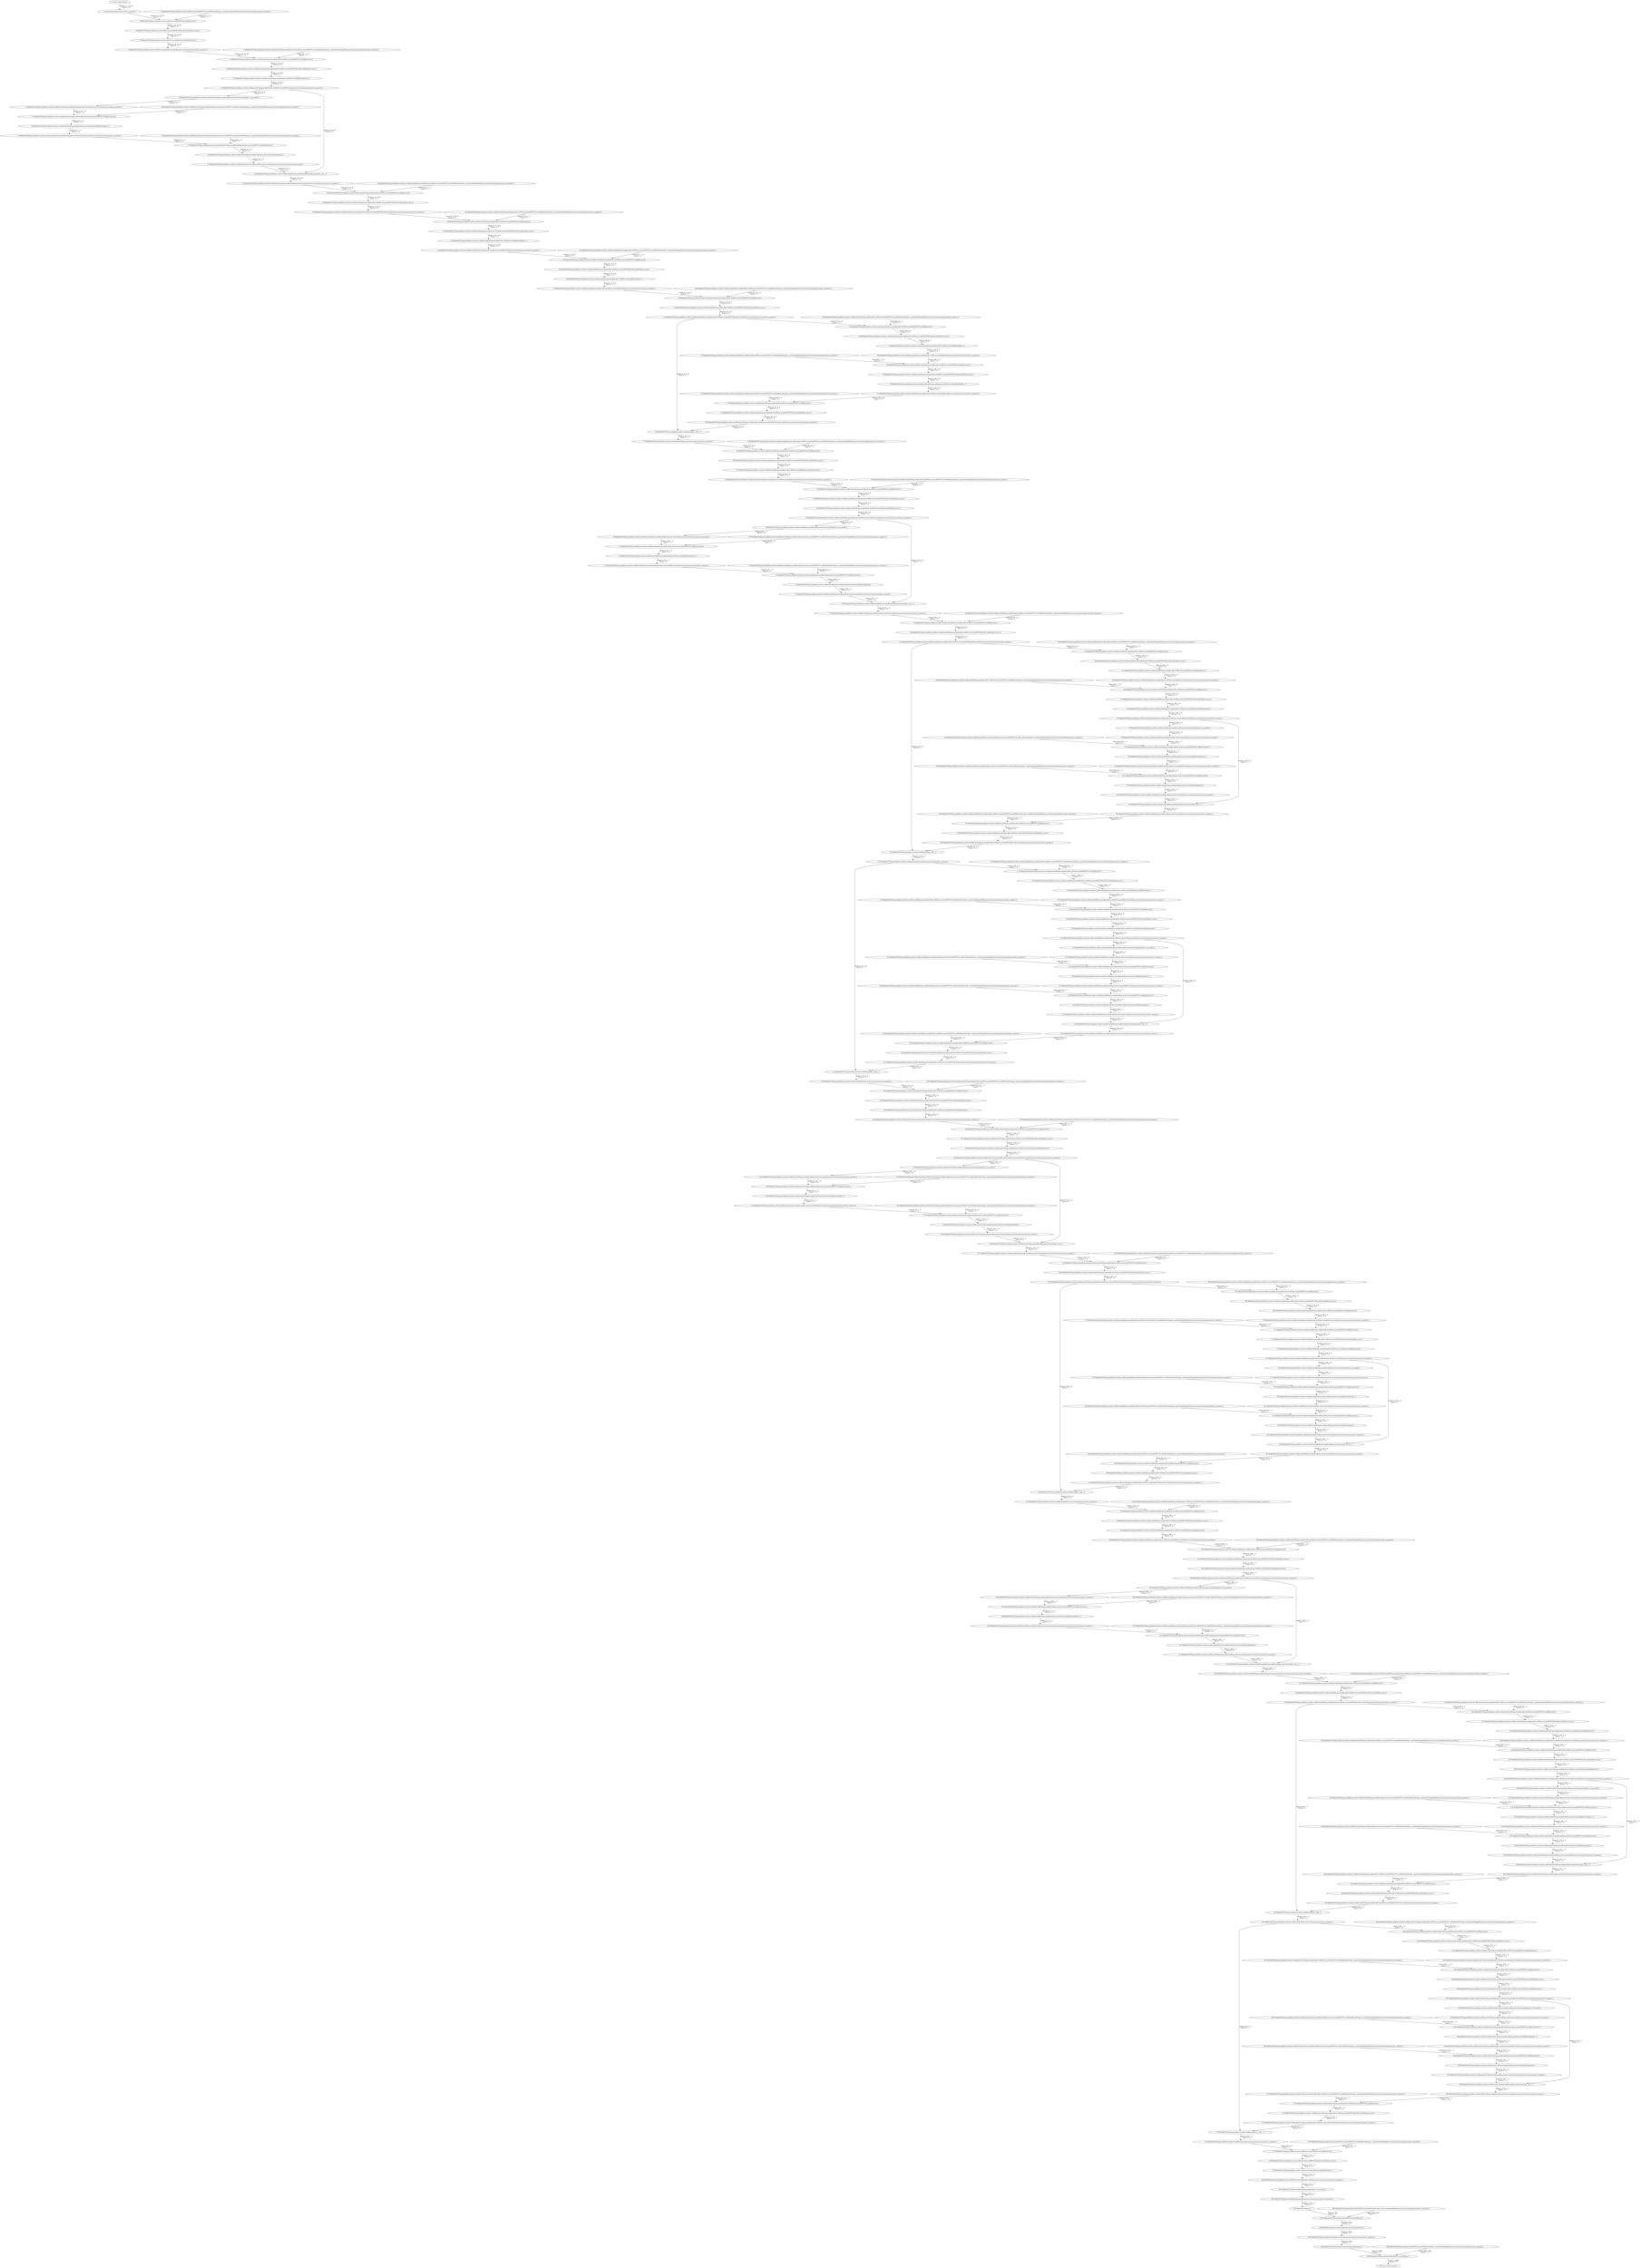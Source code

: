 strict digraph  {
"0 /nncf_model_input_0" [id=0, type=nncf_model_input];
"1 AsymmetricQuantizer/asymmetric_quantize_0" [id=1, type=asymmetric_quantize];
"2 MobileNetV3/Sequential[features]/ConvBNActivation[0]/NNCFConv2d[0]/ModuleDict[pre_ops]/UpdateWeight[0]/AsymmetricQuantizer[op]/asymmetric_quantize_0" [id=2, type=asymmetric_quantize];
"3 MobileNetV3/Sequential[features]/ConvBNActivation[0]/NNCFConv2d[0]/conv2d_0" [id=3, type=conv2d];
"4 MobileNetV3/Sequential[features]/ConvBNActivation[0]/NNCFBatchNorm2d[1]/batch_norm_0" [id=4, type=batch_norm];
"5 MobileNetV3/Sequential[features]/ConvBNActivation[0]/Hardswish[2]/hardswish_0" [id=5, type=hardswish];
"6 MobileNetV3/Sequential[features]/ConvBNActivation[0]/Hardswish[2]/AsymmetricQuantizer/asymmetric_quantize_0" [id=6, type=asymmetric_quantize];
"7 MobileNetV3/Sequential[features]/InvertedResidual[1]/Sequential[block]/ConvBNActivation[0]/NNCFConv2d[0]/ModuleDict[pre_ops]/UpdateWeight[0]/AsymmetricQuantizer[op]/asymmetric_quantize_0" [id=7, type=asymmetric_quantize];
"8 MobileNetV3/Sequential[features]/InvertedResidual[1]/Sequential[block]/ConvBNActivation[0]/NNCFConv2d[0]/conv2d_0" [id=8, type=conv2d];
"9 MobileNetV3/Sequential[features]/InvertedResidual[1]/Sequential[block]/ConvBNActivation[0]/NNCFBatchNorm2d[1]/batch_norm_0" [id=9, type=batch_norm];
"10 MobileNetV3/Sequential[features]/InvertedResidual[1]/Sequential[block]/ConvBNActivation[0]/ReLU[2]/relu__0" [id=10, type=relu_];
"11 MobileNetV3/Sequential[features]/InvertedResidual[1]/Sequential[block]/ConvBNActivation[0]/ReLU[2]/AsymmetricQuantizer/asymmetric_quantize_0" [id=11, type=asymmetric_quantize];
"12 MobileNetV3/Sequential[features]/InvertedResidual[1]/Sequential[block]/SqueezeExcitation[1]/adaptive_avg_pool2d_0" [id=12, type=adaptive_avg_pool2d];
"13 MobileNetV3/Sequential[features]/InvertedResidual[1]/Sequential[block]/SqueezeExcitation[1]/AsymmetricQuantizer/asymmetric_quantize_0" [id=13, type=asymmetric_quantize];
"14 MobileNetV3/Sequential[features]/InvertedResidual[1]/Sequential[block]/SqueezeExcitation[1]/NNCFConv2d[fc1]/ModuleDict[pre_ops]/UpdateWeight[0]/AsymmetricQuantizer[op]/asymmetric_quantize_0" [id=14, type=asymmetric_quantize];
"15 MobileNetV3/Sequential[features]/InvertedResidual[1]/Sequential[block]/SqueezeExcitation[1]/NNCFConv2d[fc1]/conv2d_0" [id=15, type=conv2d];
"16 MobileNetV3/Sequential[features]/InvertedResidual[1]/Sequential[block]/SqueezeExcitation[1]/ReLU[relu]/relu__0" [id=16, type=relu_];
"17 MobileNetV3/Sequential[features]/InvertedResidual[1]/Sequential[block]/SqueezeExcitation[1]/ReLU[relu]/AsymmetricQuantizer/asymmetric_quantize_0" [id=17, type=asymmetric_quantize];
"18 MobileNetV3/Sequential[features]/InvertedResidual[1]/Sequential[block]/SqueezeExcitation[1]/NNCFConv2d[fc2]/ModuleDict[pre_ops]/UpdateWeight[0]/AsymmetricQuantizer[op]/asymmetric_quantize_0" [id=18, type=asymmetric_quantize];
"19 MobileNetV3/Sequential[features]/InvertedResidual[1]/Sequential[block]/SqueezeExcitation[1]/NNCFConv2d[fc2]/conv2d_0" [id=19, type=conv2d];
"20 MobileNetV3/Sequential[features]/InvertedResidual[1]/Sequential[block]/SqueezeExcitation[1]/hardsigmoid_0" [id=20, type=hardsigmoid];
"21 MobileNetV3/Sequential[features]/InvertedResidual[1]/Sequential[block]/SqueezeExcitation[1]/AsymmetricQuantizer/asymmetric_quantize_1" [id=21, type=asymmetric_quantize];
"22 MobileNetV3/Sequential[features]/InvertedResidual[1]/Sequential[block]/SqueezeExcitation[1]/__mul___0" [id=22, type=__mul__];
"23 MobileNetV3/Sequential[features]/InvertedResidual[1]/Sequential[block]/SqueezeExcitation[1]/AsymmetricQuantizer/asymmetric_quantize_2" [id=23, type=asymmetric_quantize];
"24 MobileNetV3/Sequential[features]/InvertedResidual[1]/Sequential[block]/ConvBNActivation[2]/NNCFConv2d[0]/ModuleDict[pre_ops]/UpdateWeight[0]/AsymmetricQuantizer[op]/asymmetric_quantize_0" [id=24, type=asymmetric_quantize];
"25 MobileNetV3/Sequential[features]/InvertedResidual[1]/Sequential[block]/ConvBNActivation[2]/NNCFConv2d[0]/conv2d_0" [id=25, type=conv2d];
"26 MobileNetV3/Sequential[features]/InvertedResidual[1]/Sequential[block]/ConvBNActivation[2]/NNCFBatchNorm2d[1]/batch_norm_0" [id=26, type=batch_norm];
"27 MobileNetV3/Sequential[features]/InvertedResidual[1]/Sequential[block]/ConvBNActivation[2]/NNCFBatchNorm2d[1]/AsymmetricQuantizer/asymmetric_quantize_0" [id=27, type=asymmetric_quantize];
"28 MobileNetV3/Sequential[features]/InvertedResidual[2]/Sequential[block]/ConvBNActivation[0]/NNCFConv2d[0]/ModuleDict[pre_ops]/UpdateWeight[0]/AsymmetricQuantizer[op]/asymmetric_quantize_0" [id=28, type=asymmetric_quantize];
"29 MobileNetV3/Sequential[features]/InvertedResidual[2]/Sequential[block]/ConvBNActivation[0]/NNCFConv2d[0]/conv2d_0" [id=29, type=conv2d];
"30 MobileNetV3/Sequential[features]/InvertedResidual[2]/Sequential[block]/ConvBNActivation[0]/NNCFBatchNorm2d[1]/batch_norm_0" [id=30, type=batch_norm];
"31 MobileNetV3/Sequential[features]/InvertedResidual[2]/Sequential[block]/ConvBNActivation[0]/ReLU[2]/relu__0" [id=31, type=relu_];
"32 MobileNetV3/Sequential[features]/InvertedResidual[2]/Sequential[block]/ConvBNActivation[0]/ReLU[2]/AsymmetricQuantizer/asymmetric_quantize_0" [id=32, type=asymmetric_quantize];
"33 MobileNetV3/Sequential[features]/InvertedResidual[2]/Sequential[block]/ConvBNActivation[1]/NNCFConv2d[0]/ModuleDict[pre_ops]/UpdateWeight[0]/AsymmetricQuantizer[op]/asymmetric_quantize_0" [id=33, type=asymmetric_quantize];
"34 MobileNetV3/Sequential[features]/InvertedResidual[2]/Sequential[block]/ConvBNActivation[1]/NNCFConv2d[0]/conv2d_0" [id=34, type=conv2d];
"35 MobileNetV3/Sequential[features]/InvertedResidual[2]/Sequential[block]/ConvBNActivation[1]/NNCFBatchNorm2d[1]/batch_norm_0" [id=35, type=batch_norm];
"36 MobileNetV3/Sequential[features]/InvertedResidual[2]/Sequential[block]/ConvBNActivation[1]/ReLU[2]/relu__0" [id=36, type=relu_];
"37 MobileNetV3/Sequential[features]/InvertedResidual[2]/Sequential[block]/ConvBNActivation[1]/ReLU[2]/AsymmetricQuantizer/asymmetric_quantize_0" [id=37, type=asymmetric_quantize];
"38 MobileNetV3/Sequential[features]/InvertedResidual[2]/Sequential[block]/ConvBNActivation[2]/NNCFConv2d[0]/ModuleDict[pre_ops]/UpdateWeight[0]/AsymmetricQuantizer[op]/asymmetric_quantize_0" [id=38, type=asymmetric_quantize];
"39 MobileNetV3/Sequential[features]/InvertedResidual[2]/Sequential[block]/ConvBNActivation[2]/NNCFConv2d[0]/conv2d_0" [id=39, type=conv2d];
"40 MobileNetV3/Sequential[features]/InvertedResidual[2]/Sequential[block]/ConvBNActivation[2]/NNCFBatchNorm2d[1]/batch_norm_0" [id=40, type=batch_norm];
"41 MobileNetV3/Sequential[features]/InvertedResidual[2]/Sequential[block]/ConvBNActivation[2]/NNCFBatchNorm2d[1]/AsymmetricQuantizer/asymmetric_quantize_0" [id=41, type=asymmetric_quantize];
"42 MobileNetV3/Sequential[features]/InvertedResidual[3]/Sequential[block]/ConvBNActivation[0]/NNCFConv2d[0]/ModuleDict[pre_ops]/UpdateWeight[0]/AsymmetricQuantizer[op]/asymmetric_quantize_0" [id=42, type=asymmetric_quantize];
"43 MobileNetV3/Sequential[features]/InvertedResidual[3]/Sequential[block]/ConvBNActivation[0]/NNCFConv2d[0]/conv2d_0" [id=43, type=conv2d];
"44 MobileNetV3/Sequential[features]/InvertedResidual[3]/Sequential[block]/ConvBNActivation[0]/NNCFBatchNorm2d[1]/batch_norm_0" [id=44, type=batch_norm];
"45 MobileNetV3/Sequential[features]/InvertedResidual[3]/Sequential[block]/ConvBNActivation[0]/ReLU[2]/relu__0" [id=45, type=relu_];
"46 MobileNetV3/Sequential[features]/InvertedResidual[3]/Sequential[block]/ConvBNActivation[0]/ReLU[2]/AsymmetricQuantizer/asymmetric_quantize_0" [id=46, type=asymmetric_quantize];
"47 MobileNetV3/Sequential[features]/InvertedResidual[3]/Sequential[block]/ConvBNActivation[1]/NNCFConv2d[0]/ModuleDict[pre_ops]/UpdateWeight[0]/AsymmetricQuantizer[op]/asymmetric_quantize_0" [id=47, type=asymmetric_quantize];
"48 MobileNetV3/Sequential[features]/InvertedResidual[3]/Sequential[block]/ConvBNActivation[1]/NNCFConv2d[0]/conv2d_0" [id=48, type=conv2d];
"49 MobileNetV3/Sequential[features]/InvertedResidual[3]/Sequential[block]/ConvBNActivation[1]/NNCFBatchNorm2d[1]/batch_norm_0" [id=49, type=batch_norm];
"50 MobileNetV3/Sequential[features]/InvertedResidual[3]/Sequential[block]/ConvBNActivation[1]/ReLU[2]/relu__0" [id=50, type=relu_];
"51 MobileNetV3/Sequential[features]/InvertedResidual[3]/Sequential[block]/ConvBNActivation[1]/ReLU[2]/AsymmetricQuantizer/asymmetric_quantize_0" [id=51, type=asymmetric_quantize];
"52 MobileNetV3/Sequential[features]/InvertedResidual[3]/Sequential[block]/ConvBNActivation[2]/NNCFConv2d[0]/ModuleDict[pre_ops]/UpdateWeight[0]/AsymmetricQuantizer[op]/asymmetric_quantize_0" [id=52, type=asymmetric_quantize];
"53 MobileNetV3/Sequential[features]/InvertedResidual[3]/Sequential[block]/ConvBNActivation[2]/NNCFConv2d[0]/conv2d_0" [id=53, type=conv2d];
"54 MobileNetV3/Sequential[features]/InvertedResidual[3]/Sequential[block]/ConvBNActivation[2]/NNCFBatchNorm2d[1]/batch_norm_0" [id=54, type=batch_norm];
"55 MobileNetV3/Sequential[features]/InvertedResidual[3]/Sequential[block]/ConvBNActivation[2]/NNCFBatchNorm2d[1]/AsymmetricQuantizer/asymmetric_quantize_0" [id=55, type=asymmetric_quantize];
"56 MobileNetV3/Sequential[features]/InvertedResidual[3]/__iadd___0" [id=56, type=__iadd__];
"57 MobileNetV3/Sequential[features]/InvertedResidual[3]/AsymmetricQuantizer/asymmetric_quantize_0" [id=57, type=asymmetric_quantize];
"58 MobileNetV3/Sequential[features]/InvertedResidual[4]/Sequential[block]/ConvBNActivation[0]/NNCFConv2d[0]/ModuleDict[pre_ops]/UpdateWeight[0]/AsymmetricQuantizer[op]/asymmetric_quantize_0" [id=58, type=asymmetric_quantize];
"59 MobileNetV3/Sequential[features]/InvertedResidual[4]/Sequential[block]/ConvBNActivation[0]/NNCFConv2d[0]/conv2d_0" [id=59, type=conv2d];
"60 MobileNetV3/Sequential[features]/InvertedResidual[4]/Sequential[block]/ConvBNActivation[0]/NNCFBatchNorm2d[1]/batch_norm_0" [id=60, type=batch_norm];
"61 MobileNetV3/Sequential[features]/InvertedResidual[4]/Sequential[block]/ConvBNActivation[0]/Hardswish[2]/hardswish_0" [id=61, type=hardswish];
"62 MobileNetV3/Sequential[features]/InvertedResidual[4]/Sequential[block]/ConvBNActivation[0]/Hardswish[2]/AsymmetricQuantizer/asymmetric_quantize_0" [id=62, type=asymmetric_quantize];
"63 MobileNetV3/Sequential[features]/InvertedResidual[4]/Sequential[block]/ConvBNActivation[1]/NNCFConv2d[0]/ModuleDict[pre_ops]/UpdateWeight[0]/AsymmetricQuantizer[op]/asymmetric_quantize_0" [id=63, type=asymmetric_quantize];
"64 MobileNetV3/Sequential[features]/InvertedResidual[4]/Sequential[block]/ConvBNActivation[1]/NNCFConv2d[0]/conv2d_0" [id=64, type=conv2d];
"65 MobileNetV3/Sequential[features]/InvertedResidual[4]/Sequential[block]/ConvBNActivation[1]/NNCFBatchNorm2d[1]/batch_norm_0" [id=65, type=batch_norm];
"66 MobileNetV3/Sequential[features]/InvertedResidual[4]/Sequential[block]/ConvBNActivation[1]/Hardswish[2]/hardswish_0" [id=66, type=hardswish];
"67 MobileNetV3/Sequential[features]/InvertedResidual[4]/Sequential[block]/ConvBNActivation[1]/Hardswish[2]/AsymmetricQuantizer/asymmetric_quantize_0" [id=67, type=asymmetric_quantize];
"68 MobileNetV3/Sequential[features]/InvertedResidual[4]/Sequential[block]/SqueezeExcitation[2]/adaptive_avg_pool2d_0" [id=68, type=adaptive_avg_pool2d];
"69 MobileNetV3/Sequential[features]/InvertedResidual[4]/Sequential[block]/SqueezeExcitation[2]/AsymmetricQuantizer/asymmetric_quantize_0" [id=69, type=asymmetric_quantize];
"70 MobileNetV3/Sequential[features]/InvertedResidual[4]/Sequential[block]/SqueezeExcitation[2]/NNCFConv2d[fc1]/ModuleDict[pre_ops]/UpdateWeight[0]/AsymmetricQuantizer[op]/asymmetric_quantize_0" [id=70, type=asymmetric_quantize];
"71 MobileNetV3/Sequential[features]/InvertedResidual[4]/Sequential[block]/SqueezeExcitation[2]/NNCFConv2d[fc1]/conv2d_0" [id=71, type=conv2d];
"72 MobileNetV3/Sequential[features]/InvertedResidual[4]/Sequential[block]/SqueezeExcitation[2]/ReLU[relu]/relu__0" [id=72, type=relu_];
"73 MobileNetV3/Sequential[features]/InvertedResidual[4]/Sequential[block]/SqueezeExcitation[2]/ReLU[relu]/AsymmetricQuantizer/asymmetric_quantize_0" [id=73, type=asymmetric_quantize];
"74 MobileNetV3/Sequential[features]/InvertedResidual[4]/Sequential[block]/SqueezeExcitation[2]/NNCFConv2d[fc2]/ModuleDict[pre_ops]/UpdateWeight[0]/AsymmetricQuantizer[op]/asymmetric_quantize_0" [id=74, type=asymmetric_quantize];
"75 MobileNetV3/Sequential[features]/InvertedResidual[4]/Sequential[block]/SqueezeExcitation[2]/NNCFConv2d[fc2]/conv2d_0" [id=75, type=conv2d];
"76 MobileNetV3/Sequential[features]/InvertedResidual[4]/Sequential[block]/SqueezeExcitation[2]/hardsigmoid_0" [id=76, type=hardsigmoid];
"77 MobileNetV3/Sequential[features]/InvertedResidual[4]/Sequential[block]/SqueezeExcitation[2]/AsymmetricQuantizer/asymmetric_quantize_1" [id=77, type=asymmetric_quantize];
"78 MobileNetV3/Sequential[features]/InvertedResidual[4]/Sequential[block]/SqueezeExcitation[2]/__mul___0" [id=78, type=__mul__];
"79 MobileNetV3/Sequential[features]/InvertedResidual[4]/Sequential[block]/SqueezeExcitation[2]/AsymmetricQuantizer/asymmetric_quantize_2" [id=79, type=asymmetric_quantize];
"80 MobileNetV3/Sequential[features]/InvertedResidual[4]/Sequential[block]/ConvBNActivation[3]/NNCFConv2d[0]/ModuleDict[pre_ops]/UpdateWeight[0]/AsymmetricQuantizer[op]/asymmetric_quantize_0" [id=80, type=asymmetric_quantize];
"81 MobileNetV3/Sequential[features]/InvertedResidual[4]/Sequential[block]/ConvBNActivation[3]/NNCFConv2d[0]/conv2d_0" [id=81, type=conv2d];
"82 MobileNetV3/Sequential[features]/InvertedResidual[4]/Sequential[block]/ConvBNActivation[3]/NNCFBatchNorm2d[1]/batch_norm_0" [id=82, type=batch_norm];
"83 MobileNetV3/Sequential[features]/InvertedResidual[4]/Sequential[block]/ConvBNActivation[3]/NNCFBatchNorm2d[1]/AsymmetricQuantizer/asymmetric_quantize_0" [id=83, type=asymmetric_quantize];
"84 MobileNetV3/Sequential[features]/InvertedResidual[5]/Sequential[block]/ConvBNActivation[0]/NNCFConv2d[0]/ModuleDict[pre_ops]/UpdateWeight[0]/AsymmetricQuantizer[op]/asymmetric_quantize_0" [id=84, type=asymmetric_quantize];
"85 MobileNetV3/Sequential[features]/InvertedResidual[5]/Sequential[block]/ConvBNActivation[0]/NNCFConv2d[0]/conv2d_0" [id=85, type=conv2d];
"86 MobileNetV3/Sequential[features]/InvertedResidual[5]/Sequential[block]/ConvBNActivation[0]/NNCFBatchNorm2d[1]/batch_norm_0" [id=86, type=batch_norm];
"87 MobileNetV3/Sequential[features]/InvertedResidual[5]/Sequential[block]/ConvBNActivation[0]/Hardswish[2]/hardswish_0" [id=87, type=hardswish];
"88 MobileNetV3/Sequential[features]/InvertedResidual[5]/Sequential[block]/ConvBNActivation[0]/Hardswish[2]/AsymmetricQuantizer/asymmetric_quantize_0" [id=88, type=asymmetric_quantize];
"89 MobileNetV3/Sequential[features]/InvertedResidual[5]/Sequential[block]/ConvBNActivation[1]/NNCFConv2d[0]/ModuleDict[pre_ops]/UpdateWeight[0]/AsymmetricQuantizer[op]/asymmetric_quantize_0" [id=89, type=asymmetric_quantize];
"90 MobileNetV3/Sequential[features]/InvertedResidual[5]/Sequential[block]/ConvBNActivation[1]/NNCFConv2d[0]/conv2d_0" [id=90, type=conv2d];
"91 MobileNetV3/Sequential[features]/InvertedResidual[5]/Sequential[block]/ConvBNActivation[1]/NNCFBatchNorm2d[1]/batch_norm_0" [id=91, type=batch_norm];
"92 MobileNetV3/Sequential[features]/InvertedResidual[5]/Sequential[block]/ConvBNActivation[1]/Hardswish[2]/hardswish_0" [id=92, type=hardswish];
"93 MobileNetV3/Sequential[features]/InvertedResidual[5]/Sequential[block]/ConvBNActivation[1]/Hardswish[2]/AsymmetricQuantizer/asymmetric_quantize_0" [id=93, type=asymmetric_quantize];
"94 MobileNetV3/Sequential[features]/InvertedResidual[5]/Sequential[block]/SqueezeExcitation[2]/adaptive_avg_pool2d_0" [id=94, type=adaptive_avg_pool2d];
"95 MobileNetV3/Sequential[features]/InvertedResidual[5]/Sequential[block]/SqueezeExcitation[2]/AsymmetricQuantizer/asymmetric_quantize_0" [id=95, type=asymmetric_quantize];
"96 MobileNetV3/Sequential[features]/InvertedResidual[5]/Sequential[block]/SqueezeExcitation[2]/NNCFConv2d[fc1]/ModuleDict[pre_ops]/UpdateWeight[0]/AsymmetricQuantizer[op]/asymmetric_quantize_0" [id=96, type=asymmetric_quantize];
"97 MobileNetV3/Sequential[features]/InvertedResidual[5]/Sequential[block]/SqueezeExcitation[2]/NNCFConv2d[fc1]/conv2d_0" [id=97, type=conv2d];
"98 MobileNetV3/Sequential[features]/InvertedResidual[5]/Sequential[block]/SqueezeExcitation[2]/ReLU[relu]/relu__0" [id=98, type=relu_];
"99 MobileNetV3/Sequential[features]/InvertedResidual[5]/Sequential[block]/SqueezeExcitation[2]/ReLU[relu]/AsymmetricQuantizer/asymmetric_quantize_0" [id=99, type=asymmetric_quantize];
"100 MobileNetV3/Sequential[features]/InvertedResidual[5]/Sequential[block]/SqueezeExcitation[2]/NNCFConv2d[fc2]/ModuleDict[pre_ops]/UpdateWeight[0]/AsymmetricQuantizer[op]/asymmetric_quantize_0" [id=100, type=asymmetric_quantize];
"101 MobileNetV3/Sequential[features]/InvertedResidual[5]/Sequential[block]/SqueezeExcitation[2]/NNCFConv2d[fc2]/conv2d_0" [id=101, type=conv2d];
"102 MobileNetV3/Sequential[features]/InvertedResidual[5]/Sequential[block]/SqueezeExcitation[2]/hardsigmoid_0" [id=102, type=hardsigmoid];
"103 MobileNetV3/Sequential[features]/InvertedResidual[5]/Sequential[block]/SqueezeExcitation[2]/AsymmetricQuantizer/asymmetric_quantize_1" [id=103, type=asymmetric_quantize];
"104 MobileNetV3/Sequential[features]/InvertedResidual[5]/Sequential[block]/SqueezeExcitation[2]/__mul___0" [id=104, type=__mul__];
"105 MobileNetV3/Sequential[features]/InvertedResidual[5]/Sequential[block]/SqueezeExcitation[2]/AsymmetricQuantizer/asymmetric_quantize_2" [id=105, type=asymmetric_quantize];
"106 MobileNetV3/Sequential[features]/InvertedResidual[5]/Sequential[block]/ConvBNActivation[3]/NNCFConv2d[0]/ModuleDict[pre_ops]/UpdateWeight[0]/AsymmetricQuantizer[op]/asymmetric_quantize_0" [id=106, type=asymmetric_quantize];
"107 MobileNetV3/Sequential[features]/InvertedResidual[5]/Sequential[block]/ConvBNActivation[3]/NNCFConv2d[0]/conv2d_0" [id=107, type=conv2d];
"108 MobileNetV3/Sequential[features]/InvertedResidual[5]/Sequential[block]/ConvBNActivation[3]/NNCFBatchNorm2d[1]/batch_norm_0" [id=108, type=batch_norm];
"109 MobileNetV3/Sequential[features]/InvertedResidual[5]/Sequential[block]/ConvBNActivation[3]/NNCFBatchNorm2d[1]/AsymmetricQuantizer/asymmetric_quantize_0" [id=109, type=asymmetric_quantize];
"110 MobileNetV3/Sequential[features]/InvertedResidual[5]/__iadd___0" [id=110, type=__iadd__];
"111 MobileNetV3/Sequential[features]/InvertedResidual[5]/AsymmetricQuantizer/asymmetric_quantize_0" [id=111, type=asymmetric_quantize];
"112 MobileNetV3/Sequential[features]/InvertedResidual[6]/Sequential[block]/ConvBNActivation[0]/NNCFConv2d[0]/ModuleDict[pre_ops]/UpdateWeight[0]/AsymmetricQuantizer[op]/asymmetric_quantize_0" [id=112, type=asymmetric_quantize];
"113 MobileNetV3/Sequential[features]/InvertedResidual[6]/Sequential[block]/ConvBNActivation[0]/NNCFConv2d[0]/conv2d_0" [id=113, type=conv2d];
"114 MobileNetV3/Sequential[features]/InvertedResidual[6]/Sequential[block]/ConvBNActivation[0]/NNCFBatchNorm2d[1]/batch_norm_0" [id=114, type=batch_norm];
"115 MobileNetV3/Sequential[features]/InvertedResidual[6]/Sequential[block]/ConvBNActivation[0]/Hardswish[2]/hardswish_0" [id=115, type=hardswish];
"116 MobileNetV3/Sequential[features]/InvertedResidual[6]/Sequential[block]/ConvBNActivation[0]/Hardswish[2]/AsymmetricQuantizer/asymmetric_quantize_0" [id=116, type=asymmetric_quantize];
"117 MobileNetV3/Sequential[features]/InvertedResidual[6]/Sequential[block]/ConvBNActivation[1]/NNCFConv2d[0]/ModuleDict[pre_ops]/UpdateWeight[0]/AsymmetricQuantizer[op]/asymmetric_quantize_0" [id=117, type=asymmetric_quantize];
"118 MobileNetV3/Sequential[features]/InvertedResidual[6]/Sequential[block]/ConvBNActivation[1]/NNCFConv2d[0]/conv2d_0" [id=118, type=conv2d];
"119 MobileNetV3/Sequential[features]/InvertedResidual[6]/Sequential[block]/ConvBNActivation[1]/NNCFBatchNorm2d[1]/batch_norm_0" [id=119, type=batch_norm];
"120 MobileNetV3/Sequential[features]/InvertedResidual[6]/Sequential[block]/ConvBNActivation[1]/Hardswish[2]/hardswish_0" [id=120, type=hardswish];
"121 MobileNetV3/Sequential[features]/InvertedResidual[6]/Sequential[block]/ConvBNActivation[1]/Hardswish[2]/AsymmetricQuantizer/asymmetric_quantize_0" [id=121, type=asymmetric_quantize];
"122 MobileNetV3/Sequential[features]/InvertedResidual[6]/Sequential[block]/SqueezeExcitation[2]/adaptive_avg_pool2d_0" [id=122, type=adaptive_avg_pool2d];
"123 MobileNetV3/Sequential[features]/InvertedResidual[6]/Sequential[block]/SqueezeExcitation[2]/AsymmetricQuantizer/asymmetric_quantize_0" [id=123, type=asymmetric_quantize];
"124 MobileNetV3/Sequential[features]/InvertedResidual[6]/Sequential[block]/SqueezeExcitation[2]/NNCFConv2d[fc1]/ModuleDict[pre_ops]/UpdateWeight[0]/AsymmetricQuantizer[op]/asymmetric_quantize_0" [id=124, type=asymmetric_quantize];
"125 MobileNetV3/Sequential[features]/InvertedResidual[6]/Sequential[block]/SqueezeExcitation[2]/NNCFConv2d[fc1]/conv2d_0" [id=125, type=conv2d];
"126 MobileNetV3/Sequential[features]/InvertedResidual[6]/Sequential[block]/SqueezeExcitation[2]/ReLU[relu]/relu__0" [id=126, type=relu_];
"127 MobileNetV3/Sequential[features]/InvertedResidual[6]/Sequential[block]/SqueezeExcitation[2]/ReLU[relu]/AsymmetricQuantizer/asymmetric_quantize_0" [id=127, type=asymmetric_quantize];
"128 MobileNetV3/Sequential[features]/InvertedResidual[6]/Sequential[block]/SqueezeExcitation[2]/NNCFConv2d[fc2]/ModuleDict[pre_ops]/UpdateWeight[0]/AsymmetricQuantizer[op]/asymmetric_quantize_0" [id=128, type=asymmetric_quantize];
"129 MobileNetV3/Sequential[features]/InvertedResidual[6]/Sequential[block]/SqueezeExcitation[2]/NNCFConv2d[fc2]/conv2d_0" [id=129, type=conv2d];
"130 MobileNetV3/Sequential[features]/InvertedResidual[6]/Sequential[block]/SqueezeExcitation[2]/hardsigmoid_0" [id=130, type=hardsigmoid];
"131 MobileNetV3/Sequential[features]/InvertedResidual[6]/Sequential[block]/SqueezeExcitation[2]/AsymmetricQuantizer/asymmetric_quantize_1" [id=131, type=asymmetric_quantize];
"132 MobileNetV3/Sequential[features]/InvertedResidual[6]/Sequential[block]/SqueezeExcitation[2]/__mul___0" [id=132, type=__mul__];
"133 MobileNetV3/Sequential[features]/InvertedResidual[6]/Sequential[block]/SqueezeExcitation[2]/AsymmetricQuantizer/asymmetric_quantize_2" [id=133, type=asymmetric_quantize];
"134 MobileNetV3/Sequential[features]/InvertedResidual[6]/Sequential[block]/ConvBNActivation[3]/NNCFConv2d[0]/ModuleDict[pre_ops]/UpdateWeight[0]/AsymmetricQuantizer[op]/asymmetric_quantize_0" [id=134, type=asymmetric_quantize];
"135 MobileNetV3/Sequential[features]/InvertedResidual[6]/Sequential[block]/ConvBNActivation[3]/NNCFConv2d[0]/conv2d_0" [id=135, type=conv2d];
"136 MobileNetV3/Sequential[features]/InvertedResidual[6]/Sequential[block]/ConvBNActivation[3]/NNCFBatchNorm2d[1]/batch_norm_0" [id=136, type=batch_norm];
"137 MobileNetV3/Sequential[features]/InvertedResidual[6]/Sequential[block]/ConvBNActivation[3]/NNCFBatchNorm2d[1]/AsymmetricQuantizer/asymmetric_quantize_0" [id=137, type=asymmetric_quantize];
"138 MobileNetV3/Sequential[features]/InvertedResidual[6]/__iadd___0" [id=138, type=__iadd__];
"139 MobileNetV3/Sequential[features]/InvertedResidual[6]/AsymmetricQuantizer/asymmetric_quantize_0" [id=139, type=asymmetric_quantize];
"140 MobileNetV3/Sequential[features]/InvertedResidual[7]/Sequential[block]/ConvBNActivation[0]/NNCFConv2d[0]/ModuleDict[pre_ops]/UpdateWeight[0]/AsymmetricQuantizer[op]/asymmetric_quantize_0" [id=140, type=asymmetric_quantize];
"141 MobileNetV3/Sequential[features]/InvertedResidual[7]/Sequential[block]/ConvBNActivation[0]/NNCFConv2d[0]/conv2d_0" [id=141, type=conv2d];
"142 MobileNetV3/Sequential[features]/InvertedResidual[7]/Sequential[block]/ConvBNActivation[0]/NNCFBatchNorm2d[1]/batch_norm_0" [id=142, type=batch_norm];
"143 MobileNetV3/Sequential[features]/InvertedResidual[7]/Sequential[block]/ConvBNActivation[0]/Hardswish[2]/hardswish_0" [id=143, type=hardswish];
"144 MobileNetV3/Sequential[features]/InvertedResidual[7]/Sequential[block]/ConvBNActivation[0]/Hardswish[2]/AsymmetricQuantizer/asymmetric_quantize_0" [id=144, type=asymmetric_quantize];
"145 MobileNetV3/Sequential[features]/InvertedResidual[7]/Sequential[block]/ConvBNActivation[1]/NNCFConv2d[0]/ModuleDict[pre_ops]/UpdateWeight[0]/AsymmetricQuantizer[op]/asymmetric_quantize_0" [id=145, type=asymmetric_quantize];
"146 MobileNetV3/Sequential[features]/InvertedResidual[7]/Sequential[block]/ConvBNActivation[1]/NNCFConv2d[0]/conv2d_0" [id=146, type=conv2d];
"147 MobileNetV3/Sequential[features]/InvertedResidual[7]/Sequential[block]/ConvBNActivation[1]/NNCFBatchNorm2d[1]/batch_norm_0" [id=147, type=batch_norm];
"148 MobileNetV3/Sequential[features]/InvertedResidual[7]/Sequential[block]/ConvBNActivation[1]/Hardswish[2]/hardswish_0" [id=148, type=hardswish];
"149 MobileNetV3/Sequential[features]/InvertedResidual[7]/Sequential[block]/ConvBNActivation[1]/Hardswish[2]/AsymmetricQuantizer/asymmetric_quantize_0" [id=149, type=asymmetric_quantize];
"150 MobileNetV3/Sequential[features]/InvertedResidual[7]/Sequential[block]/SqueezeExcitation[2]/adaptive_avg_pool2d_0" [id=150, type=adaptive_avg_pool2d];
"151 MobileNetV3/Sequential[features]/InvertedResidual[7]/Sequential[block]/SqueezeExcitation[2]/AsymmetricQuantizer/asymmetric_quantize_0" [id=151, type=asymmetric_quantize];
"152 MobileNetV3/Sequential[features]/InvertedResidual[7]/Sequential[block]/SqueezeExcitation[2]/NNCFConv2d[fc1]/ModuleDict[pre_ops]/UpdateWeight[0]/AsymmetricQuantizer[op]/asymmetric_quantize_0" [id=152, type=asymmetric_quantize];
"153 MobileNetV3/Sequential[features]/InvertedResidual[7]/Sequential[block]/SqueezeExcitation[2]/NNCFConv2d[fc1]/conv2d_0" [id=153, type=conv2d];
"154 MobileNetV3/Sequential[features]/InvertedResidual[7]/Sequential[block]/SqueezeExcitation[2]/ReLU[relu]/relu__0" [id=154, type=relu_];
"155 MobileNetV3/Sequential[features]/InvertedResidual[7]/Sequential[block]/SqueezeExcitation[2]/ReLU[relu]/AsymmetricQuantizer/asymmetric_quantize_0" [id=155, type=asymmetric_quantize];
"156 MobileNetV3/Sequential[features]/InvertedResidual[7]/Sequential[block]/SqueezeExcitation[2]/NNCFConv2d[fc2]/ModuleDict[pre_ops]/UpdateWeight[0]/AsymmetricQuantizer[op]/asymmetric_quantize_0" [id=156, type=asymmetric_quantize];
"157 MobileNetV3/Sequential[features]/InvertedResidual[7]/Sequential[block]/SqueezeExcitation[2]/NNCFConv2d[fc2]/conv2d_0" [id=157, type=conv2d];
"158 MobileNetV3/Sequential[features]/InvertedResidual[7]/Sequential[block]/SqueezeExcitation[2]/hardsigmoid_0" [id=158, type=hardsigmoid];
"159 MobileNetV3/Sequential[features]/InvertedResidual[7]/Sequential[block]/SqueezeExcitation[2]/AsymmetricQuantizer/asymmetric_quantize_1" [id=159, type=asymmetric_quantize];
"160 MobileNetV3/Sequential[features]/InvertedResidual[7]/Sequential[block]/SqueezeExcitation[2]/__mul___0" [id=160, type=__mul__];
"161 MobileNetV3/Sequential[features]/InvertedResidual[7]/Sequential[block]/SqueezeExcitation[2]/AsymmetricQuantizer/asymmetric_quantize_2" [id=161, type=asymmetric_quantize];
"162 MobileNetV3/Sequential[features]/InvertedResidual[7]/Sequential[block]/ConvBNActivation[3]/NNCFConv2d[0]/ModuleDict[pre_ops]/UpdateWeight[0]/AsymmetricQuantizer[op]/asymmetric_quantize_0" [id=162, type=asymmetric_quantize];
"163 MobileNetV3/Sequential[features]/InvertedResidual[7]/Sequential[block]/ConvBNActivation[3]/NNCFConv2d[0]/conv2d_0" [id=163, type=conv2d];
"164 MobileNetV3/Sequential[features]/InvertedResidual[7]/Sequential[block]/ConvBNActivation[3]/NNCFBatchNorm2d[1]/batch_norm_0" [id=164, type=batch_norm];
"165 MobileNetV3/Sequential[features]/InvertedResidual[7]/Sequential[block]/ConvBNActivation[3]/NNCFBatchNorm2d[1]/AsymmetricQuantizer/asymmetric_quantize_0" [id=165, type=asymmetric_quantize];
"166 MobileNetV3/Sequential[features]/InvertedResidual[8]/Sequential[block]/ConvBNActivation[0]/NNCFConv2d[0]/ModuleDict[pre_ops]/UpdateWeight[0]/AsymmetricQuantizer[op]/asymmetric_quantize_0" [id=166, type=asymmetric_quantize];
"167 MobileNetV3/Sequential[features]/InvertedResidual[8]/Sequential[block]/ConvBNActivation[0]/NNCFConv2d[0]/conv2d_0" [id=167, type=conv2d];
"168 MobileNetV3/Sequential[features]/InvertedResidual[8]/Sequential[block]/ConvBNActivation[0]/NNCFBatchNorm2d[1]/batch_norm_0" [id=168, type=batch_norm];
"169 MobileNetV3/Sequential[features]/InvertedResidual[8]/Sequential[block]/ConvBNActivation[0]/Hardswish[2]/hardswish_0" [id=169, type=hardswish];
"170 MobileNetV3/Sequential[features]/InvertedResidual[8]/Sequential[block]/ConvBNActivation[0]/Hardswish[2]/AsymmetricQuantizer/asymmetric_quantize_0" [id=170, type=asymmetric_quantize];
"171 MobileNetV3/Sequential[features]/InvertedResidual[8]/Sequential[block]/ConvBNActivation[1]/NNCFConv2d[0]/ModuleDict[pre_ops]/UpdateWeight[0]/AsymmetricQuantizer[op]/asymmetric_quantize_0" [id=171, type=asymmetric_quantize];
"172 MobileNetV3/Sequential[features]/InvertedResidual[8]/Sequential[block]/ConvBNActivation[1]/NNCFConv2d[0]/conv2d_0" [id=172, type=conv2d];
"173 MobileNetV3/Sequential[features]/InvertedResidual[8]/Sequential[block]/ConvBNActivation[1]/NNCFBatchNorm2d[1]/batch_norm_0" [id=173, type=batch_norm];
"174 MobileNetV3/Sequential[features]/InvertedResidual[8]/Sequential[block]/ConvBNActivation[1]/Hardswish[2]/hardswish_0" [id=174, type=hardswish];
"175 MobileNetV3/Sequential[features]/InvertedResidual[8]/Sequential[block]/ConvBNActivation[1]/Hardswish[2]/AsymmetricQuantizer/asymmetric_quantize_0" [id=175, type=asymmetric_quantize];
"176 MobileNetV3/Sequential[features]/InvertedResidual[8]/Sequential[block]/SqueezeExcitation[2]/adaptive_avg_pool2d_0" [id=176, type=adaptive_avg_pool2d];
"177 MobileNetV3/Sequential[features]/InvertedResidual[8]/Sequential[block]/SqueezeExcitation[2]/AsymmetricQuantizer/asymmetric_quantize_0" [id=177, type=asymmetric_quantize];
"178 MobileNetV3/Sequential[features]/InvertedResidual[8]/Sequential[block]/SqueezeExcitation[2]/NNCFConv2d[fc1]/ModuleDict[pre_ops]/UpdateWeight[0]/AsymmetricQuantizer[op]/asymmetric_quantize_0" [id=178, type=asymmetric_quantize];
"179 MobileNetV3/Sequential[features]/InvertedResidual[8]/Sequential[block]/SqueezeExcitation[2]/NNCFConv2d[fc1]/conv2d_0" [id=179, type=conv2d];
"180 MobileNetV3/Sequential[features]/InvertedResidual[8]/Sequential[block]/SqueezeExcitation[2]/ReLU[relu]/relu__0" [id=180, type=relu_];
"181 MobileNetV3/Sequential[features]/InvertedResidual[8]/Sequential[block]/SqueezeExcitation[2]/ReLU[relu]/AsymmetricQuantizer/asymmetric_quantize_0" [id=181, type=asymmetric_quantize];
"182 MobileNetV3/Sequential[features]/InvertedResidual[8]/Sequential[block]/SqueezeExcitation[2]/NNCFConv2d[fc2]/ModuleDict[pre_ops]/UpdateWeight[0]/AsymmetricQuantizer[op]/asymmetric_quantize_0" [id=182, type=asymmetric_quantize];
"183 MobileNetV3/Sequential[features]/InvertedResidual[8]/Sequential[block]/SqueezeExcitation[2]/NNCFConv2d[fc2]/conv2d_0" [id=183, type=conv2d];
"184 MobileNetV3/Sequential[features]/InvertedResidual[8]/Sequential[block]/SqueezeExcitation[2]/hardsigmoid_0" [id=184, type=hardsigmoid];
"185 MobileNetV3/Sequential[features]/InvertedResidual[8]/Sequential[block]/SqueezeExcitation[2]/AsymmetricQuantizer/asymmetric_quantize_1" [id=185, type=asymmetric_quantize];
"186 MobileNetV3/Sequential[features]/InvertedResidual[8]/Sequential[block]/SqueezeExcitation[2]/__mul___0" [id=186, type=__mul__];
"187 MobileNetV3/Sequential[features]/InvertedResidual[8]/Sequential[block]/SqueezeExcitation[2]/AsymmetricQuantizer/asymmetric_quantize_2" [id=187, type=asymmetric_quantize];
"188 MobileNetV3/Sequential[features]/InvertedResidual[8]/Sequential[block]/ConvBNActivation[3]/NNCFConv2d[0]/ModuleDict[pre_ops]/UpdateWeight[0]/AsymmetricQuantizer[op]/asymmetric_quantize_0" [id=188, type=asymmetric_quantize];
"189 MobileNetV3/Sequential[features]/InvertedResidual[8]/Sequential[block]/ConvBNActivation[3]/NNCFConv2d[0]/conv2d_0" [id=189, type=conv2d];
"190 MobileNetV3/Sequential[features]/InvertedResidual[8]/Sequential[block]/ConvBNActivation[3]/NNCFBatchNorm2d[1]/batch_norm_0" [id=190, type=batch_norm];
"191 MobileNetV3/Sequential[features]/InvertedResidual[8]/Sequential[block]/ConvBNActivation[3]/NNCFBatchNorm2d[1]/AsymmetricQuantizer/asymmetric_quantize_0" [id=191, type=asymmetric_quantize];
"192 MobileNetV3/Sequential[features]/InvertedResidual[8]/__iadd___0" [id=192, type=__iadd__];
"193 MobileNetV3/Sequential[features]/InvertedResidual[8]/AsymmetricQuantizer/asymmetric_quantize_0" [id=193, type=asymmetric_quantize];
"194 MobileNetV3/Sequential[features]/InvertedResidual[9]/Sequential[block]/ConvBNActivation[0]/NNCFConv2d[0]/ModuleDict[pre_ops]/UpdateWeight[0]/AsymmetricQuantizer[op]/asymmetric_quantize_0" [id=194, type=asymmetric_quantize];
"195 MobileNetV3/Sequential[features]/InvertedResidual[9]/Sequential[block]/ConvBNActivation[0]/NNCFConv2d[0]/conv2d_0" [id=195, type=conv2d];
"196 MobileNetV3/Sequential[features]/InvertedResidual[9]/Sequential[block]/ConvBNActivation[0]/NNCFBatchNorm2d[1]/batch_norm_0" [id=196, type=batch_norm];
"197 MobileNetV3/Sequential[features]/InvertedResidual[9]/Sequential[block]/ConvBNActivation[0]/Hardswish[2]/hardswish_0" [id=197, type=hardswish];
"198 MobileNetV3/Sequential[features]/InvertedResidual[9]/Sequential[block]/ConvBNActivation[0]/Hardswish[2]/AsymmetricQuantizer/asymmetric_quantize_0" [id=198, type=asymmetric_quantize];
"199 MobileNetV3/Sequential[features]/InvertedResidual[9]/Sequential[block]/ConvBNActivation[1]/NNCFConv2d[0]/ModuleDict[pre_ops]/UpdateWeight[0]/AsymmetricQuantizer[op]/asymmetric_quantize_0" [id=199, type=asymmetric_quantize];
"200 MobileNetV3/Sequential[features]/InvertedResidual[9]/Sequential[block]/ConvBNActivation[1]/NNCFConv2d[0]/conv2d_0" [id=200, type=conv2d];
"201 MobileNetV3/Sequential[features]/InvertedResidual[9]/Sequential[block]/ConvBNActivation[1]/NNCFBatchNorm2d[1]/batch_norm_0" [id=201, type=batch_norm];
"202 MobileNetV3/Sequential[features]/InvertedResidual[9]/Sequential[block]/ConvBNActivation[1]/Hardswish[2]/hardswish_0" [id=202, type=hardswish];
"203 MobileNetV3/Sequential[features]/InvertedResidual[9]/Sequential[block]/ConvBNActivation[1]/Hardswish[2]/AsymmetricQuantizer/asymmetric_quantize_0" [id=203, type=asymmetric_quantize];
"204 MobileNetV3/Sequential[features]/InvertedResidual[9]/Sequential[block]/SqueezeExcitation[2]/adaptive_avg_pool2d_0" [id=204, type=adaptive_avg_pool2d];
"205 MobileNetV3/Sequential[features]/InvertedResidual[9]/Sequential[block]/SqueezeExcitation[2]/AsymmetricQuantizer/asymmetric_quantize_0" [id=205, type=asymmetric_quantize];
"206 MobileNetV3/Sequential[features]/InvertedResidual[9]/Sequential[block]/SqueezeExcitation[2]/NNCFConv2d[fc1]/ModuleDict[pre_ops]/UpdateWeight[0]/AsymmetricQuantizer[op]/asymmetric_quantize_0" [id=206, type=asymmetric_quantize];
"207 MobileNetV3/Sequential[features]/InvertedResidual[9]/Sequential[block]/SqueezeExcitation[2]/NNCFConv2d[fc1]/conv2d_0" [id=207, type=conv2d];
"208 MobileNetV3/Sequential[features]/InvertedResidual[9]/Sequential[block]/SqueezeExcitation[2]/ReLU[relu]/relu__0" [id=208, type=relu_];
"209 MobileNetV3/Sequential[features]/InvertedResidual[9]/Sequential[block]/SqueezeExcitation[2]/ReLU[relu]/AsymmetricQuantizer/asymmetric_quantize_0" [id=209, type=asymmetric_quantize];
"210 MobileNetV3/Sequential[features]/InvertedResidual[9]/Sequential[block]/SqueezeExcitation[2]/NNCFConv2d[fc2]/ModuleDict[pre_ops]/UpdateWeight[0]/AsymmetricQuantizer[op]/asymmetric_quantize_0" [id=210, type=asymmetric_quantize];
"211 MobileNetV3/Sequential[features]/InvertedResidual[9]/Sequential[block]/SqueezeExcitation[2]/NNCFConv2d[fc2]/conv2d_0" [id=211, type=conv2d];
"212 MobileNetV3/Sequential[features]/InvertedResidual[9]/Sequential[block]/SqueezeExcitation[2]/hardsigmoid_0" [id=212, type=hardsigmoid];
"213 MobileNetV3/Sequential[features]/InvertedResidual[9]/Sequential[block]/SqueezeExcitation[2]/AsymmetricQuantizer/asymmetric_quantize_1" [id=213, type=asymmetric_quantize];
"214 MobileNetV3/Sequential[features]/InvertedResidual[9]/Sequential[block]/SqueezeExcitation[2]/__mul___0" [id=214, type=__mul__];
"215 MobileNetV3/Sequential[features]/InvertedResidual[9]/Sequential[block]/SqueezeExcitation[2]/AsymmetricQuantizer/asymmetric_quantize_2" [id=215, type=asymmetric_quantize];
"216 MobileNetV3/Sequential[features]/InvertedResidual[9]/Sequential[block]/ConvBNActivation[3]/NNCFConv2d[0]/ModuleDict[pre_ops]/UpdateWeight[0]/AsymmetricQuantizer[op]/asymmetric_quantize_0" [id=216, type=asymmetric_quantize];
"217 MobileNetV3/Sequential[features]/InvertedResidual[9]/Sequential[block]/ConvBNActivation[3]/NNCFConv2d[0]/conv2d_0" [id=217, type=conv2d];
"218 MobileNetV3/Sequential[features]/InvertedResidual[9]/Sequential[block]/ConvBNActivation[3]/NNCFBatchNorm2d[1]/batch_norm_0" [id=218, type=batch_norm];
"219 MobileNetV3/Sequential[features]/InvertedResidual[9]/Sequential[block]/ConvBNActivation[3]/NNCFBatchNorm2d[1]/AsymmetricQuantizer/asymmetric_quantize_0" [id=219, type=asymmetric_quantize];
"220 MobileNetV3/Sequential[features]/InvertedResidual[10]/Sequential[block]/ConvBNActivation[0]/NNCFConv2d[0]/ModuleDict[pre_ops]/UpdateWeight[0]/AsymmetricQuantizer[op]/asymmetric_quantize_0" [id=220, type=asymmetric_quantize];
"221 MobileNetV3/Sequential[features]/InvertedResidual[10]/Sequential[block]/ConvBNActivation[0]/NNCFConv2d[0]/conv2d_0" [id=221, type=conv2d];
"222 MobileNetV3/Sequential[features]/InvertedResidual[10]/Sequential[block]/ConvBNActivation[0]/NNCFBatchNorm2d[1]/batch_norm_0" [id=222, type=batch_norm];
"223 MobileNetV3/Sequential[features]/InvertedResidual[10]/Sequential[block]/ConvBNActivation[0]/Hardswish[2]/hardswish_0" [id=223, type=hardswish];
"224 MobileNetV3/Sequential[features]/InvertedResidual[10]/Sequential[block]/ConvBNActivation[0]/Hardswish[2]/AsymmetricQuantizer/asymmetric_quantize_0" [id=224, type=asymmetric_quantize];
"225 MobileNetV3/Sequential[features]/InvertedResidual[10]/Sequential[block]/ConvBNActivation[1]/NNCFConv2d[0]/ModuleDict[pre_ops]/UpdateWeight[0]/AsymmetricQuantizer[op]/asymmetric_quantize_0" [id=225, type=asymmetric_quantize];
"226 MobileNetV3/Sequential[features]/InvertedResidual[10]/Sequential[block]/ConvBNActivation[1]/NNCFConv2d[0]/conv2d_0" [id=226, type=conv2d];
"227 MobileNetV3/Sequential[features]/InvertedResidual[10]/Sequential[block]/ConvBNActivation[1]/NNCFBatchNorm2d[1]/batch_norm_0" [id=227, type=batch_norm];
"228 MobileNetV3/Sequential[features]/InvertedResidual[10]/Sequential[block]/ConvBNActivation[1]/Hardswish[2]/hardswish_0" [id=228, type=hardswish];
"229 MobileNetV3/Sequential[features]/InvertedResidual[10]/Sequential[block]/ConvBNActivation[1]/Hardswish[2]/AsymmetricQuantizer/asymmetric_quantize_0" [id=229, type=asymmetric_quantize];
"230 MobileNetV3/Sequential[features]/InvertedResidual[10]/Sequential[block]/SqueezeExcitation[2]/adaptive_avg_pool2d_0" [id=230, type=adaptive_avg_pool2d];
"231 MobileNetV3/Sequential[features]/InvertedResidual[10]/Sequential[block]/SqueezeExcitation[2]/AsymmetricQuantizer/asymmetric_quantize_0" [id=231, type=asymmetric_quantize];
"232 MobileNetV3/Sequential[features]/InvertedResidual[10]/Sequential[block]/SqueezeExcitation[2]/NNCFConv2d[fc1]/ModuleDict[pre_ops]/UpdateWeight[0]/AsymmetricQuantizer[op]/asymmetric_quantize_0" [id=232, type=asymmetric_quantize];
"233 MobileNetV3/Sequential[features]/InvertedResidual[10]/Sequential[block]/SqueezeExcitation[2]/NNCFConv2d[fc1]/conv2d_0" [id=233, type=conv2d];
"234 MobileNetV3/Sequential[features]/InvertedResidual[10]/Sequential[block]/SqueezeExcitation[2]/ReLU[relu]/relu__0" [id=234, type=relu_];
"235 MobileNetV3/Sequential[features]/InvertedResidual[10]/Sequential[block]/SqueezeExcitation[2]/ReLU[relu]/AsymmetricQuantizer/asymmetric_quantize_0" [id=235, type=asymmetric_quantize];
"236 MobileNetV3/Sequential[features]/InvertedResidual[10]/Sequential[block]/SqueezeExcitation[2]/NNCFConv2d[fc2]/ModuleDict[pre_ops]/UpdateWeight[0]/AsymmetricQuantizer[op]/asymmetric_quantize_0" [id=236, type=asymmetric_quantize];
"237 MobileNetV3/Sequential[features]/InvertedResidual[10]/Sequential[block]/SqueezeExcitation[2]/NNCFConv2d[fc2]/conv2d_0" [id=237, type=conv2d];
"238 MobileNetV3/Sequential[features]/InvertedResidual[10]/Sequential[block]/SqueezeExcitation[2]/hardsigmoid_0" [id=238, type=hardsigmoid];
"239 MobileNetV3/Sequential[features]/InvertedResidual[10]/Sequential[block]/SqueezeExcitation[2]/AsymmetricQuantizer/asymmetric_quantize_1" [id=239, type=asymmetric_quantize];
"240 MobileNetV3/Sequential[features]/InvertedResidual[10]/Sequential[block]/SqueezeExcitation[2]/__mul___0" [id=240, type=__mul__];
"241 MobileNetV3/Sequential[features]/InvertedResidual[10]/Sequential[block]/SqueezeExcitation[2]/AsymmetricQuantizer/asymmetric_quantize_2" [id=241, type=asymmetric_quantize];
"242 MobileNetV3/Sequential[features]/InvertedResidual[10]/Sequential[block]/ConvBNActivation[3]/NNCFConv2d[0]/ModuleDict[pre_ops]/UpdateWeight[0]/AsymmetricQuantizer[op]/asymmetric_quantize_0" [id=242, type=asymmetric_quantize];
"243 MobileNetV3/Sequential[features]/InvertedResidual[10]/Sequential[block]/ConvBNActivation[3]/NNCFConv2d[0]/conv2d_0" [id=243, type=conv2d];
"244 MobileNetV3/Sequential[features]/InvertedResidual[10]/Sequential[block]/ConvBNActivation[3]/NNCFBatchNorm2d[1]/batch_norm_0" [id=244, type=batch_norm];
"245 MobileNetV3/Sequential[features]/InvertedResidual[10]/Sequential[block]/ConvBNActivation[3]/NNCFBatchNorm2d[1]/AsymmetricQuantizer/asymmetric_quantize_0" [id=245, type=asymmetric_quantize];
"246 MobileNetV3/Sequential[features]/InvertedResidual[10]/__iadd___0" [id=246, type=__iadd__];
"247 MobileNetV3/Sequential[features]/InvertedResidual[10]/AsymmetricQuantizer/asymmetric_quantize_0" [id=247, type=asymmetric_quantize];
"248 MobileNetV3/Sequential[features]/InvertedResidual[11]/Sequential[block]/ConvBNActivation[0]/NNCFConv2d[0]/ModuleDict[pre_ops]/UpdateWeight[0]/AsymmetricQuantizer[op]/asymmetric_quantize_0" [id=248, type=asymmetric_quantize];
"249 MobileNetV3/Sequential[features]/InvertedResidual[11]/Sequential[block]/ConvBNActivation[0]/NNCFConv2d[0]/conv2d_0" [id=249, type=conv2d];
"250 MobileNetV3/Sequential[features]/InvertedResidual[11]/Sequential[block]/ConvBNActivation[0]/NNCFBatchNorm2d[1]/batch_norm_0" [id=250, type=batch_norm];
"251 MobileNetV3/Sequential[features]/InvertedResidual[11]/Sequential[block]/ConvBNActivation[0]/Hardswish[2]/hardswish_0" [id=251, type=hardswish];
"252 MobileNetV3/Sequential[features]/InvertedResidual[11]/Sequential[block]/ConvBNActivation[0]/Hardswish[2]/AsymmetricQuantizer/asymmetric_quantize_0" [id=252, type=asymmetric_quantize];
"253 MobileNetV3/Sequential[features]/InvertedResidual[11]/Sequential[block]/ConvBNActivation[1]/NNCFConv2d[0]/ModuleDict[pre_ops]/UpdateWeight[0]/AsymmetricQuantizer[op]/asymmetric_quantize_0" [id=253, type=asymmetric_quantize];
"254 MobileNetV3/Sequential[features]/InvertedResidual[11]/Sequential[block]/ConvBNActivation[1]/NNCFConv2d[0]/conv2d_0" [id=254, type=conv2d];
"255 MobileNetV3/Sequential[features]/InvertedResidual[11]/Sequential[block]/ConvBNActivation[1]/NNCFBatchNorm2d[1]/batch_norm_0" [id=255, type=batch_norm];
"256 MobileNetV3/Sequential[features]/InvertedResidual[11]/Sequential[block]/ConvBNActivation[1]/Hardswish[2]/hardswish_0" [id=256, type=hardswish];
"257 MobileNetV3/Sequential[features]/InvertedResidual[11]/Sequential[block]/ConvBNActivation[1]/Hardswish[2]/AsymmetricQuantizer/asymmetric_quantize_0" [id=257, type=asymmetric_quantize];
"258 MobileNetV3/Sequential[features]/InvertedResidual[11]/Sequential[block]/SqueezeExcitation[2]/adaptive_avg_pool2d_0" [id=258, type=adaptive_avg_pool2d];
"259 MobileNetV3/Sequential[features]/InvertedResidual[11]/Sequential[block]/SqueezeExcitation[2]/AsymmetricQuantizer/asymmetric_quantize_0" [id=259, type=asymmetric_quantize];
"260 MobileNetV3/Sequential[features]/InvertedResidual[11]/Sequential[block]/SqueezeExcitation[2]/NNCFConv2d[fc1]/ModuleDict[pre_ops]/UpdateWeight[0]/AsymmetricQuantizer[op]/asymmetric_quantize_0" [id=260, type=asymmetric_quantize];
"261 MobileNetV3/Sequential[features]/InvertedResidual[11]/Sequential[block]/SqueezeExcitation[2]/NNCFConv2d[fc1]/conv2d_0" [id=261, type=conv2d];
"262 MobileNetV3/Sequential[features]/InvertedResidual[11]/Sequential[block]/SqueezeExcitation[2]/ReLU[relu]/relu__0" [id=262, type=relu_];
"263 MobileNetV3/Sequential[features]/InvertedResidual[11]/Sequential[block]/SqueezeExcitation[2]/ReLU[relu]/AsymmetricQuantizer/asymmetric_quantize_0" [id=263, type=asymmetric_quantize];
"264 MobileNetV3/Sequential[features]/InvertedResidual[11]/Sequential[block]/SqueezeExcitation[2]/NNCFConv2d[fc2]/ModuleDict[pre_ops]/UpdateWeight[0]/AsymmetricQuantizer[op]/asymmetric_quantize_0" [id=264, type=asymmetric_quantize];
"265 MobileNetV3/Sequential[features]/InvertedResidual[11]/Sequential[block]/SqueezeExcitation[2]/NNCFConv2d[fc2]/conv2d_0" [id=265, type=conv2d];
"266 MobileNetV3/Sequential[features]/InvertedResidual[11]/Sequential[block]/SqueezeExcitation[2]/hardsigmoid_0" [id=266, type=hardsigmoid];
"267 MobileNetV3/Sequential[features]/InvertedResidual[11]/Sequential[block]/SqueezeExcitation[2]/AsymmetricQuantizer/asymmetric_quantize_1" [id=267, type=asymmetric_quantize];
"268 MobileNetV3/Sequential[features]/InvertedResidual[11]/Sequential[block]/SqueezeExcitation[2]/__mul___0" [id=268, type=__mul__];
"269 MobileNetV3/Sequential[features]/InvertedResidual[11]/Sequential[block]/SqueezeExcitation[2]/AsymmetricQuantizer/asymmetric_quantize_2" [id=269, type=asymmetric_quantize];
"270 MobileNetV3/Sequential[features]/InvertedResidual[11]/Sequential[block]/ConvBNActivation[3]/NNCFConv2d[0]/ModuleDict[pre_ops]/UpdateWeight[0]/AsymmetricQuantizer[op]/asymmetric_quantize_0" [id=270, type=asymmetric_quantize];
"271 MobileNetV3/Sequential[features]/InvertedResidual[11]/Sequential[block]/ConvBNActivation[3]/NNCFConv2d[0]/conv2d_0" [id=271, type=conv2d];
"272 MobileNetV3/Sequential[features]/InvertedResidual[11]/Sequential[block]/ConvBNActivation[3]/NNCFBatchNorm2d[1]/batch_norm_0" [id=272, type=batch_norm];
"273 MobileNetV3/Sequential[features]/InvertedResidual[11]/Sequential[block]/ConvBNActivation[3]/NNCFBatchNorm2d[1]/AsymmetricQuantizer/asymmetric_quantize_0" [id=273, type=asymmetric_quantize];
"274 MobileNetV3/Sequential[features]/InvertedResidual[11]/__iadd___0" [id=274, type=__iadd__];
"275 MobileNetV3/Sequential[features]/InvertedResidual[11]/AsymmetricQuantizer/asymmetric_quantize_0" [id=275, type=asymmetric_quantize];
"276 MobileNetV3/Sequential[features]/ConvBNActivation[12]/NNCFConv2d[0]/ModuleDict[pre_ops]/UpdateWeight[0]/AsymmetricQuantizer[op]/asymmetric_quantize_0" [id=276, type=asymmetric_quantize];
"277 MobileNetV3/Sequential[features]/ConvBNActivation[12]/NNCFConv2d[0]/conv2d_0" [id=277, type=conv2d];
"278 MobileNetV3/Sequential[features]/ConvBNActivation[12]/NNCFBatchNorm2d[1]/batch_norm_0" [id=278, type=batch_norm];
"279 MobileNetV3/Sequential[features]/ConvBNActivation[12]/Hardswish[2]/hardswish_0" [id=279, type=hardswish];
"280 MobileNetV3/Sequential[features]/ConvBNActivation[12]/Hardswish[2]/AsymmetricQuantizer/asymmetric_quantize_0" [id=280, type=asymmetric_quantize];
"281 MobileNetV3/AdaptiveAvgPool2d[avgpool]/adaptive_avg_pool2d_0" [id=281, type=adaptive_avg_pool2d];
"282 MobileNetV3/AdaptiveAvgPool2d[avgpool]/AsymmetricQuantizer/asymmetric_quantize_0" [id=282, type=asymmetric_quantize];
"283 MobileNetV3/flatten_0" [id=283, type=flatten];
"284 MobileNetV3/Sequential[classifier]/NNCFLinear[0]/ModuleDict[pre_ops]/UpdateWeight[0]/AsymmetricQuantizer[op]/asymmetric_quantize_0" [id=284, type=asymmetric_quantize];
"285 MobileNetV3/Sequential[classifier]/NNCFLinear[0]/linear_0" [id=285, type=linear];
"286 MobileNetV3/Sequential[classifier]/Hardswish[1]/hardswish_0" [id=286, type=hardswish];
"287 MobileNetV3/Sequential[classifier]/Hardswish[1]/AsymmetricQuantizer/asymmetric_quantize_0" [id=287, type=asymmetric_quantize];
"288 MobileNetV3/Sequential[classifier]/Dropout[2]/dropout_0" [id=288, type=dropout];
"289 MobileNetV3/Sequential[classifier]/NNCFLinear[3]/ModuleDict[pre_ops]/UpdateWeight[0]/AsymmetricQuantizer[op]/asymmetric_quantize_0" [id=289, type=asymmetric_quantize];
"290 MobileNetV3/Sequential[classifier]/NNCFLinear[3]/linear_0" [id=290, type=linear];
"291 /nncf_model_output_0" [id=291, type=nncf_model_output];
"0 /nncf_model_input_0" -> "1 AsymmetricQuantizer/asymmetric_quantize_0"  [label="shape:(2, 3, 32, 32)\nports:0 -> 0", style=solid];
"1 AsymmetricQuantizer/asymmetric_quantize_0" -> "3 MobileNetV3/Sequential[features]/ConvBNActivation[0]/NNCFConv2d[0]/conv2d_0"  [label="shape:(2, 3, 32, 32)\nports:0 -> 0", style=solid];
"2 MobileNetV3/Sequential[features]/ConvBNActivation[0]/NNCFConv2d[0]/ModuleDict[pre_ops]/UpdateWeight[0]/AsymmetricQuantizer[op]/asymmetric_quantize_0" -> "3 MobileNetV3/Sequential[features]/ConvBNActivation[0]/NNCFConv2d[0]/conv2d_0"  [label="shape:(16, 3, 3, 3)\nports:0 -> 1", style=solid];
"3 MobileNetV3/Sequential[features]/ConvBNActivation[0]/NNCFConv2d[0]/conv2d_0" -> "4 MobileNetV3/Sequential[features]/ConvBNActivation[0]/NNCFBatchNorm2d[1]/batch_norm_0"  [label="shape:(2, 16, 16, 16)\nports:0 -> 0", style=solid];
"4 MobileNetV3/Sequential[features]/ConvBNActivation[0]/NNCFBatchNorm2d[1]/batch_norm_0" -> "5 MobileNetV3/Sequential[features]/ConvBNActivation[0]/Hardswish[2]/hardswish_0"  [label="shape:(2, 16, 16, 16)\nports:0 -> 0", style=solid];
"5 MobileNetV3/Sequential[features]/ConvBNActivation[0]/Hardswish[2]/hardswish_0" -> "6 MobileNetV3/Sequential[features]/ConvBNActivation[0]/Hardswish[2]/AsymmetricQuantizer/asymmetric_quantize_0"  [label="shape:(2, 16, 16, 16)\nports:0 -> 0", style=solid];
"6 MobileNetV3/Sequential[features]/ConvBNActivation[0]/Hardswish[2]/AsymmetricQuantizer/asymmetric_quantize_0" -> "8 MobileNetV3/Sequential[features]/InvertedResidual[1]/Sequential[block]/ConvBNActivation[0]/NNCFConv2d[0]/conv2d_0"  [label="shape:(2, 16, 16, 16)\nports:0 -> 0", style=solid];
"7 MobileNetV3/Sequential[features]/InvertedResidual[1]/Sequential[block]/ConvBNActivation[0]/NNCFConv2d[0]/ModuleDict[pre_ops]/UpdateWeight[0]/AsymmetricQuantizer[op]/asymmetric_quantize_0" -> "8 MobileNetV3/Sequential[features]/InvertedResidual[1]/Sequential[block]/ConvBNActivation[0]/NNCFConv2d[0]/conv2d_0"  [label="shape:(16, 1, 3, 3)\nports:0 -> 1", style=solid];
"8 MobileNetV3/Sequential[features]/InvertedResidual[1]/Sequential[block]/ConvBNActivation[0]/NNCFConv2d[0]/conv2d_0" -> "9 MobileNetV3/Sequential[features]/InvertedResidual[1]/Sequential[block]/ConvBNActivation[0]/NNCFBatchNorm2d[1]/batch_norm_0"  [label="shape:(2, 16, 8, 8)\nports:0 -> 0", style=solid];
"9 MobileNetV3/Sequential[features]/InvertedResidual[1]/Sequential[block]/ConvBNActivation[0]/NNCFBatchNorm2d[1]/batch_norm_0" -> "10 MobileNetV3/Sequential[features]/InvertedResidual[1]/Sequential[block]/ConvBNActivation[0]/ReLU[2]/relu__0"  [label="shape:(2, 16, 8, 8)\nports:0 -> 0", style=solid];
"10 MobileNetV3/Sequential[features]/InvertedResidual[1]/Sequential[block]/ConvBNActivation[0]/ReLU[2]/relu__0" -> "11 MobileNetV3/Sequential[features]/InvertedResidual[1]/Sequential[block]/ConvBNActivation[0]/ReLU[2]/AsymmetricQuantizer/asymmetric_quantize_0"  [label="shape:(2, 16, 8, 8)\nports:0 -> 0", style=solid];
"11 MobileNetV3/Sequential[features]/InvertedResidual[1]/Sequential[block]/ConvBNActivation[0]/ReLU[2]/AsymmetricQuantizer/asymmetric_quantize_0" -> "12 MobileNetV3/Sequential[features]/InvertedResidual[1]/Sequential[block]/SqueezeExcitation[1]/adaptive_avg_pool2d_0"  [label="shape:(2, 16, 8, 8)\nports:0 -> 0", style=solid];
"11 MobileNetV3/Sequential[features]/InvertedResidual[1]/Sequential[block]/ConvBNActivation[0]/ReLU[2]/AsymmetricQuantizer/asymmetric_quantize_0" -> "22 MobileNetV3/Sequential[features]/InvertedResidual[1]/Sequential[block]/SqueezeExcitation[1]/__mul___0"  [label="shape:(2, 16, 8, 8)\nports:0 -> 1", style=solid];
"12 MobileNetV3/Sequential[features]/InvertedResidual[1]/Sequential[block]/SqueezeExcitation[1]/adaptive_avg_pool2d_0" -> "13 MobileNetV3/Sequential[features]/InvertedResidual[1]/Sequential[block]/SqueezeExcitation[1]/AsymmetricQuantizer/asymmetric_quantize_0"  [label="shape:(2, 16, 1, 1)\nports:0 -> 0", style=solid];
"13 MobileNetV3/Sequential[features]/InvertedResidual[1]/Sequential[block]/SqueezeExcitation[1]/AsymmetricQuantizer/asymmetric_quantize_0" -> "15 MobileNetV3/Sequential[features]/InvertedResidual[1]/Sequential[block]/SqueezeExcitation[1]/NNCFConv2d[fc1]/conv2d_0"  [label="shape:(2, 16, 1, 1)\nports:0 -> 0", style=solid];
"14 MobileNetV3/Sequential[features]/InvertedResidual[1]/Sequential[block]/SqueezeExcitation[1]/NNCFConv2d[fc1]/ModuleDict[pre_ops]/UpdateWeight[0]/AsymmetricQuantizer[op]/asymmetric_quantize_0" -> "15 MobileNetV3/Sequential[features]/InvertedResidual[1]/Sequential[block]/SqueezeExcitation[1]/NNCFConv2d[fc1]/conv2d_0"  [label="shape:(8, 16, 1, 1)\nports:0 -> 1", style=solid];
"15 MobileNetV3/Sequential[features]/InvertedResidual[1]/Sequential[block]/SqueezeExcitation[1]/NNCFConv2d[fc1]/conv2d_0" -> "16 MobileNetV3/Sequential[features]/InvertedResidual[1]/Sequential[block]/SqueezeExcitation[1]/ReLU[relu]/relu__0"  [label="shape:(2, 8, 1, 1)\nports:0 -> 0", style=solid];
"16 MobileNetV3/Sequential[features]/InvertedResidual[1]/Sequential[block]/SqueezeExcitation[1]/ReLU[relu]/relu__0" -> "17 MobileNetV3/Sequential[features]/InvertedResidual[1]/Sequential[block]/SqueezeExcitation[1]/ReLU[relu]/AsymmetricQuantizer/asymmetric_quantize_0"  [label="shape:(2, 8, 1, 1)\nports:0 -> 0", style=solid];
"17 MobileNetV3/Sequential[features]/InvertedResidual[1]/Sequential[block]/SqueezeExcitation[1]/ReLU[relu]/AsymmetricQuantizer/asymmetric_quantize_0" -> "19 MobileNetV3/Sequential[features]/InvertedResidual[1]/Sequential[block]/SqueezeExcitation[1]/NNCFConv2d[fc2]/conv2d_0"  [label="shape:(2, 8, 1, 1)\nports:0 -> 0", style=solid];
"18 MobileNetV3/Sequential[features]/InvertedResidual[1]/Sequential[block]/SqueezeExcitation[1]/NNCFConv2d[fc2]/ModuleDict[pre_ops]/UpdateWeight[0]/AsymmetricQuantizer[op]/asymmetric_quantize_0" -> "19 MobileNetV3/Sequential[features]/InvertedResidual[1]/Sequential[block]/SqueezeExcitation[1]/NNCFConv2d[fc2]/conv2d_0"  [label="shape:(16, 8, 1, 1)\nports:0 -> 1", style=solid];
"19 MobileNetV3/Sequential[features]/InvertedResidual[1]/Sequential[block]/SqueezeExcitation[1]/NNCFConv2d[fc2]/conv2d_0" -> "20 MobileNetV3/Sequential[features]/InvertedResidual[1]/Sequential[block]/SqueezeExcitation[1]/hardsigmoid_0"  [label="shape:(2, 16, 1, 1)\nports:0 -> 0", style=solid];
"20 MobileNetV3/Sequential[features]/InvertedResidual[1]/Sequential[block]/SqueezeExcitation[1]/hardsigmoid_0" -> "21 MobileNetV3/Sequential[features]/InvertedResidual[1]/Sequential[block]/SqueezeExcitation[1]/AsymmetricQuantizer/asymmetric_quantize_1"  [label="shape:(2, 16, 1, 1)\nports:0 -> 0", style=solid];
"21 MobileNetV3/Sequential[features]/InvertedResidual[1]/Sequential[block]/SqueezeExcitation[1]/AsymmetricQuantizer/asymmetric_quantize_1" -> "22 MobileNetV3/Sequential[features]/InvertedResidual[1]/Sequential[block]/SqueezeExcitation[1]/__mul___0"  [label="shape:(2, 16, 1, 1)\nports:0 -> 0", style=solid];
"22 MobileNetV3/Sequential[features]/InvertedResidual[1]/Sequential[block]/SqueezeExcitation[1]/__mul___0" -> "23 MobileNetV3/Sequential[features]/InvertedResidual[1]/Sequential[block]/SqueezeExcitation[1]/AsymmetricQuantizer/asymmetric_quantize_2"  [label="shape:(2, 16, 8, 8)\nports:0 -> 0", style=solid];
"23 MobileNetV3/Sequential[features]/InvertedResidual[1]/Sequential[block]/SqueezeExcitation[1]/AsymmetricQuantizer/asymmetric_quantize_2" -> "25 MobileNetV3/Sequential[features]/InvertedResidual[1]/Sequential[block]/ConvBNActivation[2]/NNCFConv2d[0]/conv2d_0"  [label="shape:(2, 16, 8, 8)\nports:0 -> 0", style=solid];
"24 MobileNetV3/Sequential[features]/InvertedResidual[1]/Sequential[block]/ConvBNActivation[2]/NNCFConv2d[0]/ModuleDict[pre_ops]/UpdateWeight[0]/AsymmetricQuantizer[op]/asymmetric_quantize_0" -> "25 MobileNetV3/Sequential[features]/InvertedResidual[1]/Sequential[block]/ConvBNActivation[2]/NNCFConv2d[0]/conv2d_0"  [label="shape:(16, 16, 1, 1)\nports:0 -> 1", style=solid];
"25 MobileNetV3/Sequential[features]/InvertedResidual[1]/Sequential[block]/ConvBNActivation[2]/NNCFConv2d[0]/conv2d_0" -> "26 MobileNetV3/Sequential[features]/InvertedResidual[1]/Sequential[block]/ConvBNActivation[2]/NNCFBatchNorm2d[1]/batch_norm_0"  [label="shape:(2, 16, 8, 8)\nports:0 -> 0", style=solid];
"26 MobileNetV3/Sequential[features]/InvertedResidual[1]/Sequential[block]/ConvBNActivation[2]/NNCFBatchNorm2d[1]/batch_norm_0" -> "27 MobileNetV3/Sequential[features]/InvertedResidual[1]/Sequential[block]/ConvBNActivation[2]/NNCFBatchNorm2d[1]/AsymmetricQuantizer/asymmetric_quantize_0"  [label="shape:(2, 16, 8, 8)\nports:0 -> 0", style=solid];
"27 MobileNetV3/Sequential[features]/InvertedResidual[1]/Sequential[block]/ConvBNActivation[2]/NNCFBatchNorm2d[1]/AsymmetricQuantizer/asymmetric_quantize_0" -> "29 MobileNetV3/Sequential[features]/InvertedResidual[2]/Sequential[block]/ConvBNActivation[0]/NNCFConv2d[0]/conv2d_0"  [label="shape:(2, 16, 8, 8)\nports:0 -> 0", style=solid];
"28 MobileNetV3/Sequential[features]/InvertedResidual[2]/Sequential[block]/ConvBNActivation[0]/NNCFConv2d[0]/ModuleDict[pre_ops]/UpdateWeight[0]/AsymmetricQuantizer[op]/asymmetric_quantize_0" -> "29 MobileNetV3/Sequential[features]/InvertedResidual[2]/Sequential[block]/ConvBNActivation[0]/NNCFConv2d[0]/conv2d_0"  [label="shape:(72, 16, 1, 1)\nports:0 -> 1", style=solid];
"29 MobileNetV3/Sequential[features]/InvertedResidual[2]/Sequential[block]/ConvBNActivation[0]/NNCFConv2d[0]/conv2d_0" -> "30 MobileNetV3/Sequential[features]/InvertedResidual[2]/Sequential[block]/ConvBNActivation[0]/NNCFBatchNorm2d[1]/batch_norm_0"  [label="shape:(2, 72, 8, 8)\nports:0 -> 0", style=solid];
"30 MobileNetV3/Sequential[features]/InvertedResidual[2]/Sequential[block]/ConvBNActivation[0]/NNCFBatchNorm2d[1]/batch_norm_0" -> "31 MobileNetV3/Sequential[features]/InvertedResidual[2]/Sequential[block]/ConvBNActivation[0]/ReLU[2]/relu__0"  [label="shape:(2, 72, 8, 8)\nports:0 -> 0", style=solid];
"31 MobileNetV3/Sequential[features]/InvertedResidual[2]/Sequential[block]/ConvBNActivation[0]/ReLU[2]/relu__0" -> "32 MobileNetV3/Sequential[features]/InvertedResidual[2]/Sequential[block]/ConvBNActivation[0]/ReLU[2]/AsymmetricQuantizer/asymmetric_quantize_0"  [label="shape:(2, 72, 8, 8)\nports:0 -> 0", style=solid];
"32 MobileNetV3/Sequential[features]/InvertedResidual[2]/Sequential[block]/ConvBNActivation[0]/ReLU[2]/AsymmetricQuantizer/asymmetric_quantize_0" -> "34 MobileNetV3/Sequential[features]/InvertedResidual[2]/Sequential[block]/ConvBNActivation[1]/NNCFConv2d[0]/conv2d_0"  [label="shape:(2, 72, 8, 8)\nports:0 -> 0", style=solid];
"33 MobileNetV3/Sequential[features]/InvertedResidual[2]/Sequential[block]/ConvBNActivation[1]/NNCFConv2d[0]/ModuleDict[pre_ops]/UpdateWeight[0]/AsymmetricQuantizer[op]/asymmetric_quantize_0" -> "34 MobileNetV3/Sequential[features]/InvertedResidual[2]/Sequential[block]/ConvBNActivation[1]/NNCFConv2d[0]/conv2d_0"  [label="shape:(72, 1, 3, 3)\nports:0 -> 1", style=solid];
"34 MobileNetV3/Sequential[features]/InvertedResidual[2]/Sequential[block]/ConvBNActivation[1]/NNCFConv2d[0]/conv2d_0" -> "35 MobileNetV3/Sequential[features]/InvertedResidual[2]/Sequential[block]/ConvBNActivation[1]/NNCFBatchNorm2d[1]/batch_norm_0"  [label="shape:(2, 72, 4, 4)\nports:0 -> 0", style=solid];
"35 MobileNetV3/Sequential[features]/InvertedResidual[2]/Sequential[block]/ConvBNActivation[1]/NNCFBatchNorm2d[1]/batch_norm_0" -> "36 MobileNetV3/Sequential[features]/InvertedResidual[2]/Sequential[block]/ConvBNActivation[1]/ReLU[2]/relu__0"  [label="shape:(2, 72, 4, 4)\nports:0 -> 0", style=solid];
"36 MobileNetV3/Sequential[features]/InvertedResidual[2]/Sequential[block]/ConvBNActivation[1]/ReLU[2]/relu__0" -> "37 MobileNetV3/Sequential[features]/InvertedResidual[2]/Sequential[block]/ConvBNActivation[1]/ReLU[2]/AsymmetricQuantizer/asymmetric_quantize_0"  [label="shape:(2, 72, 4, 4)\nports:0 -> 0", style=solid];
"37 MobileNetV3/Sequential[features]/InvertedResidual[2]/Sequential[block]/ConvBNActivation[1]/ReLU[2]/AsymmetricQuantizer/asymmetric_quantize_0" -> "39 MobileNetV3/Sequential[features]/InvertedResidual[2]/Sequential[block]/ConvBNActivation[2]/NNCFConv2d[0]/conv2d_0"  [label="shape:(2, 72, 4, 4)\nports:0 -> 0", style=solid];
"38 MobileNetV3/Sequential[features]/InvertedResidual[2]/Sequential[block]/ConvBNActivation[2]/NNCFConv2d[0]/ModuleDict[pre_ops]/UpdateWeight[0]/AsymmetricQuantizer[op]/asymmetric_quantize_0" -> "39 MobileNetV3/Sequential[features]/InvertedResidual[2]/Sequential[block]/ConvBNActivation[2]/NNCFConv2d[0]/conv2d_0"  [label="shape:(24, 72, 1, 1)\nports:0 -> 1", style=solid];
"39 MobileNetV3/Sequential[features]/InvertedResidual[2]/Sequential[block]/ConvBNActivation[2]/NNCFConv2d[0]/conv2d_0" -> "40 MobileNetV3/Sequential[features]/InvertedResidual[2]/Sequential[block]/ConvBNActivation[2]/NNCFBatchNorm2d[1]/batch_norm_0"  [label="shape:(2, 24, 4, 4)\nports:0 -> 0", style=solid];
"40 MobileNetV3/Sequential[features]/InvertedResidual[2]/Sequential[block]/ConvBNActivation[2]/NNCFBatchNorm2d[1]/batch_norm_0" -> "41 MobileNetV3/Sequential[features]/InvertedResidual[2]/Sequential[block]/ConvBNActivation[2]/NNCFBatchNorm2d[1]/AsymmetricQuantizer/asymmetric_quantize_0"  [label="shape:(2, 24, 4, 4)\nports:0 -> 0", style=solid];
"41 MobileNetV3/Sequential[features]/InvertedResidual[2]/Sequential[block]/ConvBNActivation[2]/NNCFBatchNorm2d[1]/AsymmetricQuantizer/asymmetric_quantize_0" -> "43 MobileNetV3/Sequential[features]/InvertedResidual[3]/Sequential[block]/ConvBNActivation[0]/NNCFConv2d[0]/conv2d_0"  [label="shape:(2, 24, 4, 4)\nports:0 -> 0", style=solid];
"41 MobileNetV3/Sequential[features]/InvertedResidual[2]/Sequential[block]/ConvBNActivation[2]/NNCFBatchNorm2d[1]/AsymmetricQuantizer/asymmetric_quantize_0" -> "56 MobileNetV3/Sequential[features]/InvertedResidual[3]/__iadd___0"  [label="shape:(2, 24, 4, 4)\nports:0 -> 1", style=solid];
"42 MobileNetV3/Sequential[features]/InvertedResidual[3]/Sequential[block]/ConvBNActivation[0]/NNCFConv2d[0]/ModuleDict[pre_ops]/UpdateWeight[0]/AsymmetricQuantizer[op]/asymmetric_quantize_0" -> "43 MobileNetV3/Sequential[features]/InvertedResidual[3]/Sequential[block]/ConvBNActivation[0]/NNCFConv2d[0]/conv2d_0"  [label="shape:(88, 24, 1, 1)\nports:0 -> 1", style=solid];
"43 MobileNetV3/Sequential[features]/InvertedResidual[3]/Sequential[block]/ConvBNActivation[0]/NNCFConv2d[0]/conv2d_0" -> "44 MobileNetV3/Sequential[features]/InvertedResidual[3]/Sequential[block]/ConvBNActivation[0]/NNCFBatchNorm2d[1]/batch_norm_0"  [label="shape:(2, 88, 4, 4)\nports:0 -> 0", style=solid];
"44 MobileNetV3/Sequential[features]/InvertedResidual[3]/Sequential[block]/ConvBNActivation[0]/NNCFBatchNorm2d[1]/batch_norm_0" -> "45 MobileNetV3/Sequential[features]/InvertedResidual[3]/Sequential[block]/ConvBNActivation[0]/ReLU[2]/relu__0"  [label="shape:(2, 88, 4, 4)\nports:0 -> 0", style=solid];
"45 MobileNetV3/Sequential[features]/InvertedResidual[3]/Sequential[block]/ConvBNActivation[0]/ReLU[2]/relu__0" -> "46 MobileNetV3/Sequential[features]/InvertedResidual[3]/Sequential[block]/ConvBNActivation[0]/ReLU[2]/AsymmetricQuantizer/asymmetric_quantize_0"  [label="shape:(2, 88, 4, 4)\nports:0 -> 0", style=solid];
"46 MobileNetV3/Sequential[features]/InvertedResidual[3]/Sequential[block]/ConvBNActivation[0]/ReLU[2]/AsymmetricQuantizer/asymmetric_quantize_0" -> "48 MobileNetV3/Sequential[features]/InvertedResidual[3]/Sequential[block]/ConvBNActivation[1]/NNCFConv2d[0]/conv2d_0"  [label="shape:(2, 88, 4, 4)\nports:0 -> 0", style=solid];
"47 MobileNetV3/Sequential[features]/InvertedResidual[3]/Sequential[block]/ConvBNActivation[1]/NNCFConv2d[0]/ModuleDict[pre_ops]/UpdateWeight[0]/AsymmetricQuantizer[op]/asymmetric_quantize_0" -> "48 MobileNetV3/Sequential[features]/InvertedResidual[3]/Sequential[block]/ConvBNActivation[1]/NNCFConv2d[0]/conv2d_0"  [label="shape:(88, 1, 3, 3)\nports:0 -> 1", style=solid];
"48 MobileNetV3/Sequential[features]/InvertedResidual[3]/Sequential[block]/ConvBNActivation[1]/NNCFConv2d[0]/conv2d_0" -> "49 MobileNetV3/Sequential[features]/InvertedResidual[3]/Sequential[block]/ConvBNActivation[1]/NNCFBatchNorm2d[1]/batch_norm_0"  [label="shape:(2, 88, 4, 4)\nports:0 -> 0", style=solid];
"49 MobileNetV3/Sequential[features]/InvertedResidual[3]/Sequential[block]/ConvBNActivation[1]/NNCFBatchNorm2d[1]/batch_norm_0" -> "50 MobileNetV3/Sequential[features]/InvertedResidual[3]/Sequential[block]/ConvBNActivation[1]/ReLU[2]/relu__0"  [label="shape:(2, 88, 4, 4)\nports:0 -> 0", style=solid];
"50 MobileNetV3/Sequential[features]/InvertedResidual[3]/Sequential[block]/ConvBNActivation[1]/ReLU[2]/relu__0" -> "51 MobileNetV3/Sequential[features]/InvertedResidual[3]/Sequential[block]/ConvBNActivation[1]/ReLU[2]/AsymmetricQuantizer/asymmetric_quantize_0"  [label="shape:(2, 88, 4, 4)\nports:0 -> 0", style=solid];
"51 MobileNetV3/Sequential[features]/InvertedResidual[3]/Sequential[block]/ConvBNActivation[1]/ReLU[2]/AsymmetricQuantizer/asymmetric_quantize_0" -> "53 MobileNetV3/Sequential[features]/InvertedResidual[3]/Sequential[block]/ConvBNActivation[2]/NNCFConv2d[0]/conv2d_0"  [label="shape:(2, 88, 4, 4)\nports:0 -> 0", style=solid];
"52 MobileNetV3/Sequential[features]/InvertedResidual[3]/Sequential[block]/ConvBNActivation[2]/NNCFConv2d[0]/ModuleDict[pre_ops]/UpdateWeight[0]/AsymmetricQuantizer[op]/asymmetric_quantize_0" -> "53 MobileNetV3/Sequential[features]/InvertedResidual[3]/Sequential[block]/ConvBNActivation[2]/NNCFConv2d[0]/conv2d_0"  [label="shape:(24, 88, 1, 1)\nports:0 -> 1", style=solid];
"53 MobileNetV3/Sequential[features]/InvertedResidual[3]/Sequential[block]/ConvBNActivation[2]/NNCFConv2d[0]/conv2d_0" -> "54 MobileNetV3/Sequential[features]/InvertedResidual[3]/Sequential[block]/ConvBNActivation[2]/NNCFBatchNorm2d[1]/batch_norm_0"  [label="shape:(2, 24, 4, 4)\nports:0 -> 0", style=solid];
"54 MobileNetV3/Sequential[features]/InvertedResidual[3]/Sequential[block]/ConvBNActivation[2]/NNCFBatchNorm2d[1]/batch_norm_0" -> "55 MobileNetV3/Sequential[features]/InvertedResidual[3]/Sequential[block]/ConvBNActivation[2]/NNCFBatchNorm2d[1]/AsymmetricQuantizer/asymmetric_quantize_0"  [label="shape:(2, 24, 4, 4)\nports:0 -> 0", style=solid];
"55 MobileNetV3/Sequential[features]/InvertedResidual[3]/Sequential[block]/ConvBNActivation[2]/NNCFBatchNorm2d[1]/AsymmetricQuantizer/asymmetric_quantize_0" -> "56 MobileNetV3/Sequential[features]/InvertedResidual[3]/__iadd___0"  [label="shape:(2, 24, 4, 4)\nports:0 -> 0", style=solid];
"56 MobileNetV3/Sequential[features]/InvertedResidual[3]/__iadd___0" -> "57 MobileNetV3/Sequential[features]/InvertedResidual[3]/AsymmetricQuantizer/asymmetric_quantize_0"  [label="shape:(2, 24, 4, 4)\nports:0 -> 0", style=solid];
"57 MobileNetV3/Sequential[features]/InvertedResidual[3]/AsymmetricQuantizer/asymmetric_quantize_0" -> "59 MobileNetV3/Sequential[features]/InvertedResidual[4]/Sequential[block]/ConvBNActivation[0]/NNCFConv2d[0]/conv2d_0"  [label="shape:(2, 24, 4, 4)\nports:0 -> 0", style=solid];
"58 MobileNetV3/Sequential[features]/InvertedResidual[4]/Sequential[block]/ConvBNActivation[0]/NNCFConv2d[0]/ModuleDict[pre_ops]/UpdateWeight[0]/AsymmetricQuantizer[op]/asymmetric_quantize_0" -> "59 MobileNetV3/Sequential[features]/InvertedResidual[4]/Sequential[block]/ConvBNActivation[0]/NNCFConv2d[0]/conv2d_0"  [label="shape:(96, 24, 1, 1)\nports:0 -> 1", style=solid];
"59 MobileNetV3/Sequential[features]/InvertedResidual[4]/Sequential[block]/ConvBNActivation[0]/NNCFConv2d[0]/conv2d_0" -> "60 MobileNetV3/Sequential[features]/InvertedResidual[4]/Sequential[block]/ConvBNActivation[0]/NNCFBatchNorm2d[1]/batch_norm_0"  [label="shape:(2, 96, 4, 4)\nports:0 -> 0", style=solid];
"60 MobileNetV3/Sequential[features]/InvertedResidual[4]/Sequential[block]/ConvBNActivation[0]/NNCFBatchNorm2d[1]/batch_norm_0" -> "61 MobileNetV3/Sequential[features]/InvertedResidual[4]/Sequential[block]/ConvBNActivation[0]/Hardswish[2]/hardswish_0"  [label="shape:(2, 96, 4, 4)\nports:0 -> 0", style=solid];
"61 MobileNetV3/Sequential[features]/InvertedResidual[4]/Sequential[block]/ConvBNActivation[0]/Hardswish[2]/hardswish_0" -> "62 MobileNetV3/Sequential[features]/InvertedResidual[4]/Sequential[block]/ConvBNActivation[0]/Hardswish[2]/AsymmetricQuantizer/asymmetric_quantize_0"  [label="shape:(2, 96, 4, 4)\nports:0 -> 0", style=solid];
"62 MobileNetV3/Sequential[features]/InvertedResidual[4]/Sequential[block]/ConvBNActivation[0]/Hardswish[2]/AsymmetricQuantizer/asymmetric_quantize_0" -> "64 MobileNetV3/Sequential[features]/InvertedResidual[4]/Sequential[block]/ConvBNActivation[1]/NNCFConv2d[0]/conv2d_0"  [label="shape:(2, 96, 4, 4)\nports:0 -> 0", style=solid];
"63 MobileNetV3/Sequential[features]/InvertedResidual[4]/Sequential[block]/ConvBNActivation[1]/NNCFConv2d[0]/ModuleDict[pre_ops]/UpdateWeight[0]/AsymmetricQuantizer[op]/asymmetric_quantize_0" -> "64 MobileNetV3/Sequential[features]/InvertedResidual[4]/Sequential[block]/ConvBNActivation[1]/NNCFConv2d[0]/conv2d_0"  [label="shape:(96, 1, 5, 5)\nports:0 -> 1", style=solid];
"64 MobileNetV3/Sequential[features]/InvertedResidual[4]/Sequential[block]/ConvBNActivation[1]/NNCFConv2d[0]/conv2d_0" -> "65 MobileNetV3/Sequential[features]/InvertedResidual[4]/Sequential[block]/ConvBNActivation[1]/NNCFBatchNorm2d[1]/batch_norm_0"  [label="shape:(2, 96, 2, 2)\nports:0 -> 0", style=solid];
"65 MobileNetV3/Sequential[features]/InvertedResidual[4]/Sequential[block]/ConvBNActivation[1]/NNCFBatchNorm2d[1]/batch_norm_0" -> "66 MobileNetV3/Sequential[features]/InvertedResidual[4]/Sequential[block]/ConvBNActivation[1]/Hardswish[2]/hardswish_0"  [label="shape:(2, 96, 2, 2)\nports:0 -> 0", style=solid];
"66 MobileNetV3/Sequential[features]/InvertedResidual[4]/Sequential[block]/ConvBNActivation[1]/Hardswish[2]/hardswish_0" -> "67 MobileNetV3/Sequential[features]/InvertedResidual[4]/Sequential[block]/ConvBNActivation[1]/Hardswish[2]/AsymmetricQuantizer/asymmetric_quantize_0"  [label="shape:(2, 96, 2, 2)\nports:0 -> 0", style=solid];
"67 MobileNetV3/Sequential[features]/InvertedResidual[4]/Sequential[block]/ConvBNActivation[1]/Hardswish[2]/AsymmetricQuantizer/asymmetric_quantize_0" -> "68 MobileNetV3/Sequential[features]/InvertedResidual[4]/Sequential[block]/SqueezeExcitation[2]/adaptive_avg_pool2d_0"  [label="shape:(2, 96, 2, 2)\nports:0 -> 0", style=solid];
"67 MobileNetV3/Sequential[features]/InvertedResidual[4]/Sequential[block]/ConvBNActivation[1]/Hardswish[2]/AsymmetricQuantizer/asymmetric_quantize_0" -> "78 MobileNetV3/Sequential[features]/InvertedResidual[4]/Sequential[block]/SqueezeExcitation[2]/__mul___0"  [label="shape:(2, 96, 2, 2)\nports:0 -> 1", style=solid];
"68 MobileNetV3/Sequential[features]/InvertedResidual[4]/Sequential[block]/SqueezeExcitation[2]/adaptive_avg_pool2d_0" -> "69 MobileNetV3/Sequential[features]/InvertedResidual[4]/Sequential[block]/SqueezeExcitation[2]/AsymmetricQuantizer/asymmetric_quantize_0"  [label="shape:(2, 96, 1, 1)\nports:0 -> 0", style=solid];
"69 MobileNetV3/Sequential[features]/InvertedResidual[4]/Sequential[block]/SqueezeExcitation[2]/AsymmetricQuantizer/asymmetric_quantize_0" -> "71 MobileNetV3/Sequential[features]/InvertedResidual[4]/Sequential[block]/SqueezeExcitation[2]/NNCFConv2d[fc1]/conv2d_0"  [label="shape:(2, 96, 1, 1)\nports:0 -> 0", style=solid];
"70 MobileNetV3/Sequential[features]/InvertedResidual[4]/Sequential[block]/SqueezeExcitation[2]/NNCFConv2d[fc1]/ModuleDict[pre_ops]/UpdateWeight[0]/AsymmetricQuantizer[op]/asymmetric_quantize_0" -> "71 MobileNetV3/Sequential[features]/InvertedResidual[4]/Sequential[block]/SqueezeExcitation[2]/NNCFConv2d[fc1]/conv2d_0"  [label="shape:(24, 96, 1, 1)\nports:0 -> 1", style=solid];
"71 MobileNetV3/Sequential[features]/InvertedResidual[4]/Sequential[block]/SqueezeExcitation[2]/NNCFConv2d[fc1]/conv2d_0" -> "72 MobileNetV3/Sequential[features]/InvertedResidual[4]/Sequential[block]/SqueezeExcitation[2]/ReLU[relu]/relu__0"  [label="shape:(2, 24, 1, 1)\nports:0 -> 0", style=solid];
"72 MobileNetV3/Sequential[features]/InvertedResidual[4]/Sequential[block]/SqueezeExcitation[2]/ReLU[relu]/relu__0" -> "73 MobileNetV3/Sequential[features]/InvertedResidual[4]/Sequential[block]/SqueezeExcitation[2]/ReLU[relu]/AsymmetricQuantizer/asymmetric_quantize_0"  [label="shape:(2, 24, 1, 1)\nports:0 -> 0", style=solid];
"73 MobileNetV3/Sequential[features]/InvertedResidual[4]/Sequential[block]/SqueezeExcitation[2]/ReLU[relu]/AsymmetricQuantizer/asymmetric_quantize_0" -> "75 MobileNetV3/Sequential[features]/InvertedResidual[4]/Sequential[block]/SqueezeExcitation[2]/NNCFConv2d[fc2]/conv2d_0"  [label="shape:(2, 24, 1, 1)\nports:0 -> 0", style=solid];
"74 MobileNetV3/Sequential[features]/InvertedResidual[4]/Sequential[block]/SqueezeExcitation[2]/NNCFConv2d[fc2]/ModuleDict[pre_ops]/UpdateWeight[0]/AsymmetricQuantizer[op]/asymmetric_quantize_0" -> "75 MobileNetV3/Sequential[features]/InvertedResidual[4]/Sequential[block]/SqueezeExcitation[2]/NNCFConv2d[fc2]/conv2d_0"  [label="shape:(96, 24, 1, 1)\nports:0 -> 1", style=solid];
"75 MobileNetV3/Sequential[features]/InvertedResidual[4]/Sequential[block]/SqueezeExcitation[2]/NNCFConv2d[fc2]/conv2d_0" -> "76 MobileNetV3/Sequential[features]/InvertedResidual[4]/Sequential[block]/SqueezeExcitation[2]/hardsigmoid_0"  [label="shape:(2, 96, 1, 1)\nports:0 -> 0", style=solid];
"76 MobileNetV3/Sequential[features]/InvertedResidual[4]/Sequential[block]/SqueezeExcitation[2]/hardsigmoid_0" -> "77 MobileNetV3/Sequential[features]/InvertedResidual[4]/Sequential[block]/SqueezeExcitation[2]/AsymmetricQuantizer/asymmetric_quantize_1"  [label="shape:(2, 96, 1, 1)\nports:0 -> 0", style=solid];
"77 MobileNetV3/Sequential[features]/InvertedResidual[4]/Sequential[block]/SqueezeExcitation[2]/AsymmetricQuantizer/asymmetric_quantize_1" -> "78 MobileNetV3/Sequential[features]/InvertedResidual[4]/Sequential[block]/SqueezeExcitation[2]/__mul___0"  [label="shape:(2, 96, 1, 1)\nports:0 -> 0", style=solid];
"78 MobileNetV3/Sequential[features]/InvertedResidual[4]/Sequential[block]/SqueezeExcitation[2]/__mul___0" -> "79 MobileNetV3/Sequential[features]/InvertedResidual[4]/Sequential[block]/SqueezeExcitation[2]/AsymmetricQuantizer/asymmetric_quantize_2"  [label="shape:(2, 96, 2, 2)\nports:0 -> 0", style=solid];
"79 MobileNetV3/Sequential[features]/InvertedResidual[4]/Sequential[block]/SqueezeExcitation[2]/AsymmetricQuantizer/asymmetric_quantize_2" -> "81 MobileNetV3/Sequential[features]/InvertedResidual[4]/Sequential[block]/ConvBNActivation[3]/NNCFConv2d[0]/conv2d_0"  [label="shape:(2, 96, 2, 2)\nports:0 -> 0", style=solid];
"80 MobileNetV3/Sequential[features]/InvertedResidual[4]/Sequential[block]/ConvBNActivation[3]/NNCFConv2d[0]/ModuleDict[pre_ops]/UpdateWeight[0]/AsymmetricQuantizer[op]/asymmetric_quantize_0" -> "81 MobileNetV3/Sequential[features]/InvertedResidual[4]/Sequential[block]/ConvBNActivation[3]/NNCFConv2d[0]/conv2d_0"  [label="shape:(40, 96, 1, 1)\nports:0 -> 1", style=solid];
"81 MobileNetV3/Sequential[features]/InvertedResidual[4]/Sequential[block]/ConvBNActivation[3]/NNCFConv2d[0]/conv2d_0" -> "82 MobileNetV3/Sequential[features]/InvertedResidual[4]/Sequential[block]/ConvBNActivation[3]/NNCFBatchNorm2d[1]/batch_norm_0"  [label="shape:(2, 40, 2, 2)\nports:0 -> 0", style=solid];
"82 MobileNetV3/Sequential[features]/InvertedResidual[4]/Sequential[block]/ConvBNActivation[3]/NNCFBatchNorm2d[1]/batch_norm_0" -> "83 MobileNetV3/Sequential[features]/InvertedResidual[4]/Sequential[block]/ConvBNActivation[3]/NNCFBatchNorm2d[1]/AsymmetricQuantizer/asymmetric_quantize_0"  [label="shape:(2, 40, 2, 2)\nports:0 -> 0", style=solid];
"83 MobileNetV3/Sequential[features]/InvertedResidual[4]/Sequential[block]/ConvBNActivation[3]/NNCFBatchNorm2d[1]/AsymmetricQuantizer/asymmetric_quantize_0" -> "85 MobileNetV3/Sequential[features]/InvertedResidual[5]/Sequential[block]/ConvBNActivation[0]/NNCFConv2d[0]/conv2d_0"  [label="shape:(2, 40, 2, 2)\nports:0 -> 0", style=solid];
"83 MobileNetV3/Sequential[features]/InvertedResidual[4]/Sequential[block]/ConvBNActivation[3]/NNCFBatchNorm2d[1]/AsymmetricQuantizer/asymmetric_quantize_0" -> "110 MobileNetV3/Sequential[features]/InvertedResidual[5]/__iadd___0"  [label="shape:(2, 40, 2, 2)\nports:0 -> 1", style=solid];
"84 MobileNetV3/Sequential[features]/InvertedResidual[5]/Sequential[block]/ConvBNActivation[0]/NNCFConv2d[0]/ModuleDict[pre_ops]/UpdateWeight[0]/AsymmetricQuantizer[op]/asymmetric_quantize_0" -> "85 MobileNetV3/Sequential[features]/InvertedResidual[5]/Sequential[block]/ConvBNActivation[0]/NNCFConv2d[0]/conv2d_0"  [label="shape:(240, 40, 1, 1)\nports:0 -> 1", style=solid];
"85 MobileNetV3/Sequential[features]/InvertedResidual[5]/Sequential[block]/ConvBNActivation[0]/NNCFConv2d[0]/conv2d_0" -> "86 MobileNetV3/Sequential[features]/InvertedResidual[5]/Sequential[block]/ConvBNActivation[0]/NNCFBatchNorm2d[1]/batch_norm_0"  [label="shape:(2, 240, 2, 2)\nports:0 -> 0", style=solid];
"86 MobileNetV3/Sequential[features]/InvertedResidual[5]/Sequential[block]/ConvBNActivation[0]/NNCFBatchNorm2d[1]/batch_norm_0" -> "87 MobileNetV3/Sequential[features]/InvertedResidual[5]/Sequential[block]/ConvBNActivation[0]/Hardswish[2]/hardswish_0"  [label="shape:(2, 240, 2, 2)\nports:0 -> 0", style=solid];
"87 MobileNetV3/Sequential[features]/InvertedResidual[5]/Sequential[block]/ConvBNActivation[0]/Hardswish[2]/hardswish_0" -> "88 MobileNetV3/Sequential[features]/InvertedResidual[5]/Sequential[block]/ConvBNActivation[0]/Hardswish[2]/AsymmetricQuantizer/asymmetric_quantize_0"  [label="shape:(2, 240, 2, 2)\nports:0 -> 0", style=solid];
"88 MobileNetV3/Sequential[features]/InvertedResidual[5]/Sequential[block]/ConvBNActivation[0]/Hardswish[2]/AsymmetricQuantizer/asymmetric_quantize_0" -> "90 MobileNetV3/Sequential[features]/InvertedResidual[5]/Sequential[block]/ConvBNActivation[1]/NNCFConv2d[0]/conv2d_0"  [label="shape:(2, 240, 2, 2)\nports:0 -> 0", style=solid];
"89 MobileNetV3/Sequential[features]/InvertedResidual[5]/Sequential[block]/ConvBNActivation[1]/NNCFConv2d[0]/ModuleDict[pre_ops]/UpdateWeight[0]/AsymmetricQuantizer[op]/asymmetric_quantize_0" -> "90 MobileNetV3/Sequential[features]/InvertedResidual[5]/Sequential[block]/ConvBNActivation[1]/NNCFConv2d[0]/conv2d_0"  [label="shape:(240, 1, 5, 5)\nports:0 -> 1", style=solid];
"90 MobileNetV3/Sequential[features]/InvertedResidual[5]/Sequential[block]/ConvBNActivation[1]/NNCFConv2d[0]/conv2d_0" -> "91 MobileNetV3/Sequential[features]/InvertedResidual[5]/Sequential[block]/ConvBNActivation[1]/NNCFBatchNorm2d[1]/batch_norm_0"  [label="shape:(2, 240, 2, 2)\nports:0 -> 0", style=solid];
"91 MobileNetV3/Sequential[features]/InvertedResidual[5]/Sequential[block]/ConvBNActivation[1]/NNCFBatchNorm2d[1]/batch_norm_0" -> "92 MobileNetV3/Sequential[features]/InvertedResidual[5]/Sequential[block]/ConvBNActivation[1]/Hardswish[2]/hardswish_0"  [label="shape:(2, 240, 2, 2)\nports:0 -> 0", style=solid];
"92 MobileNetV3/Sequential[features]/InvertedResidual[5]/Sequential[block]/ConvBNActivation[1]/Hardswish[2]/hardswish_0" -> "93 MobileNetV3/Sequential[features]/InvertedResidual[5]/Sequential[block]/ConvBNActivation[1]/Hardswish[2]/AsymmetricQuantizer/asymmetric_quantize_0"  [label="shape:(2, 240, 2, 2)\nports:0 -> 0", style=solid];
"93 MobileNetV3/Sequential[features]/InvertedResidual[5]/Sequential[block]/ConvBNActivation[1]/Hardswish[2]/AsymmetricQuantizer/asymmetric_quantize_0" -> "94 MobileNetV3/Sequential[features]/InvertedResidual[5]/Sequential[block]/SqueezeExcitation[2]/adaptive_avg_pool2d_0"  [label="shape:(2, 240, 2, 2)\nports:0 -> 0", style=solid];
"93 MobileNetV3/Sequential[features]/InvertedResidual[5]/Sequential[block]/ConvBNActivation[1]/Hardswish[2]/AsymmetricQuantizer/asymmetric_quantize_0" -> "104 MobileNetV3/Sequential[features]/InvertedResidual[5]/Sequential[block]/SqueezeExcitation[2]/__mul___0"  [label="shape:(2, 240, 2, 2)\nports:0 -> 1", style=solid];
"94 MobileNetV3/Sequential[features]/InvertedResidual[5]/Sequential[block]/SqueezeExcitation[2]/adaptive_avg_pool2d_0" -> "95 MobileNetV3/Sequential[features]/InvertedResidual[5]/Sequential[block]/SqueezeExcitation[2]/AsymmetricQuantizer/asymmetric_quantize_0"  [label="shape:(2, 240, 1, 1)\nports:0 -> 0", style=solid];
"95 MobileNetV3/Sequential[features]/InvertedResidual[5]/Sequential[block]/SqueezeExcitation[2]/AsymmetricQuantizer/asymmetric_quantize_0" -> "97 MobileNetV3/Sequential[features]/InvertedResidual[5]/Sequential[block]/SqueezeExcitation[2]/NNCFConv2d[fc1]/conv2d_0"  [label="shape:(2, 240, 1, 1)\nports:0 -> 0", style=solid];
"96 MobileNetV3/Sequential[features]/InvertedResidual[5]/Sequential[block]/SqueezeExcitation[2]/NNCFConv2d[fc1]/ModuleDict[pre_ops]/UpdateWeight[0]/AsymmetricQuantizer[op]/asymmetric_quantize_0" -> "97 MobileNetV3/Sequential[features]/InvertedResidual[5]/Sequential[block]/SqueezeExcitation[2]/NNCFConv2d[fc1]/conv2d_0"  [label="shape:(64, 240, 1, 1)\nports:0 -> 1", style=solid];
"97 MobileNetV3/Sequential[features]/InvertedResidual[5]/Sequential[block]/SqueezeExcitation[2]/NNCFConv2d[fc1]/conv2d_0" -> "98 MobileNetV3/Sequential[features]/InvertedResidual[5]/Sequential[block]/SqueezeExcitation[2]/ReLU[relu]/relu__0"  [label="shape:(2, 64, 1, 1)\nports:0 -> 0", style=solid];
"98 MobileNetV3/Sequential[features]/InvertedResidual[5]/Sequential[block]/SqueezeExcitation[2]/ReLU[relu]/relu__0" -> "99 MobileNetV3/Sequential[features]/InvertedResidual[5]/Sequential[block]/SqueezeExcitation[2]/ReLU[relu]/AsymmetricQuantizer/asymmetric_quantize_0"  [label="shape:(2, 64, 1, 1)\nports:0 -> 0", style=solid];
"99 MobileNetV3/Sequential[features]/InvertedResidual[5]/Sequential[block]/SqueezeExcitation[2]/ReLU[relu]/AsymmetricQuantizer/asymmetric_quantize_0" -> "101 MobileNetV3/Sequential[features]/InvertedResidual[5]/Sequential[block]/SqueezeExcitation[2]/NNCFConv2d[fc2]/conv2d_0"  [label="shape:(2, 64, 1, 1)\nports:0 -> 0", style=solid];
"100 MobileNetV3/Sequential[features]/InvertedResidual[5]/Sequential[block]/SqueezeExcitation[2]/NNCFConv2d[fc2]/ModuleDict[pre_ops]/UpdateWeight[0]/AsymmetricQuantizer[op]/asymmetric_quantize_0" -> "101 MobileNetV3/Sequential[features]/InvertedResidual[5]/Sequential[block]/SqueezeExcitation[2]/NNCFConv2d[fc2]/conv2d_0"  [label="shape:(240, 64, 1, 1)\nports:0 -> 1", style=solid];
"101 MobileNetV3/Sequential[features]/InvertedResidual[5]/Sequential[block]/SqueezeExcitation[2]/NNCFConv2d[fc2]/conv2d_0" -> "102 MobileNetV3/Sequential[features]/InvertedResidual[5]/Sequential[block]/SqueezeExcitation[2]/hardsigmoid_0"  [label="shape:(2, 240, 1, 1)\nports:0 -> 0", style=solid];
"102 MobileNetV3/Sequential[features]/InvertedResidual[5]/Sequential[block]/SqueezeExcitation[2]/hardsigmoid_0" -> "103 MobileNetV3/Sequential[features]/InvertedResidual[5]/Sequential[block]/SqueezeExcitation[2]/AsymmetricQuantizer/asymmetric_quantize_1"  [label="shape:(2, 240, 1, 1)\nports:0 -> 0", style=solid];
"103 MobileNetV3/Sequential[features]/InvertedResidual[5]/Sequential[block]/SqueezeExcitation[2]/AsymmetricQuantizer/asymmetric_quantize_1" -> "104 MobileNetV3/Sequential[features]/InvertedResidual[5]/Sequential[block]/SqueezeExcitation[2]/__mul___0"  [label="shape:(2, 240, 1, 1)\nports:0 -> 0", style=solid];
"104 MobileNetV3/Sequential[features]/InvertedResidual[5]/Sequential[block]/SqueezeExcitation[2]/__mul___0" -> "105 MobileNetV3/Sequential[features]/InvertedResidual[5]/Sequential[block]/SqueezeExcitation[2]/AsymmetricQuantizer/asymmetric_quantize_2"  [label="shape:(2, 240, 2, 2)\nports:0 -> 0", style=solid];
"105 MobileNetV3/Sequential[features]/InvertedResidual[5]/Sequential[block]/SqueezeExcitation[2]/AsymmetricQuantizer/asymmetric_quantize_2" -> "107 MobileNetV3/Sequential[features]/InvertedResidual[5]/Sequential[block]/ConvBNActivation[3]/NNCFConv2d[0]/conv2d_0"  [label="shape:(2, 240, 2, 2)\nports:0 -> 0", style=solid];
"106 MobileNetV3/Sequential[features]/InvertedResidual[5]/Sequential[block]/ConvBNActivation[3]/NNCFConv2d[0]/ModuleDict[pre_ops]/UpdateWeight[0]/AsymmetricQuantizer[op]/asymmetric_quantize_0" -> "107 MobileNetV3/Sequential[features]/InvertedResidual[5]/Sequential[block]/ConvBNActivation[3]/NNCFConv2d[0]/conv2d_0"  [label="shape:(40, 240, 1, 1)\nports:0 -> 1", style=solid];
"107 MobileNetV3/Sequential[features]/InvertedResidual[5]/Sequential[block]/ConvBNActivation[3]/NNCFConv2d[0]/conv2d_0" -> "108 MobileNetV3/Sequential[features]/InvertedResidual[5]/Sequential[block]/ConvBNActivation[3]/NNCFBatchNorm2d[1]/batch_norm_0"  [label="shape:(2, 40, 2, 2)\nports:0 -> 0", style=solid];
"108 MobileNetV3/Sequential[features]/InvertedResidual[5]/Sequential[block]/ConvBNActivation[3]/NNCFBatchNorm2d[1]/batch_norm_0" -> "109 MobileNetV3/Sequential[features]/InvertedResidual[5]/Sequential[block]/ConvBNActivation[3]/NNCFBatchNorm2d[1]/AsymmetricQuantizer/asymmetric_quantize_0"  [label="shape:(2, 40, 2, 2)\nports:0 -> 0", style=solid];
"109 MobileNetV3/Sequential[features]/InvertedResidual[5]/Sequential[block]/ConvBNActivation[3]/NNCFBatchNorm2d[1]/AsymmetricQuantizer/asymmetric_quantize_0" -> "110 MobileNetV3/Sequential[features]/InvertedResidual[5]/__iadd___0"  [label="shape:(2, 40, 2, 2)\nports:0 -> 0", style=solid];
"110 MobileNetV3/Sequential[features]/InvertedResidual[5]/__iadd___0" -> "111 MobileNetV3/Sequential[features]/InvertedResidual[5]/AsymmetricQuantizer/asymmetric_quantize_0"  [label="shape:(2, 40, 2, 2)\nports:0 -> 0", style=solid];
"111 MobileNetV3/Sequential[features]/InvertedResidual[5]/AsymmetricQuantizer/asymmetric_quantize_0" -> "113 MobileNetV3/Sequential[features]/InvertedResidual[6]/Sequential[block]/ConvBNActivation[0]/NNCFConv2d[0]/conv2d_0"  [label="shape:(2, 40, 2, 2)\nports:0 -> 0", style=solid];
"111 MobileNetV3/Sequential[features]/InvertedResidual[5]/AsymmetricQuantizer/asymmetric_quantize_0" -> "138 MobileNetV3/Sequential[features]/InvertedResidual[6]/__iadd___0"  [label="shape:(2, 40, 2, 2)\nports:0 -> 1", style=solid];
"112 MobileNetV3/Sequential[features]/InvertedResidual[6]/Sequential[block]/ConvBNActivation[0]/NNCFConv2d[0]/ModuleDict[pre_ops]/UpdateWeight[0]/AsymmetricQuantizer[op]/asymmetric_quantize_0" -> "113 MobileNetV3/Sequential[features]/InvertedResidual[6]/Sequential[block]/ConvBNActivation[0]/NNCFConv2d[0]/conv2d_0"  [label="shape:(240, 40, 1, 1)\nports:0 -> 1", style=solid];
"113 MobileNetV3/Sequential[features]/InvertedResidual[6]/Sequential[block]/ConvBNActivation[0]/NNCFConv2d[0]/conv2d_0" -> "114 MobileNetV3/Sequential[features]/InvertedResidual[6]/Sequential[block]/ConvBNActivation[0]/NNCFBatchNorm2d[1]/batch_norm_0"  [label="shape:(2, 240, 2, 2)\nports:0 -> 0", style=solid];
"114 MobileNetV3/Sequential[features]/InvertedResidual[6]/Sequential[block]/ConvBNActivation[0]/NNCFBatchNorm2d[1]/batch_norm_0" -> "115 MobileNetV3/Sequential[features]/InvertedResidual[6]/Sequential[block]/ConvBNActivation[0]/Hardswish[2]/hardswish_0"  [label="shape:(2, 240, 2, 2)\nports:0 -> 0", style=solid];
"115 MobileNetV3/Sequential[features]/InvertedResidual[6]/Sequential[block]/ConvBNActivation[0]/Hardswish[2]/hardswish_0" -> "116 MobileNetV3/Sequential[features]/InvertedResidual[6]/Sequential[block]/ConvBNActivation[0]/Hardswish[2]/AsymmetricQuantizer/asymmetric_quantize_0"  [label="shape:(2, 240, 2, 2)\nports:0 -> 0", style=solid];
"116 MobileNetV3/Sequential[features]/InvertedResidual[6]/Sequential[block]/ConvBNActivation[0]/Hardswish[2]/AsymmetricQuantizer/asymmetric_quantize_0" -> "118 MobileNetV3/Sequential[features]/InvertedResidual[6]/Sequential[block]/ConvBNActivation[1]/NNCFConv2d[0]/conv2d_0"  [label="shape:(2, 240, 2, 2)\nports:0 -> 0", style=solid];
"117 MobileNetV3/Sequential[features]/InvertedResidual[6]/Sequential[block]/ConvBNActivation[1]/NNCFConv2d[0]/ModuleDict[pre_ops]/UpdateWeight[0]/AsymmetricQuantizer[op]/asymmetric_quantize_0" -> "118 MobileNetV3/Sequential[features]/InvertedResidual[6]/Sequential[block]/ConvBNActivation[1]/NNCFConv2d[0]/conv2d_0"  [label="shape:(240, 1, 5, 5)\nports:0 -> 1", style=solid];
"118 MobileNetV3/Sequential[features]/InvertedResidual[6]/Sequential[block]/ConvBNActivation[1]/NNCFConv2d[0]/conv2d_0" -> "119 MobileNetV3/Sequential[features]/InvertedResidual[6]/Sequential[block]/ConvBNActivation[1]/NNCFBatchNorm2d[1]/batch_norm_0"  [label="shape:(2, 240, 2, 2)\nports:0 -> 0", style=solid];
"119 MobileNetV3/Sequential[features]/InvertedResidual[6]/Sequential[block]/ConvBNActivation[1]/NNCFBatchNorm2d[1]/batch_norm_0" -> "120 MobileNetV3/Sequential[features]/InvertedResidual[6]/Sequential[block]/ConvBNActivation[1]/Hardswish[2]/hardswish_0"  [label="shape:(2, 240, 2, 2)\nports:0 -> 0", style=solid];
"120 MobileNetV3/Sequential[features]/InvertedResidual[6]/Sequential[block]/ConvBNActivation[1]/Hardswish[2]/hardswish_0" -> "121 MobileNetV3/Sequential[features]/InvertedResidual[6]/Sequential[block]/ConvBNActivation[1]/Hardswish[2]/AsymmetricQuantizer/asymmetric_quantize_0"  [label="shape:(2, 240, 2, 2)\nports:0 -> 0", style=solid];
"121 MobileNetV3/Sequential[features]/InvertedResidual[6]/Sequential[block]/ConvBNActivation[1]/Hardswish[2]/AsymmetricQuantizer/asymmetric_quantize_0" -> "122 MobileNetV3/Sequential[features]/InvertedResidual[6]/Sequential[block]/SqueezeExcitation[2]/adaptive_avg_pool2d_0"  [label="shape:(2, 240, 2, 2)\nports:0 -> 0", style=solid];
"121 MobileNetV3/Sequential[features]/InvertedResidual[6]/Sequential[block]/ConvBNActivation[1]/Hardswish[2]/AsymmetricQuantizer/asymmetric_quantize_0" -> "132 MobileNetV3/Sequential[features]/InvertedResidual[6]/Sequential[block]/SqueezeExcitation[2]/__mul___0"  [label="shape:(2, 240, 2, 2)\nports:0 -> 1", style=solid];
"122 MobileNetV3/Sequential[features]/InvertedResidual[6]/Sequential[block]/SqueezeExcitation[2]/adaptive_avg_pool2d_0" -> "123 MobileNetV3/Sequential[features]/InvertedResidual[6]/Sequential[block]/SqueezeExcitation[2]/AsymmetricQuantizer/asymmetric_quantize_0"  [label="shape:(2, 240, 1, 1)\nports:0 -> 0", style=solid];
"123 MobileNetV3/Sequential[features]/InvertedResidual[6]/Sequential[block]/SqueezeExcitation[2]/AsymmetricQuantizer/asymmetric_quantize_0" -> "125 MobileNetV3/Sequential[features]/InvertedResidual[6]/Sequential[block]/SqueezeExcitation[2]/NNCFConv2d[fc1]/conv2d_0"  [label="shape:(2, 240, 1, 1)\nports:0 -> 0", style=solid];
"124 MobileNetV3/Sequential[features]/InvertedResidual[6]/Sequential[block]/SqueezeExcitation[2]/NNCFConv2d[fc1]/ModuleDict[pre_ops]/UpdateWeight[0]/AsymmetricQuantizer[op]/asymmetric_quantize_0" -> "125 MobileNetV3/Sequential[features]/InvertedResidual[6]/Sequential[block]/SqueezeExcitation[2]/NNCFConv2d[fc1]/conv2d_0"  [label="shape:(64, 240, 1, 1)\nports:0 -> 1", style=solid];
"125 MobileNetV3/Sequential[features]/InvertedResidual[6]/Sequential[block]/SqueezeExcitation[2]/NNCFConv2d[fc1]/conv2d_0" -> "126 MobileNetV3/Sequential[features]/InvertedResidual[6]/Sequential[block]/SqueezeExcitation[2]/ReLU[relu]/relu__0"  [label="shape:(2, 64, 1, 1)\nports:0 -> 0", style=solid];
"126 MobileNetV3/Sequential[features]/InvertedResidual[6]/Sequential[block]/SqueezeExcitation[2]/ReLU[relu]/relu__0" -> "127 MobileNetV3/Sequential[features]/InvertedResidual[6]/Sequential[block]/SqueezeExcitation[2]/ReLU[relu]/AsymmetricQuantizer/asymmetric_quantize_0"  [label="shape:(2, 64, 1, 1)\nports:0 -> 0", style=solid];
"127 MobileNetV3/Sequential[features]/InvertedResidual[6]/Sequential[block]/SqueezeExcitation[2]/ReLU[relu]/AsymmetricQuantizer/asymmetric_quantize_0" -> "129 MobileNetV3/Sequential[features]/InvertedResidual[6]/Sequential[block]/SqueezeExcitation[2]/NNCFConv2d[fc2]/conv2d_0"  [label="shape:(2, 64, 1, 1)\nports:0 -> 0", style=solid];
"128 MobileNetV3/Sequential[features]/InvertedResidual[6]/Sequential[block]/SqueezeExcitation[2]/NNCFConv2d[fc2]/ModuleDict[pre_ops]/UpdateWeight[0]/AsymmetricQuantizer[op]/asymmetric_quantize_0" -> "129 MobileNetV3/Sequential[features]/InvertedResidual[6]/Sequential[block]/SqueezeExcitation[2]/NNCFConv2d[fc2]/conv2d_0"  [label="shape:(240, 64, 1, 1)\nports:0 -> 1", style=solid];
"129 MobileNetV3/Sequential[features]/InvertedResidual[6]/Sequential[block]/SqueezeExcitation[2]/NNCFConv2d[fc2]/conv2d_0" -> "130 MobileNetV3/Sequential[features]/InvertedResidual[6]/Sequential[block]/SqueezeExcitation[2]/hardsigmoid_0"  [label="shape:(2, 240, 1, 1)\nports:0 -> 0", style=solid];
"130 MobileNetV3/Sequential[features]/InvertedResidual[6]/Sequential[block]/SqueezeExcitation[2]/hardsigmoid_0" -> "131 MobileNetV3/Sequential[features]/InvertedResidual[6]/Sequential[block]/SqueezeExcitation[2]/AsymmetricQuantizer/asymmetric_quantize_1"  [label="shape:(2, 240, 1, 1)\nports:0 -> 0", style=solid];
"131 MobileNetV3/Sequential[features]/InvertedResidual[6]/Sequential[block]/SqueezeExcitation[2]/AsymmetricQuantizer/asymmetric_quantize_1" -> "132 MobileNetV3/Sequential[features]/InvertedResidual[6]/Sequential[block]/SqueezeExcitation[2]/__mul___0"  [label="shape:(2, 240, 1, 1)\nports:0 -> 0", style=solid];
"132 MobileNetV3/Sequential[features]/InvertedResidual[6]/Sequential[block]/SqueezeExcitation[2]/__mul___0" -> "133 MobileNetV3/Sequential[features]/InvertedResidual[6]/Sequential[block]/SqueezeExcitation[2]/AsymmetricQuantizer/asymmetric_quantize_2"  [label="shape:(2, 240, 2, 2)\nports:0 -> 0", style=solid];
"133 MobileNetV3/Sequential[features]/InvertedResidual[6]/Sequential[block]/SqueezeExcitation[2]/AsymmetricQuantizer/asymmetric_quantize_2" -> "135 MobileNetV3/Sequential[features]/InvertedResidual[6]/Sequential[block]/ConvBNActivation[3]/NNCFConv2d[0]/conv2d_0"  [label="shape:(2, 240, 2, 2)\nports:0 -> 0", style=solid];
"134 MobileNetV3/Sequential[features]/InvertedResidual[6]/Sequential[block]/ConvBNActivation[3]/NNCFConv2d[0]/ModuleDict[pre_ops]/UpdateWeight[0]/AsymmetricQuantizer[op]/asymmetric_quantize_0" -> "135 MobileNetV3/Sequential[features]/InvertedResidual[6]/Sequential[block]/ConvBNActivation[3]/NNCFConv2d[0]/conv2d_0"  [label="shape:(40, 240, 1, 1)\nports:0 -> 1", style=solid];
"135 MobileNetV3/Sequential[features]/InvertedResidual[6]/Sequential[block]/ConvBNActivation[3]/NNCFConv2d[0]/conv2d_0" -> "136 MobileNetV3/Sequential[features]/InvertedResidual[6]/Sequential[block]/ConvBNActivation[3]/NNCFBatchNorm2d[1]/batch_norm_0"  [label="shape:(2, 40, 2, 2)\nports:0 -> 0", style=solid];
"136 MobileNetV3/Sequential[features]/InvertedResidual[6]/Sequential[block]/ConvBNActivation[3]/NNCFBatchNorm2d[1]/batch_norm_0" -> "137 MobileNetV3/Sequential[features]/InvertedResidual[6]/Sequential[block]/ConvBNActivation[3]/NNCFBatchNorm2d[1]/AsymmetricQuantizer/asymmetric_quantize_0"  [label="shape:(2, 40, 2, 2)\nports:0 -> 0", style=solid];
"137 MobileNetV3/Sequential[features]/InvertedResidual[6]/Sequential[block]/ConvBNActivation[3]/NNCFBatchNorm2d[1]/AsymmetricQuantizer/asymmetric_quantize_0" -> "138 MobileNetV3/Sequential[features]/InvertedResidual[6]/__iadd___0"  [label="shape:(2, 40, 2, 2)\nports:0 -> 0", style=solid];
"138 MobileNetV3/Sequential[features]/InvertedResidual[6]/__iadd___0" -> "139 MobileNetV3/Sequential[features]/InvertedResidual[6]/AsymmetricQuantizer/asymmetric_quantize_0"  [label="shape:(2, 40, 2, 2)\nports:0 -> 0", style=solid];
"139 MobileNetV3/Sequential[features]/InvertedResidual[6]/AsymmetricQuantizer/asymmetric_quantize_0" -> "141 MobileNetV3/Sequential[features]/InvertedResidual[7]/Sequential[block]/ConvBNActivation[0]/NNCFConv2d[0]/conv2d_0"  [label="shape:(2, 40, 2, 2)\nports:0 -> 0", style=solid];
"140 MobileNetV3/Sequential[features]/InvertedResidual[7]/Sequential[block]/ConvBNActivation[0]/NNCFConv2d[0]/ModuleDict[pre_ops]/UpdateWeight[0]/AsymmetricQuantizer[op]/asymmetric_quantize_0" -> "141 MobileNetV3/Sequential[features]/InvertedResidual[7]/Sequential[block]/ConvBNActivation[0]/NNCFConv2d[0]/conv2d_0"  [label="shape:(120, 40, 1, 1)\nports:0 -> 1", style=solid];
"141 MobileNetV3/Sequential[features]/InvertedResidual[7]/Sequential[block]/ConvBNActivation[0]/NNCFConv2d[0]/conv2d_0" -> "142 MobileNetV3/Sequential[features]/InvertedResidual[7]/Sequential[block]/ConvBNActivation[0]/NNCFBatchNorm2d[1]/batch_norm_0"  [label="shape:(2, 120, 2, 2)\nports:0 -> 0", style=solid];
"142 MobileNetV3/Sequential[features]/InvertedResidual[7]/Sequential[block]/ConvBNActivation[0]/NNCFBatchNorm2d[1]/batch_norm_0" -> "143 MobileNetV3/Sequential[features]/InvertedResidual[7]/Sequential[block]/ConvBNActivation[0]/Hardswish[2]/hardswish_0"  [label="shape:(2, 120, 2, 2)\nports:0 -> 0", style=solid];
"143 MobileNetV3/Sequential[features]/InvertedResidual[7]/Sequential[block]/ConvBNActivation[0]/Hardswish[2]/hardswish_0" -> "144 MobileNetV3/Sequential[features]/InvertedResidual[7]/Sequential[block]/ConvBNActivation[0]/Hardswish[2]/AsymmetricQuantizer/asymmetric_quantize_0"  [label="shape:(2, 120, 2, 2)\nports:0 -> 0", style=solid];
"144 MobileNetV3/Sequential[features]/InvertedResidual[7]/Sequential[block]/ConvBNActivation[0]/Hardswish[2]/AsymmetricQuantizer/asymmetric_quantize_0" -> "146 MobileNetV3/Sequential[features]/InvertedResidual[7]/Sequential[block]/ConvBNActivation[1]/NNCFConv2d[0]/conv2d_0"  [label="shape:(2, 120, 2, 2)\nports:0 -> 0", style=solid];
"145 MobileNetV3/Sequential[features]/InvertedResidual[7]/Sequential[block]/ConvBNActivation[1]/NNCFConv2d[0]/ModuleDict[pre_ops]/UpdateWeight[0]/AsymmetricQuantizer[op]/asymmetric_quantize_0" -> "146 MobileNetV3/Sequential[features]/InvertedResidual[7]/Sequential[block]/ConvBNActivation[1]/NNCFConv2d[0]/conv2d_0"  [label="shape:(120, 1, 5, 5)\nports:0 -> 1", style=solid];
"146 MobileNetV3/Sequential[features]/InvertedResidual[7]/Sequential[block]/ConvBNActivation[1]/NNCFConv2d[0]/conv2d_0" -> "147 MobileNetV3/Sequential[features]/InvertedResidual[7]/Sequential[block]/ConvBNActivation[1]/NNCFBatchNorm2d[1]/batch_norm_0"  [label="shape:(2, 120, 2, 2)\nports:0 -> 0", style=solid];
"147 MobileNetV3/Sequential[features]/InvertedResidual[7]/Sequential[block]/ConvBNActivation[1]/NNCFBatchNorm2d[1]/batch_norm_0" -> "148 MobileNetV3/Sequential[features]/InvertedResidual[7]/Sequential[block]/ConvBNActivation[1]/Hardswish[2]/hardswish_0"  [label="shape:(2, 120, 2, 2)\nports:0 -> 0", style=solid];
"148 MobileNetV3/Sequential[features]/InvertedResidual[7]/Sequential[block]/ConvBNActivation[1]/Hardswish[2]/hardswish_0" -> "149 MobileNetV3/Sequential[features]/InvertedResidual[7]/Sequential[block]/ConvBNActivation[1]/Hardswish[2]/AsymmetricQuantizer/asymmetric_quantize_0"  [label="shape:(2, 120, 2, 2)\nports:0 -> 0", style=solid];
"149 MobileNetV3/Sequential[features]/InvertedResidual[7]/Sequential[block]/ConvBNActivation[1]/Hardswish[2]/AsymmetricQuantizer/asymmetric_quantize_0" -> "150 MobileNetV3/Sequential[features]/InvertedResidual[7]/Sequential[block]/SqueezeExcitation[2]/adaptive_avg_pool2d_0"  [label="shape:(2, 120, 2, 2)\nports:0 -> 0", style=solid];
"149 MobileNetV3/Sequential[features]/InvertedResidual[7]/Sequential[block]/ConvBNActivation[1]/Hardswish[2]/AsymmetricQuantizer/asymmetric_quantize_0" -> "160 MobileNetV3/Sequential[features]/InvertedResidual[7]/Sequential[block]/SqueezeExcitation[2]/__mul___0"  [label="shape:(2, 120, 2, 2)\nports:0 -> 1", style=solid];
"150 MobileNetV3/Sequential[features]/InvertedResidual[7]/Sequential[block]/SqueezeExcitation[2]/adaptive_avg_pool2d_0" -> "151 MobileNetV3/Sequential[features]/InvertedResidual[7]/Sequential[block]/SqueezeExcitation[2]/AsymmetricQuantizer/asymmetric_quantize_0"  [label="shape:(2, 120, 1, 1)\nports:0 -> 0", style=solid];
"151 MobileNetV3/Sequential[features]/InvertedResidual[7]/Sequential[block]/SqueezeExcitation[2]/AsymmetricQuantizer/asymmetric_quantize_0" -> "153 MobileNetV3/Sequential[features]/InvertedResidual[7]/Sequential[block]/SqueezeExcitation[2]/NNCFConv2d[fc1]/conv2d_0"  [label="shape:(2, 120, 1, 1)\nports:0 -> 0", style=solid];
"152 MobileNetV3/Sequential[features]/InvertedResidual[7]/Sequential[block]/SqueezeExcitation[2]/NNCFConv2d[fc1]/ModuleDict[pre_ops]/UpdateWeight[0]/AsymmetricQuantizer[op]/asymmetric_quantize_0" -> "153 MobileNetV3/Sequential[features]/InvertedResidual[7]/Sequential[block]/SqueezeExcitation[2]/NNCFConv2d[fc1]/conv2d_0"  [label="shape:(32, 120, 1, 1)\nports:0 -> 1", style=solid];
"153 MobileNetV3/Sequential[features]/InvertedResidual[7]/Sequential[block]/SqueezeExcitation[2]/NNCFConv2d[fc1]/conv2d_0" -> "154 MobileNetV3/Sequential[features]/InvertedResidual[7]/Sequential[block]/SqueezeExcitation[2]/ReLU[relu]/relu__0"  [label="shape:(2, 32, 1, 1)\nports:0 -> 0", style=solid];
"154 MobileNetV3/Sequential[features]/InvertedResidual[7]/Sequential[block]/SqueezeExcitation[2]/ReLU[relu]/relu__0" -> "155 MobileNetV3/Sequential[features]/InvertedResidual[7]/Sequential[block]/SqueezeExcitation[2]/ReLU[relu]/AsymmetricQuantizer/asymmetric_quantize_0"  [label="shape:(2, 32, 1, 1)\nports:0 -> 0", style=solid];
"155 MobileNetV3/Sequential[features]/InvertedResidual[7]/Sequential[block]/SqueezeExcitation[2]/ReLU[relu]/AsymmetricQuantizer/asymmetric_quantize_0" -> "157 MobileNetV3/Sequential[features]/InvertedResidual[7]/Sequential[block]/SqueezeExcitation[2]/NNCFConv2d[fc2]/conv2d_0"  [label="shape:(2, 32, 1, 1)\nports:0 -> 0", style=solid];
"156 MobileNetV3/Sequential[features]/InvertedResidual[7]/Sequential[block]/SqueezeExcitation[2]/NNCFConv2d[fc2]/ModuleDict[pre_ops]/UpdateWeight[0]/AsymmetricQuantizer[op]/asymmetric_quantize_0" -> "157 MobileNetV3/Sequential[features]/InvertedResidual[7]/Sequential[block]/SqueezeExcitation[2]/NNCFConv2d[fc2]/conv2d_0"  [label="shape:(120, 32, 1, 1)\nports:0 -> 1", style=solid];
"157 MobileNetV3/Sequential[features]/InvertedResidual[7]/Sequential[block]/SqueezeExcitation[2]/NNCFConv2d[fc2]/conv2d_0" -> "158 MobileNetV3/Sequential[features]/InvertedResidual[7]/Sequential[block]/SqueezeExcitation[2]/hardsigmoid_0"  [label="shape:(2, 120, 1, 1)\nports:0 -> 0", style=solid];
"158 MobileNetV3/Sequential[features]/InvertedResidual[7]/Sequential[block]/SqueezeExcitation[2]/hardsigmoid_0" -> "159 MobileNetV3/Sequential[features]/InvertedResidual[7]/Sequential[block]/SqueezeExcitation[2]/AsymmetricQuantizer/asymmetric_quantize_1"  [label="shape:(2, 120, 1, 1)\nports:0 -> 0", style=solid];
"159 MobileNetV3/Sequential[features]/InvertedResidual[7]/Sequential[block]/SqueezeExcitation[2]/AsymmetricQuantizer/asymmetric_quantize_1" -> "160 MobileNetV3/Sequential[features]/InvertedResidual[7]/Sequential[block]/SqueezeExcitation[2]/__mul___0"  [label="shape:(2, 120, 1, 1)\nports:0 -> 0", style=solid];
"160 MobileNetV3/Sequential[features]/InvertedResidual[7]/Sequential[block]/SqueezeExcitation[2]/__mul___0" -> "161 MobileNetV3/Sequential[features]/InvertedResidual[7]/Sequential[block]/SqueezeExcitation[2]/AsymmetricQuantizer/asymmetric_quantize_2"  [label="shape:(2, 120, 2, 2)\nports:0 -> 0", style=solid];
"161 MobileNetV3/Sequential[features]/InvertedResidual[7]/Sequential[block]/SqueezeExcitation[2]/AsymmetricQuantizer/asymmetric_quantize_2" -> "163 MobileNetV3/Sequential[features]/InvertedResidual[7]/Sequential[block]/ConvBNActivation[3]/NNCFConv2d[0]/conv2d_0"  [label="shape:(2, 120, 2, 2)\nports:0 -> 0", style=solid];
"162 MobileNetV3/Sequential[features]/InvertedResidual[7]/Sequential[block]/ConvBNActivation[3]/NNCFConv2d[0]/ModuleDict[pre_ops]/UpdateWeight[0]/AsymmetricQuantizer[op]/asymmetric_quantize_0" -> "163 MobileNetV3/Sequential[features]/InvertedResidual[7]/Sequential[block]/ConvBNActivation[3]/NNCFConv2d[0]/conv2d_0"  [label="shape:(48, 120, 1, 1)\nports:0 -> 1", style=solid];
"163 MobileNetV3/Sequential[features]/InvertedResidual[7]/Sequential[block]/ConvBNActivation[3]/NNCFConv2d[0]/conv2d_0" -> "164 MobileNetV3/Sequential[features]/InvertedResidual[7]/Sequential[block]/ConvBNActivation[3]/NNCFBatchNorm2d[1]/batch_norm_0"  [label="shape:(2, 48, 2, 2)\nports:0 -> 0", style=solid];
"164 MobileNetV3/Sequential[features]/InvertedResidual[7]/Sequential[block]/ConvBNActivation[3]/NNCFBatchNorm2d[1]/batch_norm_0" -> "165 MobileNetV3/Sequential[features]/InvertedResidual[7]/Sequential[block]/ConvBNActivation[3]/NNCFBatchNorm2d[1]/AsymmetricQuantizer/asymmetric_quantize_0"  [label="shape:(2, 48, 2, 2)\nports:0 -> 0", style=solid];
"165 MobileNetV3/Sequential[features]/InvertedResidual[7]/Sequential[block]/ConvBNActivation[3]/NNCFBatchNorm2d[1]/AsymmetricQuantizer/asymmetric_quantize_0" -> "167 MobileNetV3/Sequential[features]/InvertedResidual[8]/Sequential[block]/ConvBNActivation[0]/NNCFConv2d[0]/conv2d_0"  [label="shape:(2, 48, 2, 2)\nports:0 -> 0", style=solid];
"165 MobileNetV3/Sequential[features]/InvertedResidual[7]/Sequential[block]/ConvBNActivation[3]/NNCFBatchNorm2d[1]/AsymmetricQuantizer/asymmetric_quantize_0" -> "192 MobileNetV3/Sequential[features]/InvertedResidual[8]/__iadd___0"  [label="shape:(2, 48, 2, 2)\nports:0 -> 1", style=solid];
"166 MobileNetV3/Sequential[features]/InvertedResidual[8]/Sequential[block]/ConvBNActivation[0]/NNCFConv2d[0]/ModuleDict[pre_ops]/UpdateWeight[0]/AsymmetricQuantizer[op]/asymmetric_quantize_0" -> "167 MobileNetV3/Sequential[features]/InvertedResidual[8]/Sequential[block]/ConvBNActivation[0]/NNCFConv2d[0]/conv2d_0"  [label="shape:(144, 48, 1, 1)\nports:0 -> 1", style=solid];
"167 MobileNetV3/Sequential[features]/InvertedResidual[8]/Sequential[block]/ConvBNActivation[0]/NNCFConv2d[0]/conv2d_0" -> "168 MobileNetV3/Sequential[features]/InvertedResidual[8]/Sequential[block]/ConvBNActivation[0]/NNCFBatchNorm2d[1]/batch_norm_0"  [label="shape:(2, 144, 2, 2)\nports:0 -> 0", style=solid];
"168 MobileNetV3/Sequential[features]/InvertedResidual[8]/Sequential[block]/ConvBNActivation[0]/NNCFBatchNorm2d[1]/batch_norm_0" -> "169 MobileNetV3/Sequential[features]/InvertedResidual[8]/Sequential[block]/ConvBNActivation[0]/Hardswish[2]/hardswish_0"  [label="shape:(2, 144, 2, 2)\nports:0 -> 0", style=solid];
"169 MobileNetV3/Sequential[features]/InvertedResidual[8]/Sequential[block]/ConvBNActivation[0]/Hardswish[2]/hardswish_0" -> "170 MobileNetV3/Sequential[features]/InvertedResidual[8]/Sequential[block]/ConvBNActivation[0]/Hardswish[2]/AsymmetricQuantizer/asymmetric_quantize_0"  [label="shape:(2, 144, 2, 2)\nports:0 -> 0", style=solid];
"170 MobileNetV3/Sequential[features]/InvertedResidual[8]/Sequential[block]/ConvBNActivation[0]/Hardswish[2]/AsymmetricQuantizer/asymmetric_quantize_0" -> "172 MobileNetV3/Sequential[features]/InvertedResidual[8]/Sequential[block]/ConvBNActivation[1]/NNCFConv2d[0]/conv2d_0"  [label="shape:(2, 144, 2, 2)\nports:0 -> 0", style=solid];
"171 MobileNetV3/Sequential[features]/InvertedResidual[8]/Sequential[block]/ConvBNActivation[1]/NNCFConv2d[0]/ModuleDict[pre_ops]/UpdateWeight[0]/AsymmetricQuantizer[op]/asymmetric_quantize_0" -> "172 MobileNetV3/Sequential[features]/InvertedResidual[8]/Sequential[block]/ConvBNActivation[1]/NNCFConv2d[0]/conv2d_0"  [label="shape:(144, 1, 5, 5)\nports:0 -> 1", style=solid];
"172 MobileNetV3/Sequential[features]/InvertedResidual[8]/Sequential[block]/ConvBNActivation[1]/NNCFConv2d[0]/conv2d_0" -> "173 MobileNetV3/Sequential[features]/InvertedResidual[8]/Sequential[block]/ConvBNActivation[1]/NNCFBatchNorm2d[1]/batch_norm_0"  [label="shape:(2, 144, 2, 2)\nports:0 -> 0", style=solid];
"173 MobileNetV3/Sequential[features]/InvertedResidual[8]/Sequential[block]/ConvBNActivation[1]/NNCFBatchNorm2d[1]/batch_norm_0" -> "174 MobileNetV3/Sequential[features]/InvertedResidual[8]/Sequential[block]/ConvBNActivation[1]/Hardswish[2]/hardswish_0"  [label="shape:(2, 144, 2, 2)\nports:0 -> 0", style=solid];
"174 MobileNetV3/Sequential[features]/InvertedResidual[8]/Sequential[block]/ConvBNActivation[1]/Hardswish[2]/hardswish_0" -> "175 MobileNetV3/Sequential[features]/InvertedResidual[8]/Sequential[block]/ConvBNActivation[1]/Hardswish[2]/AsymmetricQuantizer/asymmetric_quantize_0"  [label="shape:(2, 144, 2, 2)\nports:0 -> 0", style=solid];
"175 MobileNetV3/Sequential[features]/InvertedResidual[8]/Sequential[block]/ConvBNActivation[1]/Hardswish[2]/AsymmetricQuantizer/asymmetric_quantize_0" -> "176 MobileNetV3/Sequential[features]/InvertedResidual[8]/Sequential[block]/SqueezeExcitation[2]/adaptive_avg_pool2d_0"  [label="shape:(2, 144, 2, 2)\nports:0 -> 0", style=solid];
"175 MobileNetV3/Sequential[features]/InvertedResidual[8]/Sequential[block]/ConvBNActivation[1]/Hardswish[2]/AsymmetricQuantizer/asymmetric_quantize_0" -> "186 MobileNetV3/Sequential[features]/InvertedResidual[8]/Sequential[block]/SqueezeExcitation[2]/__mul___0"  [label="shape:(2, 144, 2, 2)\nports:0 -> 1", style=solid];
"176 MobileNetV3/Sequential[features]/InvertedResidual[8]/Sequential[block]/SqueezeExcitation[2]/adaptive_avg_pool2d_0" -> "177 MobileNetV3/Sequential[features]/InvertedResidual[8]/Sequential[block]/SqueezeExcitation[2]/AsymmetricQuantizer/asymmetric_quantize_0"  [label="shape:(2, 144, 1, 1)\nports:0 -> 0", style=solid];
"177 MobileNetV3/Sequential[features]/InvertedResidual[8]/Sequential[block]/SqueezeExcitation[2]/AsymmetricQuantizer/asymmetric_quantize_0" -> "179 MobileNetV3/Sequential[features]/InvertedResidual[8]/Sequential[block]/SqueezeExcitation[2]/NNCFConv2d[fc1]/conv2d_0"  [label="shape:(2, 144, 1, 1)\nports:0 -> 0", style=solid];
"178 MobileNetV3/Sequential[features]/InvertedResidual[8]/Sequential[block]/SqueezeExcitation[2]/NNCFConv2d[fc1]/ModuleDict[pre_ops]/UpdateWeight[0]/AsymmetricQuantizer[op]/asymmetric_quantize_0" -> "179 MobileNetV3/Sequential[features]/InvertedResidual[8]/Sequential[block]/SqueezeExcitation[2]/NNCFConv2d[fc1]/conv2d_0"  [label="shape:(40, 144, 1, 1)\nports:0 -> 1", style=solid];
"179 MobileNetV3/Sequential[features]/InvertedResidual[8]/Sequential[block]/SqueezeExcitation[2]/NNCFConv2d[fc1]/conv2d_0" -> "180 MobileNetV3/Sequential[features]/InvertedResidual[8]/Sequential[block]/SqueezeExcitation[2]/ReLU[relu]/relu__0"  [label="shape:(2, 40, 1, 1)\nports:0 -> 0", style=solid];
"180 MobileNetV3/Sequential[features]/InvertedResidual[8]/Sequential[block]/SqueezeExcitation[2]/ReLU[relu]/relu__0" -> "181 MobileNetV3/Sequential[features]/InvertedResidual[8]/Sequential[block]/SqueezeExcitation[2]/ReLU[relu]/AsymmetricQuantizer/asymmetric_quantize_0"  [label="shape:(2, 40, 1, 1)\nports:0 -> 0", style=solid];
"181 MobileNetV3/Sequential[features]/InvertedResidual[8]/Sequential[block]/SqueezeExcitation[2]/ReLU[relu]/AsymmetricQuantizer/asymmetric_quantize_0" -> "183 MobileNetV3/Sequential[features]/InvertedResidual[8]/Sequential[block]/SqueezeExcitation[2]/NNCFConv2d[fc2]/conv2d_0"  [label="shape:(2, 40, 1, 1)\nports:0 -> 0", style=solid];
"182 MobileNetV3/Sequential[features]/InvertedResidual[8]/Sequential[block]/SqueezeExcitation[2]/NNCFConv2d[fc2]/ModuleDict[pre_ops]/UpdateWeight[0]/AsymmetricQuantizer[op]/asymmetric_quantize_0" -> "183 MobileNetV3/Sequential[features]/InvertedResidual[8]/Sequential[block]/SqueezeExcitation[2]/NNCFConv2d[fc2]/conv2d_0"  [label="shape:(144, 40, 1, 1)\nports:0 -> 1", style=solid];
"183 MobileNetV3/Sequential[features]/InvertedResidual[8]/Sequential[block]/SqueezeExcitation[2]/NNCFConv2d[fc2]/conv2d_0" -> "184 MobileNetV3/Sequential[features]/InvertedResidual[8]/Sequential[block]/SqueezeExcitation[2]/hardsigmoid_0"  [label="shape:(2, 144, 1, 1)\nports:0 -> 0", style=solid];
"184 MobileNetV3/Sequential[features]/InvertedResidual[8]/Sequential[block]/SqueezeExcitation[2]/hardsigmoid_0" -> "185 MobileNetV3/Sequential[features]/InvertedResidual[8]/Sequential[block]/SqueezeExcitation[2]/AsymmetricQuantizer/asymmetric_quantize_1"  [label="shape:(2, 144, 1, 1)\nports:0 -> 0", style=solid];
"185 MobileNetV3/Sequential[features]/InvertedResidual[8]/Sequential[block]/SqueezeExcitation[2]/AsymmetricQuantizer/asymmetric_quantize_1" -> "186 MobileNetV3/Sequential[features]/InvertedResidual[8]/Sequential[block]/SqueezeExcitation[2]/__mul___0"  [label="shape:(2, 144, 1, 1)\nports:0 -> 0", style=solid];
"186 MobileNetV3/Sequential[features]/InvertedResidual[8]/Sequential[block]/SqueezeExcitation[2]/__mul___0" -> "187 MobileNetV3/Sequential[features]/InvertedResidual[8]/Sequential[block]/SqueezeExcitation[2]/AsymmetricQuantizer/asymmetric_quantize_2"  [label="shape:(2, 144, 2, 2)\nports:0 -> 0", style=solid];
"187 MobileNetV3/Sequential[features]/InvertedResidual[8]/Sequential[block]/SqueezeExcitation[2]/AsymmetricQuantizer/asymmetric_quantize_2" -> "189 MobileNetV3/Sequential[features]/InvertedResidual[8]/Sequential[block]/ConvBNActivation[3]/NNCFConv2d[0]/conv2d_0"  [label="shape:(2, 144, 2, 2)\nports:0 -> 0", style=solid];
"188 MobileNetV3/Sequential[features]/InvertedResidual[8]/Sequential[block]/ConvBNActivation[3]/NNCFConv2d[0]/ModuleDict[pre_ops]/UpdateWeight[0]/AsymmetricQuantizer[op]/asymmetric_quantize_0" -> "189 MobileNetV3/Sequential[features]/InvertedResidual[8]/Sequential[block]/ConvBNActivation[3]/NNCFConv2d[0]/conv2d_0"  [label="shape:(48, 144, 1, 1)\nports:0 -> 1", style=solid];
"189 MobileNetV3/Sequential[features]/InvertedResidual[8]/Sequential[block]/ConvBNActivation[3]/NNCFConv2d[0]/conv2d_0" -> "190 MobileNetV3/Sequential[features]/InvertedResidual[8]/Sequential[block]/ConvBNActivation[3]/NNCFBatchNorm2d[1]/batch_norm_0"  [label="shape:(2, 48, 2, 2)\nports:0 -> 0", style=solid];
"190 MobileNetV3/Sequential[features]/InvertedResidual[8]/Sequential[block]/ConvBNActivation[3]/NNCFBatchNorm2d[1]/batch_norm_0" -> "191 MobileNetV3/Sequential[features]/InvertedResidual[8]/Sequential[block]/ConvBNActivation[3]/NNCFBatchNorm2d[1]/AsymmetricQuantizer/asymmetric_quantize_0"  [label="shape:(2, 48, 2, 2)\nports:0 -> 0", style=solid];
"191 MobileNetV3/Sequential[features]/InvertedResidual[8]/Sequential[block]/ConvBNActivation[3]/NNCFBatchNorm2d[1]/AsymmetricQuantizer/asymmetric_quantize_0" -> "192 MobileNetV3/Sequential[features]/InvertedResidual[8]/__iadd___0"  [label="shape:(2, 48, 2, 2)\nports:0 -> 0", style=solid];
"192 MobileNetV3/Sequential[features]/InvertedResidual[8]/__iadd___0" -> "193 MobileNetV3/Sequential[features]/InvertedResidual[8]/AsymmetricQuantizer/asymmetric_quantize_0"  [label="shape:(2, 48, 2, 2)\nports:0 -> 0", style=solid];
"193 MobileNetV3/Sequential[features]/InvertedResidual[8]/AsymmetricQuantizer/asymmetric_quantize_0" -> "195 MobileNetV3/Sequential[features]/InvertedResidual[9]/Sequential[block]/ConvBNActivation[0]/NNCFConv2d[0]/conv2d_0"  [label="shape:(2, 48, 2, 2)\nports:0 -> 0", style=solid];
"194 MobileNetV3/Sequential[features]/InvertedResidual[9]/Sequential[block]/ConvBNActivation[0]/NNCFConv2d[0]/ModuleDict[pre_ops]/UpdateWeight[0]/AsymmetricQuantizer[op]/asymmetric_quantize_0" -> "195 MobileNetV3/Sequential[features]/InvertedResidual[9]/Sequential[block]/ConvBNActivation[0]/NNCFConv2d[0]/conv2d_0"  [label="shape:(288, 48, 1, 1)\nports:0 -> 1", style=solid];
"195 MobileNetV3/Sequential[features]/InvertedResidual[9]/Sequential[block]/ConvBNActivation[0]/NNCFConv2d[0]/conv2d_0" -> "196 MobileNetV3/Sequential[features]/InvertedResidual[9]/Sequential[block]/ConvBNActivation[0]/NNCFBatchNorm2d[1]/batch_norm_0"  [label="shape:(2, 288, 2, 2)\nports:0 -> 0", style=solid];
"196 MobileNetV3/Sequential[features]/InvertedResidual[9]/Sequential[block]/ConvBNActivation[0]/NNCFBatchNorm2d[1]/batch_norm_0" -> "197 MobileNetV3/Sequential[features]/InvertedResidual[9]/Sequential[block]/ConvBNActivation[0]/Hardswish[2]/hardswish_0"  [label="shape:(2, 288, 2, 2)\nports:0 -> 0", style=solid];
"197 MobileNetV3/Sequential[features]/InvertedResidual[9]/Sequential[block]/ConvBNActivation[0]/Hardswish[2]/hardswish_0" -> "198 MobileNetV3/Sequential[features]/InvertedResidual[9]/Sequential[block]/ConvBNActivation[0]/Hardswish[2]/AsymmetricQuantizer/asymmetric_quantize_0"  [label="shape:(2, 288, 2, 2)\nports:0 -> 0", style=solid];
"198 MobileNetV3/Sequential[features]/InvertedResidual[9]/Sequential[block]/ConvBNActivation[0]/Hardswish[2]/AsymmetricQuantizer/asymmetric_quantize_0" -> "200 MobileNetV3/Sequential[features]/InvertedResidual[9]/Sequential[block]/ConvBNActivation[1]/NNCFConv2d[0]/conv2d_0"  [label="shape:(2, 288, 2, 2)\nports:0 -> 0", style=solid];
"199 MobileNetV3/Sequential[features]/InvertedResidual[9]/Sequential[block]/ConvBNActivation[1]/NNCFConv2d[0]/ModuleDict[pre_ops]/UpdateWeight[0]/AsymmetricQuantizer[op]/asymmetric_quantize_0" -> "200 MobileNetV3/Sequential[features]/InvertedResidual[9]/Sequential[block]/ConvBNActivation[1]/NNCFConv2d[0]/conv2d_0"  [label="shape:(288, 1, 5, 5)\nports:0 -> 1", style=solid];
"200 MobileNetV3/Sequential[features]/InvertedResidual[9]/Sequential[block]/ConvBNActivation[1]/NNCFConv2d[0]/conv2d_0" -> "201 MobileNetV3/Sequential[features]/InvertedResidual[9]/Sequential[block]/ConvBNActivation[1]/NNCFBatchNorm2d[1]/batch_norm_0"  [label="shape:(2, 288, 1, 1)\nports:0 -> 0", style=solid];
"201 MobileNetV3/Sequential[features]/InvertedResidual[9]/Sequential[block]/ConvBNActivation[1]/NNCFBatchNorm2d[1]/batch_norm_0" -> "202 MobileNetV3/Sequential[features]/InvertedResidual[9]/Sequential[block]/ConvBNActivation[1]/Hardswish[2]/hardswish_0"  [label="shape:(2, 288, 1, 1)\nports:0 -> 0", style=solid];
"202 MobileNetV3/Sequential[features]/InvertedResidual[9]/Sequential[block]/ConvBNActivation[1]/Hardswish[2]/hardswish_0" -> "203 MobileNetV3/Sequential[features]/InvertedResidual[9]/Sequential[block]/ConvBNActivation[1]/Hardswish[2]/AsymmetricQuantizer/asymmetric_quantize_0"  [label="shape:(2, 288, 1, 1)\nports:0 -> 0", style=solid];
"203 MobileNetV3/Sequential[features]/InvertedResidual[9]/Sequential[block]/ConvBNActivation[1]/Hardswish[2]/AsymmetricQuantizer/asymmetric_quantize_0" -> "204 MobileNetV3/Sequential[features]/InvertedResidual[9]/Sequential[block]/SqueezeExcitation[2]/adaptive_avg_pool2d_0"  [label="shape:(2, 288, 1, 1)\nports:0 -> 0", style=solid];
"203 MobileNetV3/Sequential[features]/InvertedResidual[9]/Sequential[block]/ConvBNActivation[1]/Hardswish[2]/AsymmetricQuantizer/asymmetric_quantize_0" -> "214 MobileNetV3/Sequential[features]/InvertedResidual[9]/Sequential[block]/SqueezeExcitation[2]/__mul___0"  [label="shape:(2, 288, 1, 1)\nports:0 -> 1", style=solid];
"204 MobileNetV3/Sequential[features]/InvertedResidual[9]/Sequential[block]/SqueezeExcitation[2]/adaptive_avg_pool2d_0" -> "205 MobileNetV3/Sequential[features]/InvertedResidual[9]/Sequential[block]/SqueezeExcitation[2]/AsymmetricQuantizer/asymmetric_quantize_0"  [label="shape:(2, 288, 1, 1)\nports:0 -> 0", style=solid];
"205 MobileNetV3/Sequential[features]/InvertedResidual[9]/Sequential[block]/SqueezeExcitation[2]/AsymmetricQuantizer/asymmetric_quantize_0" -> "207 MobileNetV3/Sequential[features]/InvertedResidual[9]/Sequential[block]/SqueezeExcitation[2]/NNCFConv2d[fc1]/conv2d_0"  [label="shape:(2, 288, 1, 1)\nports:0 -> 0", style=solid];
"206 MobileNetV3/Sequential[features]/InvertedResidual[9]/Sequential[block]/SqueezeExcitation[2]/NNCFConv2d[fc1]/ModuleDict[pre_ops]/UpdateWeight[0]/AsymmetricQuantizer[op]/asymmetric_quantize_0" -> "207 MobileNetV3/Sequential[features]/InvertedResidual[9]/Sequential[block]/SqueezeExcitation[2]/NNCFConv2d[fc1]/conv2d_0"  [label="shape:(72, 288, 1, 1)\nports:0 -> 1", style=solid];
"207 MobileNetV3/Sequential[features]/InvertedResidual[9]/Sequential[block]/SqueezeExcitation[2]/NNCFConv2d[fc1]/conv2d_0" -> "208 MobileNetV3/Sequential[features]/InvertedResidual[9]/Sequential[block]/SqueezeExcitation[2]/ReLU[relu]/relu__0"  [label="shape:(2, 72, 1, 1)\nports:0 -> 0", style=solid];
"208 MobileNetV3/Sequential[features]/InvertedResidual[9]/Sequential[block]/SqueezeExcitation[2]/ReLU[relu]/relu__0" -> "209 MobileNetV3/Sequential[features]/InvertedResidual[9]/Sequential[block]/SqueezeExcitation[2]/ReLU[relu]/AsymmetricQuantizer/asymmetric_quantize_0"  [label="shape:(2, 72, 1, 1)\nports:0 -> 0", style=solid];
"209 MobileNetV3/Sequential[features]/InvertedResidual[9]/Sequential[block]/SqueezeExcitation[2]/ReLU[relu]/AsymmetricQuantizer/asymmetric_quantize_0" -> "211 MobileNetV3/Sequential[features]/InvertedResidual[9]/Sequential[block]/SqueezeExcitation[2]/NNCFConv2d[fc2]/conv2d_0"  [label="shape:(2, 72, 1, 1)\nports:0 -> 0", style=solid];
"210 MobileNetV3/Sequential[features]/InvertedResidual[9]/Sequential[block]/SqueezeExcitation[2]/NNCFConv2d[fc2]/ModuleDict[pre_ops]/UpdateWeight[0]/AsymmetricQuantizer[op]/asymmetric_quantize_0" -> "211 MobileNetV3/Sequential[features]/InvertedResidual[9]/Sequential[block]/SqueezeExcitation[2]/NNCFConv2d[fc2]/conv2d_0"  [label="shape:(288, 72, 1, 1)\nports:0 -> 1", style=solid];
"211 MobileNetV3/Sequential[features]/InvertedResidual[9]/Sequential[block]/SqueezeExcitation[2]/NNCFConv2d[fc2]/conv2d_0" -> "212 MobileNetV3/Sequential[features]/InvertedResidual[9]/Sequential[block]/SqueezeExcitation[2]/hardsigmoid_0"  [label="shape:(2, 288, 1, 1)\nports:0 -> 0", style=solid];
"212 MobileNetV3/Sequential[features]/InvertedResidual[9]/Sequential[block]/SqueezeExcitation[2]/hardsigmoid_0" -> "213 MobileNetV3/Sequential[features]/InvertedResidual[9]/Sequential[block]/SqueezeExcitation[2]/AsymmetricQuantizer/asymmetric_quantize_1"  [label="shape:(2, 288, 1, 1)\nports:0 -> 0", style=solid];
"213 MobileNetV3/Sequential[features]/InvertedResidual[9]/Sequential[block]/SqueezeExcitation[2]/AsymmetricQuantizer/asymmetric_quantize_1" -> "214 MobileNetV3/Sequential[features]/InvertedResidual[9]/Sequential[block]/SqueezeExcitation[2]/__mul___0"  [label="shape:(2, 288, 1, 1)\nports:0 -> 0", style=solid];
"214 MobileNetV3/Sequential[features]/InvertedResidual[9]/Sequential[block]/SqueezeExcitation[2]/__mul___0" -> "215 MobileNetV3/Sequential[features]/InvertedResidual[9]/Sequential[block]/SqueezeExcitation[2]/AsymmetricQuantizer/asymmetric_quantize_2"  [label="shape:(2, 288, 1, 1)\nports:0 -> 0", style=solid];
"215 MobileNetV3/Sequential[features]/InvertedResidual[9]/Sequential[block]/SqueezeExcitation[2]/AsymmetricQuantizer/asymmetric_quantize_2" -> "217 MobileNetV3/Sequential[features]/InvertedResidual[9]/Sequential[block]/ConvBNActivation[3]/NNCFConv2d[0]/conv2d_0"  [label="shape:(2, 288, 1, 1)\nports:0 -> 0", style=solid];
"216 MobileNetV3/Sequential[features]/InvertedResidual[9]/Sequential[block]/ConvBNActivation[3]/NNCFConv2d[0]/ModuleDict[pre_ops]/UpdateWeight[0]/AsymmetricQuantizer[op]/asymmetric_quantize_0" -> "217 MobileNetV3/Sequential[features]/InvertedResidual[9]/Sequential[block]/ConvBNActivation[3]/NNCFConv2d[0]/conv2d_0"  [label="shape:(96, 288, 1, 1)\nports:0 -> 1", style=solid];
"217 MobileNetV3/Sequential[features]/InvertedResidual[9]/Sequential[block]/ConvBNActivation[3]/NNCFConv2d[0]/conv2d_0" -> "218 MobileNetV3/Sequential[features]/InvertedResidual[9]/Sequential[block]/ConvBNActivation[3]/NNCFBatchNorm2d[1]/batch_norm_0"  [label="shape:(2, 96, 1, 1)\nports:0 -> 0", style=solid];
"218 MobileNetV3/Sequential[features]/InvertedResidual[9]/Sequential[block]/ConvBNActivation[3]/NNCFBatchNorm2d[1]/batch_norm_0" -> "219 MobileNetV3/Sequential[features]/InvertedResidual[9]/Sequential[block]/ConvBNActivation[3]/NNCFBatchNorm2d[1]/AsymmetricQuantizer/asymmetric_quantize_0"  [label="shape:(2, 96, 1, 1)\nports:0 -> 0", style=solid];
"219 MobileNetV3/Sequential[features]/InvertedResidual[9]/Sequential[block]/ConvBNActivation[3]/NNCFBatchNorm2d[1]/AsymmetricQuantizer/asymmetric_quantize_0" -> "221 MobileNetV3/Sequential[features]/InvertedResidual[10]/Sequential[block]/ConvBNActivation[0]/NNCFConv2d[0]/conv2d_0"  [label="shape:(2, 96, 1, 1)\nports:0 -> 0", style=solid];
"219 MobileNetV3/Sequential[features]/InvertedResidual[9]/Sequential[block]/ConvBNActivation[3]/NNCFBatchNorm2d[1]/AsymmetricQuantizer/asymmetric_quantize_0" -> "246 MobileNetV3/Sequential[features]/InvertedResidual[10]/__iadd___0"  [label="shape:(2, 96, 1, 1)\nports:0 -> 1", style=solid];
"220 MobileNetV3/Sequential[features]/InvertedResidual[10]/Sequential[block]/ConvBNActivation[0]/NNCFConv2d[0]/ModuleDict[pre_ops]/UpdateWeight[0]/AsymmetricQuantizer[op]/asymmetric_quantize_0" -> "221 MobileNetV3/Sequential[features]/InvertedResidual[10]/Sequential[block]/ConvBNActivation[0]/NNCFConv2d[0]/conv2d_0"  [label="shape:(576, 96, 1, 1)\nports:0 -> 1", style=solid];
"221 MobileNetV3/Sequential[features]/InvertedResidual[10]/Sequential[block]/ConvBNActivation[0]/NNCFConv2d[0]/conv2d_0" -> "222 MobileNetV3/Sequential[features]/InvertedResidual[10]/Sequential[block]/ConvBNActivation[0]/NNCFBatchNorm2d[1]/batch_norm_0"  [label="shape:(2, 576, 1, 1)\nports:0 -> 0", style=solid];
"222 MobileNetV3/Sequential[features]/InvertedResidual[10]/Sequential[block]/ConvBNActivation[0]/NNCFBatchNorm2d[1]/batch_norm_0" -> "223 MobileNetV3/Sequential[features]/InvertedResidual[10]/Sequential[block]/ConvBNActivation[0]/Hardswish[2]/hardswish_0"  [label="shape:(2, 576, 1, 1)\nports:0 -> 0", style=solid];
"223 MobileNetV3/Sequential[features]/InvertedResidual[10]/Sequential[block]/ConvBNActivation[0]/Hardswish[2]/hardswish_0" -> "224 MobileNetV3/Sequential[features]/InvertedResidual[10]/Sequential[block]/ConvBNActivation[0]/Hardswish[2]/AsymmetricQuantizer/asymmetric_quantize_0"  [label="shape:(2, 576, 1, 1)\nports:0 -> 0", style=solid];
"224 MobileNetV3/Sequential[features]/InvertedResidual[10]/Sequential[block]/ConvBNActivation[0]/Hardswish[2]/AsymmetricQuantizer/asymmetric_quantize_0" -> "226 MobileNetV3/Sequential[features]/InvertedResidual[10]/Sequential[block]/ConvBNActivation[1]/NNCFConv2d[0]/conv2d_0"  [label="shape:(2, 576, 1, 1)\nports:0 -> 0", style=solid];
"225 MobileNetV3/Sequential[features]/InvertedResidual[10]/Sequential[block]/ConvBNActivation[1]/NNCFConv2d[0]/ModuleDict[pre_ops]/UpdateWeight[0]/AsymmetricQuantizer[op]/asymmetric_quantize_0" -> "226 MobileNetV3/Sequential[features]/InvertedResidual[10]/Sequential[block]/ConvBNActivation[1]/NNCFConv2d[0]/conv2d_0"  [label="shape:(576, 1, 5, 5)\nports:0 -> 1", style=solid];
"226 MobileNetV3/Sequential[features]/InvertedResidual[10]/Sequential[block]/ConvBNActivation[1]/NNCFConv2d[0]/conv2d_0" -> "227 MobileNetV3/Sequential[features]/InvertedResidual[10]/Sequential[block]/ConvBNActivation[1]/NNCFBatchNorm2d[1]/batch_norm_0"  [label="shape:(2, 576, 1, 1)\nports:0 -> 0", style=solid];
"227 MobileNetV3/Sequential[features]/InvertedResidual[10]/Sequential[block]/ConvBNActivation[1]/NNCFBatchNorm2d[1]/batch_norm_0" -> "228 MobileNetV3/Sequential[features]/InvertedResidual[10]/Sequential[block]/ConvBNActivation[1]/Hardswish[2]/hardswish_0"  [label="shape:(2, 576, 1, 1)\nports:0 -> 0", style=solid];
"228 MobileNetV3/Sequential[features]/InvertedResidual[10]/Sequential[block]/ConvBNActivation[1]/Hardswish[2]/hardswish_0" -> "229 MobileNetV3/Sequential[features]/InvertedResidual[10]/Sequential[block]/ConvBNActivation[1]/Hardswish[2]/AsymmetricQuantizer/asymmetric_quantize_0"  [label="shape:(2, 576, 1, 1)\nports:0 -> 0", style=solid];
"229 MobileNetV3/Sequential[features]/InvertedResidual[10]/Sequential[block]/ConvBNActivation[1]/Hardswish[2]/AsymmetricQuantizer/asymmetric_quantize_0" -> "230 MobileNetV3/Sequential[features]/InvertedResidual[10]/Sequential[block]/SqueezeExcitation[2]/adaptive_avg_pool2d_0"  [label="shape:(2, 576, 1, 1)\nports:0 -> 0", style=solid];
"229 MobileNetV3/Sequential[features]/InvertedResidual[10]/Sequential[block]/ConvBNActivation[1]/Hardswish[2]/AsymmetricQuantizer/asymmetric_quantize_0" -> "240 MobileNetV3/Sequential[features]/InvertedResidual[10]/Sequential[block]/SqueezeExcitation[2]/__mul___0"  [label="shape:(2, 576, 1, 1)\nports:0 -> 1", style=solid];
"230 MobileNetV3/Sequential[features]/InvertedResidual[10]/Sequential[block]/SqueezeExcitation[2]/adaptive_avg_pool2d_0" -> "231 MobileNetV3/Sequential[features]/InvertedResidual[10]/Sequential[block]/SqueezeExcitation[2]/AsymmetricQuantizer/asymmetric_quantize_0"  [label="shape:(2, 576, 1, 1)\nports:0 -> 0", style=solid];
"231 MobileNetV3/Sequential[features]/InvertedResidual[10]/Sequential[block]/SqueezeExcitation[2]/AsymmetricQuantizer/asymmetric_quantize_0" -> "233 MobileNetV3/Sequential[features]/InvertedResidual[10]/Sequential[block]/SqueezeExcitation[2]/NNCFConv2d[fc1]/conv2d_0"  [label="shape:(2, 576, 1, 1)\nports:0 -> 0", style=solid];
"232 MobileNetV3/Sequential[features]/InvertedResidual[10]/Sequential[block]/SqueezeExcitation[2]/NNCFConv2d[fc1]/ModuleDict[pre_ops]/UpdateWeight[0]/AsymmetricQuantizer[op]/asymmetric_quantize_0" -> "233 MobileNetV3/Sequential[features]/InvertedResidual[10]/Sequential[block]/SqueezeExcitation[2]/NNCFConv2d[fc1]/conv2d_0"  [label="shape:(144, 576, 1, 1)\nports:0 -> 1", style=solid];
"233 MobileNetV3/Sequential[features]/InvertedResidual[10]/Sequential[block]/SqueezeExcitation[2]/NNCFConv2d[fc1]/conv2d_0" -> "234 MobileNetV3/Sequential[features]/InvertedResidual[10]/Sequential[block]/SqueezeExcitation[2]/ReLU[relu]/relu__0"  [label="shape:(2, 144, 1, 1)\nports:0 -> 0", style=solid];
"234 MobileNetV3/Sequential[features]/InvertedResidual[10]/Sequential[block]/SqueezeExcitation[2]/ReLU[relu]/relu__0" -> "235 MobileNetV3/Sequential[features]/InvertedResidual[10]/Sequential[block]/SqueezeExcitation[2]/ReLU[relu]/AsymmetricQuantizer/asymmetric_quantize_0"  [label="shape:(2, 144, 1, 1)\nports:0 -> 0", style=solid];
"235 MobileNetV3/Sequential[features]/InvertedResidual[10]/Sequential[block]/SqueezeExcitation[2]/ReLU[relu]/AsymmetricQuantizer/asymmetric_quantize_0" -> "237 MobileNetV3/Sequential[features]/InvertedResidual[10]/Sequential[block]/SqueezeExcitation[2]/NNCFConv2d[fc2]/conv2d_0"  [label="shape:(2, 144, 1, 1)\nports:0 -> 0", style=solid];
"236 MobileNetV3/Sequential[features]/InvertedResidual[10]/Sequential[block]/SqueezeExcitation[2]/NNCFConv2d[fc2]/ModuleDict[pre_ops]/UpdateWeight[0]/AsymmetricQuantizer[op]/asymmetric_quantize_0" -> "237 MobileNetV3/Sequential[features]/InvertedResidual[10]/Sequential[block]/SqueezeExcitation[2]/NNCFConv2d[fc2]/conv2d_0"  [label="shape:(576, 144, 1, 1)\nports:0 -> 1", style=solid];
"237 MobileNetV3/Sequential[features]/InvertedResidual[10]/Sequential[block]/SqueezeExcitation[2]/NNCFConv2d[fc2]/conv2d_0" -> "238 MobileNetV3/Sequential[features]/InvertedResidual[10]/Sequential[block]/SqueezeExcitation[2]/hardsigmoid_0"  [label="shape:(2, 576, 1, 1)\nports:0 -> 0", style=solid];
"238 MobileNetV3/Sequential[features]/InvertedResidual[10]/Sequential[block]/SqueezeExcitation[2]/hardsigmoid_0" -> "239 MobileNetV3/Sequential[features]/InvertedResidual[10]/Sequential[block]/SqueezeExcitation[2]/AsymmetricQuantizer/asymmetric_quantize_1"  [label="shape:(2, 576, 1, 1)\nports:0 -> 0", style=solid];
"239 MobileNetV3/Sequential[features]/InvertedResidual[10]/Sequential[block]/SqueezeExcitation[2]/AsymmetricQuantizer/asymmetric_quantize_1" -> "240 MobileNetV3/Sequential[features]/InvertedResidual[10]/Sequential[block]/SqueezeExcitation[2]/__mul___0"  [label="shape:(2, 576, 1, 1)\nports:0 -> 0", style=solid];
"240 MobileNetV3/Sequential[features]/InvertedResidual[10]/Sequential[block]/SqueezeExcitation[2]/__mul___0" -> "241 MobileNetV3/Sequential[features]/InvertedResidual[10]/Sequential[block]/SqueezeExcitation[2]/AsymmetricQuantizer/asymmetric_quantize_2"  [label="shape:(2, 576, 1, 1)\nports:0 -> 0", style=solid];
"241 MobileNetV3/Sequential[features]/InvertedResidual[10]/Sequential[block]/SqueezeExcitation[2]/AsymmetricQuantizer/asymmetric_quantize_2" -> "243 MobileNetV3/Sequential[features]/InvertedResidual[10]/Sequential[block]/ConvBNActivation[3]/NNCFConv2d[0]/conv2d_0"  [label="shape:(2, 576, 1, 1)\nports:0 -> 0", style=solid];
"242 MobileNetV3/Sequential[features]/InvertedResidual[10]/Sequential[block]/ConvBNActivation[3]/NNCFConv2d[0]/ModuleDict[pre_ops]/UpdateWeight[0]/AsymmetricQuantizer[op]/asymmetric_quantize_0" -> "243 MobileNetV3/Sequential[features]/InvertedResidual[10]/Sequential[block]/ConvBNActivation[3]/NNCFConv2d[0]/conv2d_0"  [label="shape:(96, 576, 1, 1)\nports:0 -> 1", style=solid];
"243 MobileNetV3/Sequential[features]/InvertedResidual[10]/Sequential[block]/ConvBNActivation[3]/NNCFConv2d[0]/conv2d_0" -> "244 MobileNetV3/Sequential[features]/InvertedResidual[10]/Sequential[block]/ConvBNActivation[3]/NNCFBatchNorm2d[1]/batch_norm_0"  [label="shape:(2, 96, 1, 1)\nports:0 -> 0", style=solid];
"244 MobileNetV3/Sequential[features]/InvertedResidual[10]/Sequential[block]/ConvBNActivation[3]/NNCFBatchNorm2d[1]/batch_norm_0" -> "245 MobileNetV3/Sequential[features]/InvertedResidual[10]/Sequential[block]/ConvBNActivation[3]/NNCFBatchNorm2d[1]/AsymmetricQuantizer/asymmetric_quantize_0"  [label="shape:(2, 96, 1, 1)\nports:0 -> 0", style=solid];
"245 MobileNetV3/Sequential[features]/InvertedResidual[10]/Sequential[block]/ConvBNActivation[3]/NNCFBatchNorm2d[1]/AsymmetricQuantizer/asymmetric_quantize_0" -> "246 MobileNetV3/Sequential[features]/InvertedResidual[10]/__iadd___0"  [label="shape:(2, 96, 1, 1)\nports:0 -> 0", style=solid];
"246 MobileNetV3/Sequential[features]/InvertedResidual[10]/__iadd___0" -> "247 MobileNetV3/Sequential[features]/InvertedResidual[10]/AsymmetricQuantizer/asymmetric_quantize_0"  [label="shape:(2, 96, 1, 1)\nports:0 -> 0", style=solid];
"247 MobileNetV3/Sequential[features]/InvertedResidual[10]/AsymmetricQuantizer/asymmetric_quantize_0" -> "249 MobileNetV3/Sequential[features]/InvertedResidual[11]/Sequential[block]/ConvBNActivation[0]/NNCFConv2d[0]/conv2d_0"  [label="shape:(2, 96, 1, 1)\nports:0 -> 0", style=solid];
"247 MobileNetV3/Sequential[features]/InvertedResidual[10]/AsymmetricQuantizer/asymmetric_quantize_0" -> "274 MobileNetV3/Sequential[features]/InvertedResidual[11]/__iadd___0"  [label="shape:(2, 96, 1, 1)\nports:0 -> 1", style=solid];
"248 MobileNetV3/Sequential[features]/InvertedResidual[11]/Sequential[block]/ConvBNActivation[0]/NNCFConv2d[0]/ModuleDict[pre_ops]/UpdateWeight[0]/AsymmetricQuantizer[op]/asymmetric_quantize_0" -> "249 MobileNetV3/Sequential[features]/InvertedResidual[11]/Sequential[block]/ConvBNActivation[0]/NNCFConv2d[0]/conv2d_0"  [label="shape:(576, 96, 1, 1)\nports:0 -> 1", style=solid];
"249 MobileNetV3/Sequential[features]/InvertedResidual[11]/Sequential[block]/ConvBNActivation[0]/NNCFConv2d[0]/conv2d_0" -> "250 MobileNetV3/Sequential[features]/InvertedResidual[11]/Sequential[block]/ConvBNActivation[0]/NNCFBatchNorm2d[1]/batch_norm_0"  [label="shape:(2, 576, 1, 1)\nports:0 -> 0", style=solid];
"250 MobileNetV3/Sequential[features]/InvertedResidual[11]/Sequential[block]/ConvBNActivation[0]/NNCFBatchNorm2d[1]/batch_norm_0" -> "251 MobileNetV3/Sequential[features]/InvertedResidual[11]/Sequential[block]/ConvBNActivation[0]/Hardswish[2]/hardswish_0"  [label="shape:(2, 576, 1, 1)\nports:0 -> 0", style=solid];
"251 MobileNetV3/Sequential[features]/InvertedResidual[11]/Sequential[block]/ConvBNActivation[0]/Hardswish[2]/hardswish_0" -> "252 MobileNetV3/Sequential[features]/InvertedResidual[11]/Sequential[block]/ConvBNActivation[0]/Hardswish[2]/AsymmetricQuantizer/asymmetric_quantize_0"  [label="shape:(2, 576, 1, 1)\nports:0 -> 0", style=solid];
"252 MobileNetV3/Sequential[features]/InvertedResidual[11]/Sequential[block]/ConvBNActivation[0]/Hardswish[2]/AsymmetricQuantizer/asymmetric_quantize_0" -> "254 MobileNetV3/Sequential[features]/InvertedResidual[11]/Sequential[block]/ConvBNActivation[1]/NNCFConv2d[0]/conv2d_0"  [label="shape:(2, 576, 1, 1)\nports:0 -> 0", style=solid];
"253 MobileNetV3/Sequential[features]/InvertedResidual[11]/Sequential[block]/ConvBNActivation[1]/NNCFConv2d[0]/ModuleDict[pre_ops]/UpdateWeight[0]/AsymmetricQuantizer[op]/asymmetric_quantize_0" -> "254 MobileNetV3/Sequential[features]/InvertedResidual[11]/Sequential[block]/ConvBNActivation[1]/NNCFConv2d[0]/conv2d_0"  [label="shape:(576, 1, 5, 5)\nports:0 -> 1", style=solid];
"254 MobileNetV3/Sequential[features]/InvertedResidual[11]/Sequential[block]/ConvBNActivation[1]/NNCFConv2d[0]/conv2d_0" -> "255 MobileNetV3/Sequential[features]/InvertedResidual[11]/Sequential[block]/ConvBNActivation[1]/NNCFBatchNorm2d[1]/batch_norm_0"  [label="shape:(2, 576, 1, 1)\nports:0 -> 0", style=solid];
"255 MobileNetV3/Sequential[features]/InvertedResidual[11]/Sequential[block]/ConvBNActivation[1]/NNCFBatchNorm2d[1]/batch_norm_0" -> "256 MobileNetV3/Sequential[features]/InvertedResidual[11]/Sequential[block]/ConvBNActivation[1]/Hardswish[2]/hardswish_0"  [label="shape:(2, 576, 1, 1)\nports:0 -> 0", style=solid];
"256 MobileNetV3/Sequential[features]/InvertedResidual[11]/Sequential[block]/ConvBNActivation[1]/Hardswish[2]/hardswish_0" -> "257 MobileNetV3/Sequential[features]/InvertedResidual[11]/Sequential[block]/ConvBNActivation[1]/Hardswish[2]/AsymmetricQuantizer/asymmetric_quantize_0"  [label="shape:(2, 576, 1, 1)\nports:0 -> 0", style=solid];
"257 MobileNetV3/Sequential[features]/InvertedResidual[11]/Sequential[block]/ConvBNActivation[1]/Hardswish[2]/AsymmetricQuantizer/asymmetric_quantize_0" -> "258 MobileNetV3/Sequential[features]/InvertedResidual[11]/Sequential[block]/SqueezeExcitation[2]/adaptive_avg_pool2d_0"  [label="shape:(2, 576, 1, 1)\nports:0 -> 0", style=solid];
"257 MobileNetV3/Sequential[features]/InvertedResidual[11]/Sequential[block]/ConvBNActivation[1]/Hardswish[2]/AsymmetricQuantizer/asymmetric_quantize_0" -> "268 MobileNetV3/Sequential[features]/InvertedResidual[11]/Sequential[block]/SqueezeExcitation[2]/__mul___0"  [label="shape:(2, 576, 1, 1)\nports:0 -> 1", style=solid];
"258 MobileNetV3/Sequential[features]/InvertedResidual[11]/Sequential[block]/SqueezeExcitation[2]/adaptive_avg_pool2d_0" -> "259 MobileNetV3/Sequential[features]/InvertedResidual[11]/Sequential[block]/SqueezeExcitation[2]/AsymmetricQuantizer/asymmetric_quantize_0"  [label="shape:(2, 576, 1, 1)\nports:0 -> 0", style=solid];
"259 MobileNetV3/Sequential[features]/InvertedResidual[11]/Sequential[block]/SqueezeExcitation[2]/AsymmetricQuantizer/asymmetric_quantize_0" -> "261 MobileNetV3/Sequential[features]/InvertedResidual[11]/Sequential[block]/SqueezeExcitation[2]/NNCFConv2d[fc1]/conv2d_0"  [label="shape:(2, 576, 1, 1)\nports:0 -> 0", style=solid];
"260 MobileNetV3/Sequential[features]/InvertedResidual[11]/Sequential[block]/SqueezeExcitation[2]/NNCFConv2d[fc1]/ModuleDict[pre_ops]/UpdateWeight[0]/AsymmetricQuantizer[op]/asymmetric_quantize_0" -> "261 MobileNetV3/Sequential[features]/InvertedResidual[11]/Sequential[block]/SqueezeExcitation[2]/NNCFConv2d[fc1]/conv2d_0"  [label="shape:(144, 576, 1, 1)\nports:0 -> 1", style=solid];
"261 MobileNetV3/Sequential[features]/InvertedResidual[11]/Sequential[block]/SqueezeExcitation[2]/NNCFConv2d[fc1]/conv2d_0" -> "262 MobileNetV3/Sequential[features]/InvertedResidual[11]/Sequential[block]/SqueezeExcitation[2]/ReLU[relu]/relu__0"  [label="shape:(2, 144, 1, 1)\nports:0 -> 0", style=solid];
"262 MobileNetV3/Sequential[features]/InvertedResidual[11]/Sequential[block]/SqueezeExcitation[2]/ReLU[relu]/relu__0" -> "263 MobileNetV3/Sequential[features]/InvertedResidual[11]/Sequential[block]/SqueezeExcitation[2]/ReLU[relu]/AsymmetricQuantizer/asymmetric_quantize_0"  [label="shape:(2, 144, 1, 1)\nports:0 -> 0", style=solid];
"263 MobileNetV3/Sequential[features]/InvertedResidual[11]/Sequential[block]/SqueezeExcitation[2]/ReLU[relu]/AsymmetricQuantizer/asymmetric_quantize_0" -> "265 MobileNetV3/Sequential[features]/InvertedResidual[11]/Sequential[block]/SqueezeExcitation[2]/NNCFConv2d[fc2]/conv2d_0"  [label="shape:(2, 144, 1, 1)\nports:0 -> 0", style=solid];
"264 MobileNetV3/Sequential[features]/InvertedResidual[11]/Sequential[block]/SqueezeExcitation[2]/NNCFConv2d[fc2]/ModuleDict[pre_ops]/UpdateWeight[0]/AsymmetricQuantizer[op]/asymmetric_quantize_0" -> "265 MobileNetV3/Sequential[features]/InvertedResidual[11]/Sequential[block]/SqueezeExcitation[2]/NNCFConv2d[fc2]/conv2d_0"  [label="shape:(576, 144, 1, 1)\nports:0 -> 1", style=solid];
"265 MobileNetV3/Sequential[features]/InvertedResidual[11]/Sequential[block]/SqueezeExcitation[2]/NNCFConv2d[fc2]/conv2d_0" -> "266 MobileNetV3/Sequential[features]/InvertedResidual[11]/Sequential[block]/SqueezeExcitation[2]/hardsigmoid_0"  [label="shape:(2, 576, 1, 1)\nports:0 -> 0", style=solid];
"266 MobileNetV3/Sequential[features]/InvertedResidual[11]/Sequential[block]/SqueezeExcitation[2]/hardsigmoid_0" -> "267 MobileNetV3/Sequential[features]/InvertedResidual[11]/Sequential[block]/SqueezeExcitation[2]/AsymmetricQuantizer/asymmetric_quantize_1"  [label="shape:(2, 576, 1, 1)\nports:0 -> 0", style=solid];
"267 MobileNetV3/Sequential[features]/InvertedResidual[11]/Sequential[block]/SqueezeExcitation[2]/AsymmetricQuantizer/asymmetric_quantize_1" -> "268 MobileNetV3/Sequential[features]/InvertedResidual[11]/Sequential[block]/SqueezeExcitation[2]/__mul___0"  [label="shape:(2, 576, 1, 1)\nports:0 -> 0", style=solid];
"268 MobileNetV3/Sequential[features]/InvertedResidual[11]/Sequential[block]/SqueezeExcitation[2]/__mul___0" -> "269 MobileNetV3/Sequential[features]/InvertedResidual[11]/Sequential[block]/SqueezeExcitation[2]/AsymmetricQuantizer/asymmetric_quantize_2"  [label="shape:(2, 576, 1, 1)\nports:0 -> 0", style=solid];
"269 MobileNetV3/Sequential[features]/InvertedResidual[11]/Sequential[block]/SqueezeExcitation[2]/AsymmetricQuantizer/asymmetric_quantize_2" -> "271 MobileNetV3/Sequential[features]/InvertedResidual[11]/Sequential[block]/ConvBNActivation[3]/NNCFConv2d[0]/conv2d_0"  [label="shape:(2, 576, 1, 1)\nports:0 -> 0", style=solid];
"270 MobileNetV3/Sequential[features]/InvertedResidual[11]/Sequential[block]/ConvBNActivation[3]/NNCFConv2d[0]/ModuleDict[pre_ops]/UpdateWeight[0]/AsymmetricQuantizer[op]/asymmetric_quantize_0" -> "271 MobileNetV3/Sequential[features]/InvertedResidual[11]/Sequential[block]/ConvBNActivation[3]/NNCFConv2d[0]/conv2d_0"  [label="shape:(96, 576, 1, 1)\nports:0 -> 1", style=solid];
"271 MobileNetV3/Sequential[features]/InvertedResidual[11]/Sequential[block]/ConvBNActivation[3]/NNCFConv2d[0]/conv2d_0" -> "272 MobileNetV3/Sequential[features]/InvertedResidual[11]/Sequential[block]/ConvBNActivation[3]/NNCFBatchNorm2d[1]/batch_norm_0"  [label="shape:(2, 96, 1, 1)\nports:0 -> 0", style=solid];
"272 MobileNetV3/Sequential[features]/InvertedResidual[11]/Sequential[block]/ConvBNActivation[3]/NNCFBatchNorm2d[1]/batch_norm_0" -> "273 MobileNetV3/Sequential[features]/InvertedResidual[11]/Sequential[block]/ConvBNActivation[3]/NNCFBatchNorm2d[1]/AsymmetricQuantizer/asymmetric_quantize_0"  [label="shape:(2, 96, 1, 1)\nports:0 -> 0", style=solid];
"273 MobileNetV3/Sequential[features]/InvertedResidual[11]/Sequential[block]/ConvBNActivation[3]/NNCFBatchNorm2d[1]/AsymmetricQuantizer/asymmetric_quantize_0" -> "274 MobileNetV3/Sequential[features]/InvertedResidual[11]/__iadd___0"  [label="shape:(2, 96, 1, 1)\nports:0 -> 0", style=solid];
"274 MobileNetV3/Sequential[features]/InvertedResidual[11]/__iadd___0" -> "275 MobileNetV3/Sequential[features]/InvertedResidual[11]/AsymmetricQuantizer/asymmetric_quantize_0"  [label="shape:(2, 96, 1, 1)\nports:0 -> 0", style=solid];
"275 MobileNetV3/Sequential[features]/InvertedResidual[11]/AsymmetricQuantizer/asymmetric_quantize_0" -> "277 MobileNetV3/Sequential[features]/ConvBNActivation[12]/NNCFConv2d[0]/conv2d_0"  [label="shape:(2, 96, 1, 1)\nports:0 -> 0", style=solid];
"276 MobileNetV3/Sequential[features]/ConvBNActivation[12]/NNCFConv2d[0]/ModuleDict[pre_ops]/UpdateWeight[0]/AsymmetricQuantizer[op]/asymmetric_quantize_0" -> "277 MobileNetV3/Sequential[features]/ConvBNActivation[12]/NNCFConv2d[0]/conv2d_0"  [label="shape:(576, 96, 1, 1)\nports:0 -> 1", style=solid];
"277 MobileNetV3/Sequential[features]/ConvBNActivation[12]/NNCFConv2d[0]/conv2d_0" -> "278 MobileNetV3/Sequential[features]/ConvBNActivation[12]/NNCFBatchNorm2d[1]/batch_norm_0"  [label="shape:(2, 576, 1, 1)\nports:0 -> 0", style=solid];
"278 MobileNetV3/Sequential[features]/ConvBNActivation[12]/NNCFBatchNorm2d[1]/batch_norm_0" -> "279 MobileNetV3/Sequential[features]/ConvBNActivation[12]/Hardswish[2]/hardswish_0"  [label="shape:(2, 576, 1, 1)\nports:0 -> 0", style=solid];
"279 MobileNetV3/Sequential[features]/ConvBNActivation[12]/Hardswish[2]/hardswish_0" -> "280 MobileNetV3/Sequential[features]/ConvBNActivation[12]/Hardswish[2]/AsymmetricQuantizer/asymmetric_quantize_0"  [label="shape:(2, 576, 1, 1)\nports:0 -> 0", style=solid];
"280 MobileNetV3/Sequential[features]/ConvBNActivation[12]/Hardswish[2]/AsymmetricQuantizer/asymmetric_quantize_0" -> "281 MobileNetV3/AdaptiveAvgPool2d[avgpool]/adaptive_avg_pool2d_0"  [label="shape:(2, 576, 1, 1)\nports:0 -> 0", style=solid];
"281 MobileNetV3/AdaptiveAvgPool2d[avgpool]/adaptive_avg_pool2d_0" -> "282 MobileNetV3/AdaptiveAvgPool2d[avgpool]/AsymmetricQuantizer/asymmetric_quantize_0"  [label="shape:(2, 576, 1, 1)\nports:0 -> 0", style=solid];
"282 MobileNetV3/AdaptiveAvgPool2d[avgpool]/AsymmetricQuantizer/asymmetric_quantize_0" -> "283 MobileNetV3/flatten_0"  [label="shape:(2, 576, 1, 1)\nports:0 -> 0", style=solid];
"283 MobileNetV3/flatten_0" -> "285 MobileNetV3/Sequential[classifier]/NNCFLinear[0]/linear_0"  [label="shape:(2, 576)\nports:0 -> 0", style=solid];
"284 MobileNetV3/Sequential[classifier]/NNCFLinear[0]/ModuleDict[pre_ops]/UpdateWeight[0]/AsymmetricQuantizer[op]/asymmetric_quantize_0" -> "285 MobileNetV3/Sequential[classifier]/NNCFLinear[0]/linear_0"  [label="shape:(1024, 576)\nports:0 -> 1", style=solid];
"285 MobileNetV3/Sequential[classifier]/NNCFLinear[0]/linear_0" -> "286 MobileNetV3/Sequential[classifier]/Hardswish[1]/hardswish_0"  [label="shape:(2, 1024)\nports:0 -> 0", style=solid];
"286 MobileNetV3/Sequential[classifier]/Hardswish[1]/hardswish_0" -> "287 MobileNetV3/Sequential[classifier]/Hardswish[1]/AsymmetricQuantizer/asymmetric_quantize_0"  [label="shape:(2, 1024)\nports:0 -> 0", style=solid];
"287 MobileNetV3/Sequential[classifier]/Hardswish[1]/AsymmetricQuantizer/asymmetric_quantize_0" -> "288 MobileNetV3/Sequential[classifier]/Dropout[2]/dropout_0"  [label="shape:(2, 1024)\nports:0 -> 0", style=solid];
"288 MobileNetV3/Sequential[classifier]/Dropout[2]/dropout_0" -> "290 MobileNetV3/Sequential[classifier]/NNCFLinear[3]/linear_0"  [label="shape:(2, 1024)\nports:0 -> 0", style=solid];
"289 MobileNetV3/Sequential[classifier]/NNCFLinear[3]/ModuleDict[pre_ops]/UpdateWeight[0]/AsymmetricQuantizer[op]/asymmetric_quantize_0" -> "290 MobileNetV3/Sequential[classifier]/NNCFLinear[3]/linear_0"  [label="shape:(1000, 1024)\nports:0 -> 1", style=solid];
"290 MobileNetV3/Sequential[classifier]/NNCFLinear[3]/linear_0" -> "291 /nncf_model_output_0"  [label="shape:(2, 1000)\nports:0 -> 0", style=solid];
}
